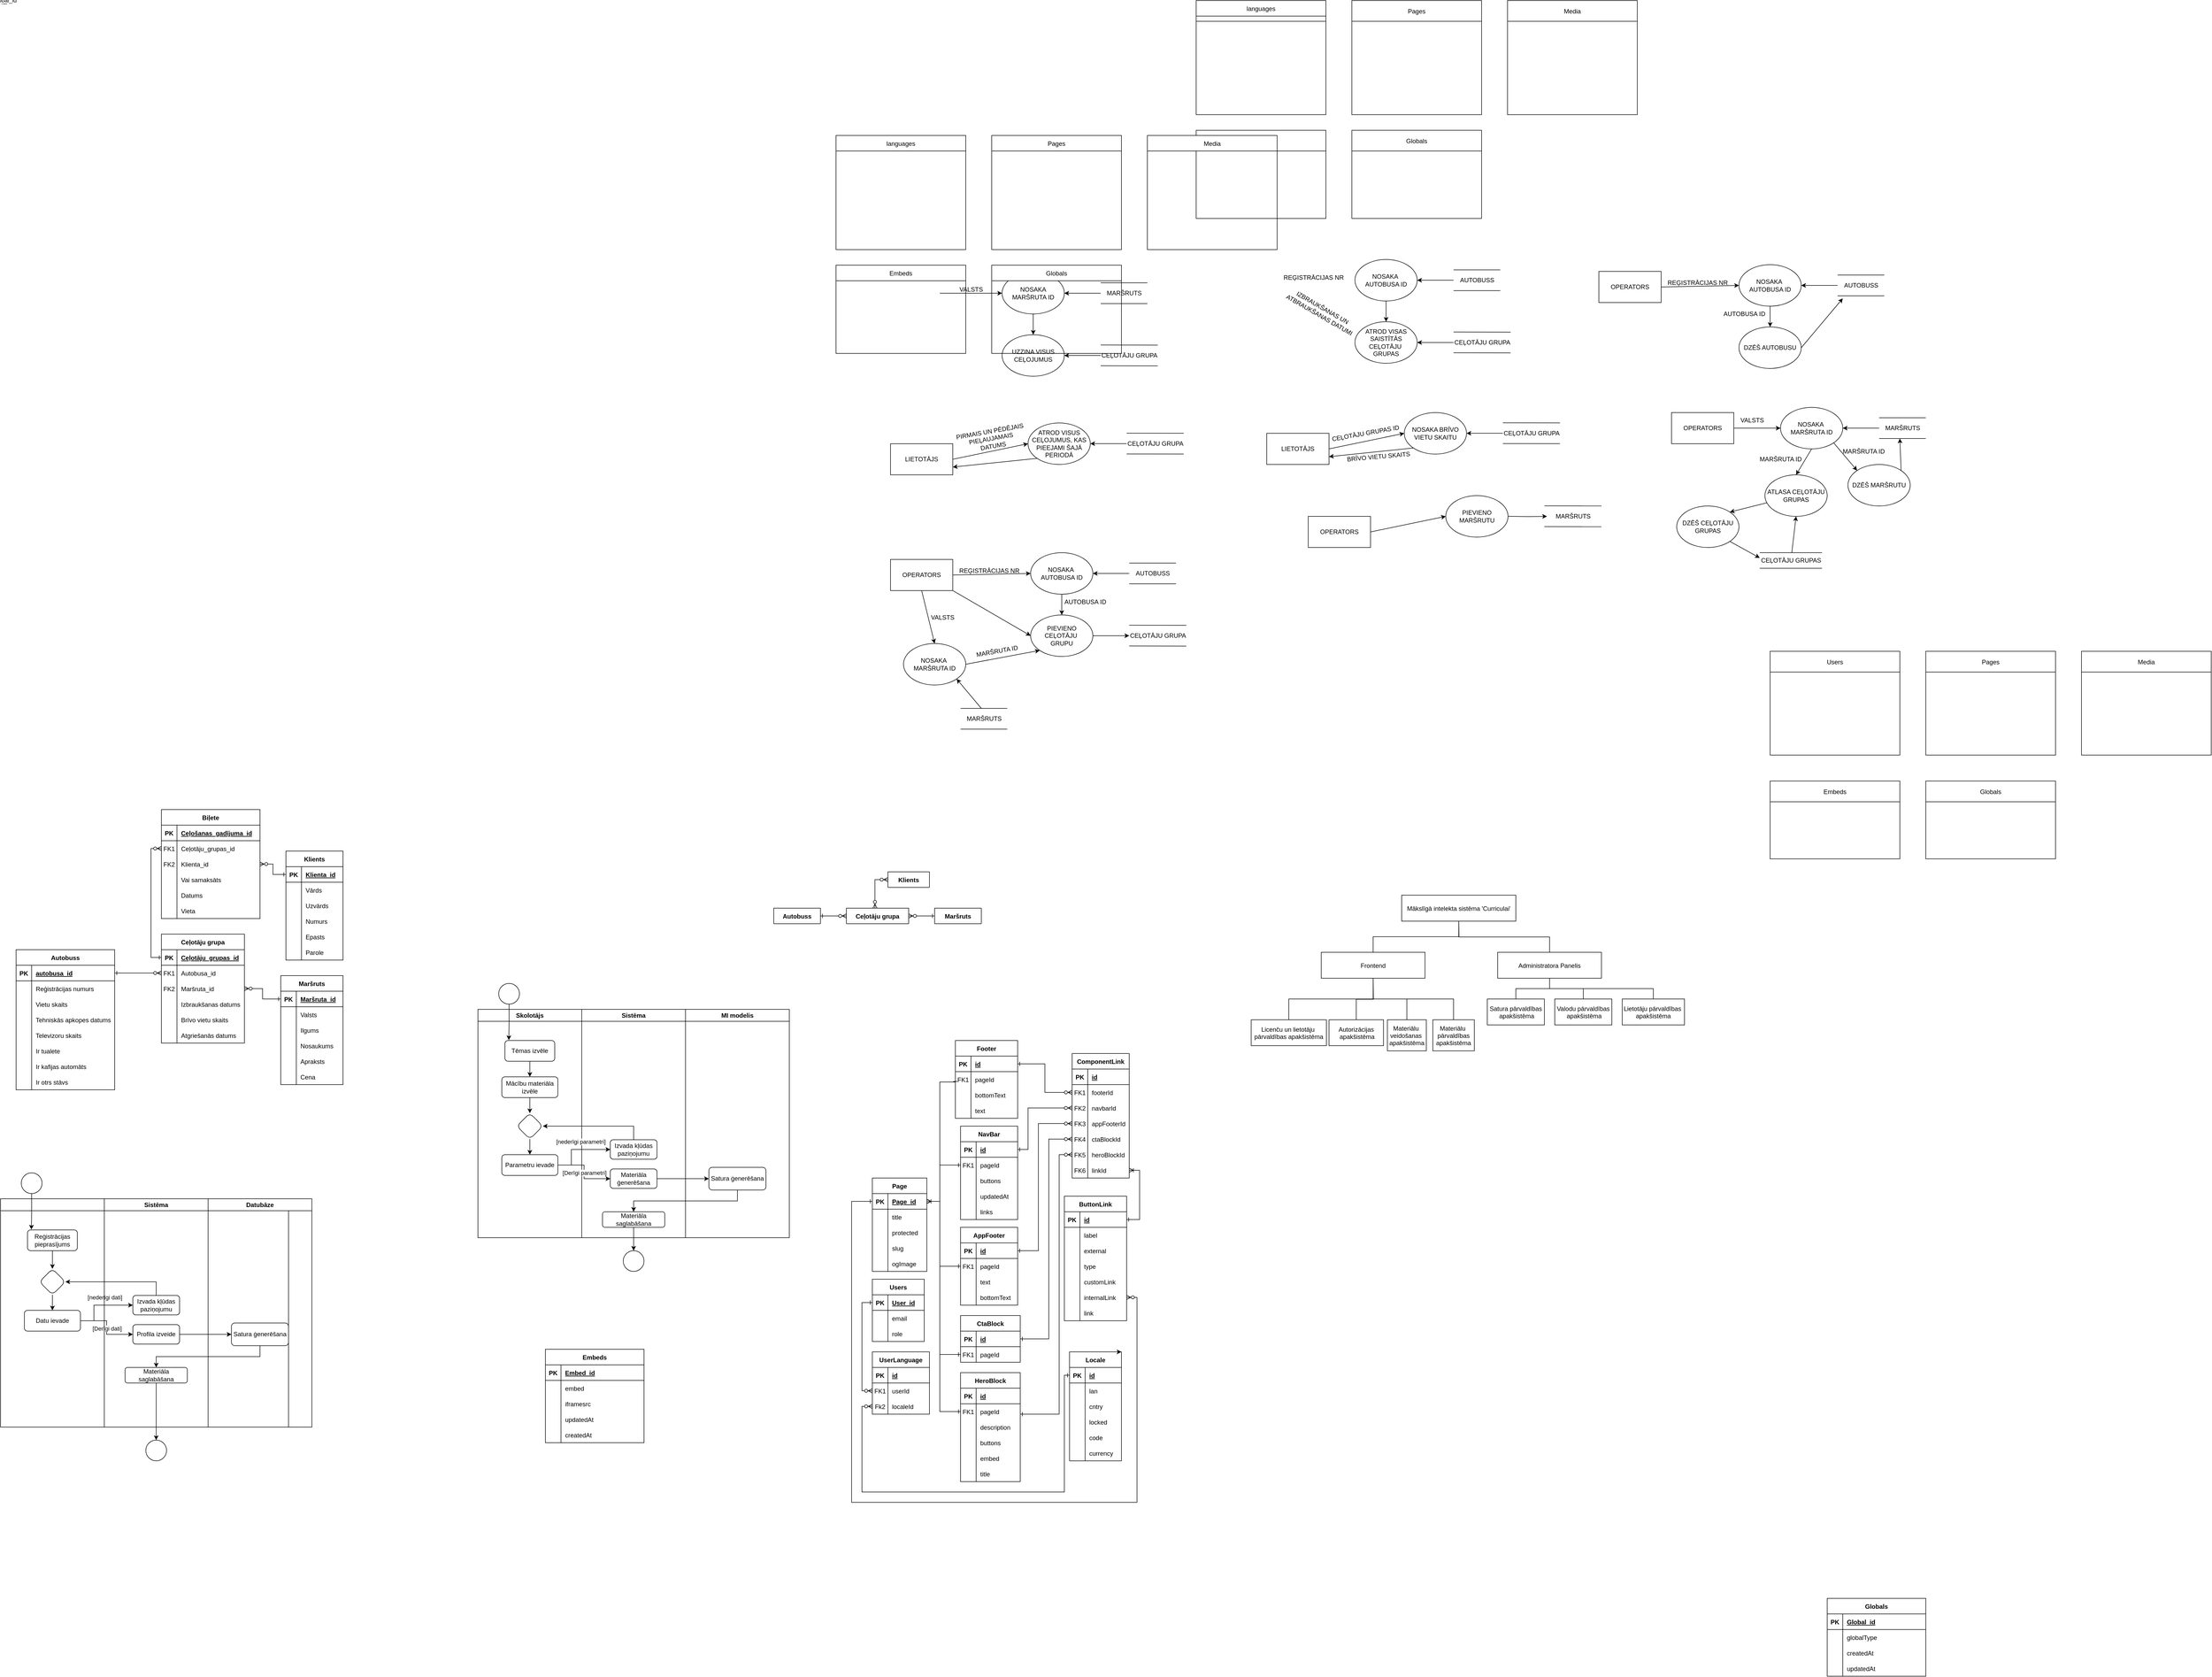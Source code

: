 <mxfile version="27.1.3">
  <diagram id="kgpKYQtTHZ0yAKxKKP6v" name="Page-1">
    <mxGraphModel dx="451202" dy="346925" grid="1" gridSize="10" guides="1" tooltips="1" connect="1" arrows="1" fold="1" page="1" pageScale="1" pageWidth="850" pageHeight="1100" math="0" shadow="0">
      <root>
        <mxCell id="0" />
        <mxCell id="1" parent="0" />
        <mxCell id="_P_tWsRWUz9dd7yuZsEV-24" style="edgeStyle=orthogonalEdgeStyle;rounded=0;orthogonalLoop=1;jettySize=auto;html=1;exitX=0.5;exitY=1;exitDx=0;exitDy=0;entryX=0.5;entryY=0;entryDx=0;entryDy=0;" parent="1" source="_P_tWsRWUz9dd7yuZsEV-3" target="_P_tWsRWUz9dd7yuZsEV-13" edge="1">
          <mxGeometry relative="1" as="geometry" />
        </mxCell>
        <mxCell id="_P_tWsRWUz9dd7yuZsEV-3" value="NOSAKA MARŠRUTA ID" style="ellipse;whiteSpace=wrap;html=1;" parent="1" vertex="1">
          <mxGeometry x="340" y="230" width="120" height="80" as="geometry" />
        </mxCell>
        <mxCell id="_P_tWsRWUz9dd7yuZsEV-6" value="" style="endArrow=classic;html=1;rounded=0;entryX=0;entryY=0.5;entryDx=0;entryDy=0;" parent="1" target="_P_tWsRWUz9dd7yuZsEV-3" edge="1">
          <mxGeometry width="50" height="50" relative="1" as="geometry">
            <mxPoint x="220" y="270" as="sourcePoint" />
            <mxPoint x="270" y="220" as="targetPoint" />
          </mxGeometry>
        </mxCell>
        <mxCell id="_P_tWsRWUz9dd7yuZsEV-8" value="" style="endArrow=none;html=1;rounded=0;" parent="1" edge="1">
          <mxGeometry width="50" height="50" relative="1" as="geometry">
            <mxPoint x="530" y="250" as="sourcePoint" />
            <mxPoint x="620" y="250" as="targetPoint" />
          </mxGeometry>
        </mxCell>
        <mxCell id="_P_tWsRWUz9dd7yuZsEV-9" value="" style="endArrow=none;html=1;rounded=0;" parent="1" edge="1">
          <mxGeometry width="50" height="50" relative="1" as="geometry">
            <mxPoint x="530" y="290" as="sourcePoint" />
            <mxPoint x="620" y="290" as="targetPoint" />
          </mxGeometry>
        </mxCell>
        <mxCell id="_P_tWsRWUz9dd7yuZsEV-11" style="edgeStyle=orthogonalEdgeStyle;rounded=0;orthogonalLoop=1;jettySize=auto;html=1;entryX=1;entryY=0.5;entryDx=0;entryDy=0;" parent="1" source="_P_tWsRWUz9dd7yuZsEV-10" target="_P_tWsRWUz9dd7yuZsEV-3" edge="1">
          <mxGeometry relative="1" as="geometry" />
        </mxCell>
        <mxCell id="_P_tWsRWUz9dd7yuZsEV-10" value="MARŠRUTS" style="text;html=1;align=center;verticalAlign=middle;resizable=0;points=[];autosize=1;strokeColor=none;fillColor=none;" parent="1" vertex="1">
          <mxGeometry x="530" y="255" width="90" height="30" as="geometry" />
        </mxCell>
        <mxCell id="_P_tWsRWUz9dd7yuZsEV-12" value="VALSTS" style="text;html=1;align=center;verticalAlign=middle;resizable=0;points=[];autosize=1;strokeColor=none;fillColor=none;" parent="1" vertex="1">
          <mxGeometry x="245" y="248" width="70" height="30" as="geometry" />
        </mxCell>
        <mxCell id="_P_tWsRWUz9dd7yuZsEV-13" value="UZZINA VISUS CEĻOJUMUS" style="ellipse;whiteSpace=wrap;html=1;" parent="1" vertex="1">
          <mxGeometry x="340" y="350" width="120" height="80" as="geometry" />
        </mxCell>
        <mxCell id="_P_tWsRWUz9dd7yuZsEV-14" value="" style="endArrow=none;html=1;rounded=0;" parent="1" edge="1">
          <mxGeometry width="50" height="50" relative="1" as="geometry">
            <mxPoint x="530" y="369.8" as="sourcePoint" />
            <mxPoint x="640" y="370" as="targetPoint" />
          </mxGeometry>
        </mxCell>
        <mxCell id="_P_tWsRWUz9dd7yuZsEV-15" value="" style="endArrow=none;html=1;rounded=0;" parent="1" edge="1">
          <mxGeometry width="50" height="50" relative="1" as="geometry">
            <mxPoint x="530" y="409.8" as="sourcePoint" />
            <mxPoint x="640" y="410" as="targetPoint" />
          </mxGeometry>
        </mxCell>
        <mxCell id="_P_tWsRWUz9dd7yuZsEV-16" style="edgeStyle=orthogonalEdgeStyle;rounded=0;orthogonalLoop=1;jettySize=auto;html=1;entryX=1;entryY=0.5;entryDx=0;entryDy=0;exitX=0.077;exitY=0.5;exitDx=0;exitDy=0;exitPerimeter=0;" parent="1" source="_P_tWsRWUz9dd7yuZsEV-17" target="_P_tWsRWUz9dd7yuZsEV-13" edge="1">
          <mxGeometry relative="1" as="geometry">
            <mxPoint x="460" y="389.8" as="targetPoint" />
          </mxGeometry>
        </mxCell>
        <mxCell id="_P_tWsRWUz9dd7yuZsEV-17" value="CEĻOTĀJU GRUPA" style="text;html=1;align=center;verticalAlign=middle;resizable=0;points=[];autosize=1;strokeColor=none;fillColor=none;" parent="1" vertex="1">
          <mxGeometry x="520" y="375" width="130" height="30" as="geometry" />
        </mxCell>
        <mxCell id="_P_tWsRWUz9dd7yuZsEV-28" value="LIETOTĀJS" style="rounded=0;whiteSpace=wrap;html=1;" parent="1" vertex="1">
          <mxGeometry x="125" y="560" width="120" height="60" as="geometry" />
        </mxCell>
        <mxCell id="_P_tWsRWUz9dd7yuZsEV-30" value="ATROD VISUS CEĻOJUMUS, KAS PIEEJAMI ŠAJĀ PERIODĀ" style="ellipse;whiteSpace=wrap;html=1;" parent="1" vertex="1">
          <mxGeometry x="390" y="520" width="120" height="80" as="geometry" />
        </mxCell>
        <mxCell id="_P_tWsRWUz9dd7yuZsEV-31" value="" style="endArrow=classic;html=1;rounded=0;entryX=0;entryY=0.5;entryDx=0;entryDy=0;exitX=1;exitY=0.5;exitDx=0;exitDy=0;" parent="1" source="_P_tWsRWUz9dd7yuZsEV-28" target="_P_tWsRWUz9dd7yuZsEV-30" edge="1">
          <mxGeometry width="50" height="50" relative="1" as="geometry">
            <mxPoint x="270" y="530" as="sourcePoint" />
            <mxPoint x="320" y="480" as="targetPoint" />
          </mxGeometry>
        </mxCell>
        <mxCell id="_P_tWsRWUz9dd7yuZsEV-36" value="PIRMAIS UN PĒDĒJAIS&amp;nbsp;&lt;div&gt;PIEĻAUJAMAIS&amp;nbsp;&lt;/div&gt;&lt;div&gt;DATUMS&lt;/div&gt;" style="text;html=1;align=center;verticalAlign=middle;resizable=0;points=[];autosize=1;strokeColor=none;fillColor=none;rotation=-10;" parent="1" vertex="1">
          <mxGeometry x="240" y="520" width="160" height="60" as="geometry" />
        </mxCell>
        <mxCell id="_P_tWsRWUz9dd7yuZsEV-38" value="" style="endArrow=none;html=1;rounded=0;" parent="1" edge="1">
          <mxGeometry width="50" height="50" relative="1" as="geometry">
            <mxPoint x="580" y="539.71" as="sourcePoint" />
            <mxPoint x="690" y="539.91" as="targetPoint" />
          </mxGeometry>
        </mxCell>
        <mxCell id="_P_tWsRWUz9dd7yuZsEV-39" value="" style="endArrow=none;html=1;rounded=0;" parent="1" edge="1">
          <mxGeometry width="50" height="50" relative="1" as="geometry">
            <mxPoint x="580" y="579.71" as="sourcePoint" />
            <mxPoint x="690" y="579.91" as="targetPoint" />
          </mxGeometry>
        </mxCell>
        <mxCell id="_P_tWsRWUz9dd7yuZsEV-40" style="edgeStyle=orthogonalEdgeStyle;rounded=0;orthogonalLoop=1;jettySize=auto;html=1;entryX=1;entryY=0.5;entryDx=0;entryDy=0;exitX=0.077;exitY=0.5;exitDx=0;exitDy=0;exitPerimeter=0;" parent="1" source="_P_tWsRWUz9dd7yuZsEV-41" edge="1">
          <mxGeometry relative="1" as="geometry">
            <mxPoint x="510" y="559.91" as="targetPoint" />
          </mxGeometry>
        </mxCell>
        <mxCell id="_P_tWsRWUz9dd7yuZsEV-41" value="CEĻOTĀJU GRUPA" style="text;html=1;align=center;verticalAlign=middle;resizable=0;points=[];autosize=1;strokeColor=none;fillColor=none;" parent="1" vertex="1">
          <mxGeometry x="570" y="544.91" width="130" height="30" as="geometry" />
        </mxCell>
        <mxCell id="_P_tWsRWUz9dd7yuZsEV-42" value="" style="endArrow=classic;html=1;rounded=0;entryX=1;entryY=0.75;entryDx=0;entryDy=0;exitX=0;exitY=1;exitDx=0;exitDy=0;" parent="1" source="_P_tWsRWUz9dd7yuZsEV-30" target="_P_tWsRWUz9dd7yuZsEV-28" edge="1">
          <mxGeometry width="50" height="50" relative="1" as="geometry">
            <mxPoint x="390" y="650" as="sourcePoint" />
            <mxPoint x="490" y="600" as="targetPoint" />
          </mxGeometry>
        </mxCell>
        <mxCell id="_P_tWsRWUz9dd7yuZsEV-45" style="edgeStyle=orthogonalEdgeStyle;rounded=0;orthogonalLoop=1;jettySize=auto;html=1;exitX=0.5;exitY=1;exitDx=0;exitDy=0;entryX=0.5;entryY=0;entryDx=0;entryDy=0;" parent="1" source="_P_tWsRWUz9dd7yuZsEV-46" target="_P_tWsRWUz9dd7yuZsEV-53" edge="1">
          <mxGeometry relative="1" as="geometry" />
        </mxCell>
        <mxCell id="_P_tWsRWUz9dd7yuZsEV-46" value="NOSAKA&amp;nbsp;&lt;div&gt;AUTOBUSA ID&lt;/div&gt;" style="ellipse;whiteSpace=wrap;html=1;" parent="1" vertex="1">
          <mxGeometry x="1020" y="205" width="120" height="80" as="geometry" />
        </mxCell>
        <mxCell id="_P_tWsRWUz9dd7yuZsEV-48" value="" style="endArrow=none;html=1;rounded=0;" parent="1" edge="1">
          <mxGeometry width="50" height="50" relative="1" as="geometry">
            <mxPoint x="1210" y="225" as="sourcePoint" />
            <mxPoint x="1300" y="225" as="targetPoint" />
          </mxGeometry>
        </mxCell>
        <mxCell id="_P_tWsRWUz9dd7yuZsEV-49" value="" style="endArrow=none;html=1;rounded=0;" parent="1" edge="1">
          <mxGeometry width="50" height="50" relative="1" as="geometry">
            <mxPoint x="1210" y="265" as="sourcePoint" />
            <mxPoint x="1300" y="265" as="targetPoint" />
          </mxGeometry>
        </mxCell>
        <mxCell id="_P_tWsRWUz9dd7yuZsEV-50" style="edgeStyle=orthogonalEdgeStyle;rounded=0;orthogonalLoop=1;jettySize=auto;html=1;entryX=1;entryY=0.5;entryDx=0;entryDy=0;" parent="1" source="_P_tWsRWUz9dd7yuZsEV-51" target="_P_tWsRWUz9dd7yuZsEV-46" edge="1">
          <mxGeometry relative="1" as="geometry" />
        </mxCell>
        <mxCell id="_P_tWsRWUz9dd7yuZsEV-51" value="AUTOBUSS" style="text;html=1;align=center;verticalAlign=middle;resizable=0;points=[];autosize=1;strokeColor=none;fillColor=none;" parent="1" vertex="1">
          <mxGeometry x="1210" y="230" width="90" height="30" as="geometry" />
        </mxCell>
        <mxCell id="_P_tWsRWUz9dd7yuZsEV-52" value="REĢISTRĀCIJAS NR" style="text;html=1;align=center;verticalAlign=middle;resizable=0;points=[];autosize=1;strokeColor=none;fillColor=none;" parent="1" vertex="1">
          <mxGeometry x="870" y="225" width="140" height="30" as="geometry" />
        </mxCell>
        <mxCell id="_P_tWsRWUz9dd7yuZsEV-53" value="ATROD VISAS SAISTĪTĀS CEĻOTĀJU&amp;nbsp;&lt;div&gt;GRUPAS&lt;/div&gt;" style="ellipse;whiteSpace=wrap;html=1;" parent="1" vertex="1">
          <mxGeometry x="1020" y="325" width="120" height="80" as="geometry" />
        </mxCell>
        <mxCell id="_P_tWsRWUz9dd7yuZsEV-54" value="" style="endArrow=none;html=1;rounded=0;" parent="1" edge="1">
          <mxGeometry width="50" height="50" relative="1" as="geometry">
            <mxPoint x="1210" y="344.8" as="sourcePoint" />
            <mxPoint x="1320" y="345" as="targetPoint" />
          </mxGeometry>
        </mxCell>
        <mxCell id="_P_tWsRWUz9dd7yuZsEV-55" value="" style="endArrow=none;html=1;rounded=0;" parent="1" edge="1">
          <mxGeometry width="50" height="50" relative="1" as="geometry">
            <mxPoint x="1210" y="384.8" as="sourcePoint" />
            <mxPoint x="1320" y="385" as="targetPoint" />
          </mxGeometry>
        </mxCell>
        <mxCell id="_P_tWsRWUz9dd7yuZsEV-56" style="edgeStyle=orthogonalEdgeStyle;rounded=0;orthogonalLoop=1;jettySize=auto;html=1;entryX=1;entryY=0.5;entryDx=0;entryDy=0;exitX=0.077;exitY=0.5;exitDx=0;exitDy=0;exitPerimeter=0;" parent="1" source="_P_tWsRWUz9dd7yuZsEV-57" target="_P_tWsRWUz9dd7yuZsEV-53" edge="1">
          <mxGeometry relative="1" as="geometry">
            <mxPoint x="1140" y="364.8" as="targetPoint" />
          </mxGeometry>
        </mxCell>
        <mxCell id="_P_tWsRWUz9dd7yuZsEV-57" value="CEĻOTĀJU GRUPA" style="text;html=1;align=center;verticalAlign=middle;resizable=0;points=[];autosize=1;strokeColor=none;fillColor=none;" parent="1" vertex="1">
          <mxGeometry x="1200" y="350" width="130" height="30" as="geometry" />
        </mxCell>
        <mxCell id="_P_tWsRWUz9dd7yuZsEV-59" value="IZBRAUKŠANAS UN&amp;nbsp;&lt;div&gt;ATBRAUKŠANAS DATUMI&lt;/div&gt;" style="text;html=1;align=center;verticalAlign=middle;resizable=0;points=[];autosize=1;strokeColor=none;fillColor=none;rotation=30;" parent="1" vertex="1">
          <mxGeometry x="870" y="285" width="170" height="40" as="geometry" />
        </mxCell>
        <mxCell id="_P_tWsRWUz9dd7yuZsEV-60" value="LIETOTĀJS" style="rounded=0;whiteSpace=wrap;html=1;" parent="1" vertex="1">
          <mxGeometry x="850" y="540" width="120" height="60" as="geometry" />
        </mxCell>
        <mxCell id="_P_tWsRWUz9dd7yuZsEV-61" value="NOSAKA BRĪVO VIETU SKAITU" style="ellipse;whiteSpace=wrap;html=1;" parent="1" vertex="1">
          <mxGeometry x="1115" y="500" width="120" height="80" as="geometry" />
        </mxCell>
        <mxCell id="_P_tWsRWUz9dd7yuZsEV-62" value="" style="endArrow=classic;html=1;rounded=0;entryX=0;entryY=0.5;entryDx=0;entryDy=0;exitX=1;exitY=0.5;exitDx=0;exitDy=0;" parent="1" source="_P_tWsRWUz9dd7yuZsEV-60" target="_P_tWsRWUz9dd7yuZsEV-61" edge="1">
          <mxGeometry width="50" height="50" relative="1" as="geometry">
            <mxPoint x="995" y="510" as="sourcePoint" />
            <mxPoint x="1045" y="460" as="targetPoint" />
          </mxGeometry>
        </mxCell>
        <mxCell id="_P_tWsRWUz9dd7yuZsEV-63" value="CEĻOTĀJU GRUPAS ID" style="text;html=1;align=center;verticalAlign=middle;resizable=0;points=[];autosize=1;strokeColor=none;fillColor=none;rotation=-10;" parent="1" vertex="1">
          <mxGeometry x="965" y="524.91" width="150" height="30" as="geometry" />
        </mxCell>
        <mxCell id="_P_tWsRWUz9dd7yuZsEV-64" value="" style="endArrow=none;html=1;rounded=0;" parent="1" edge="1">
          <mxGeometry width="50" height="50" relative="1" as="geometry">
            <mxPoint x="1305" y="519.71" as="sourcePoint" />
            <mxPoint x="1415" y="519.91" as="targetPoint" />
          </mxGeometry>
        </mxCell>
        <mxCell id="_P_tWsRWUz9dd7yuZsEV-65" value="" style="endArrow=none;html=1;rounded=0;" parent="1" edge="1">
          <mxGeometry width="50" height="50" relative="1" as="geometry">
            <mxPoint x="1305" y="559.71" as="sourcePoint" />
            <mxPoint x="1415" y="559.91" as="targetPoint" />
          </mxGeometry>
        </mxCell>
        <mxCell id="_P_tWsRWUz9dd7yuZsEV-66" style="edgeStyle=orthogonalEdgeStyle;rounded=0;orthogonalLoop=1;jettySize=auto;html=1;entryX=1;entryY=0.5;entryDx=0;entryDy=0;exitX=0.077;exitY=0.5;exitDx=0;exitDy=0;exitPerimeter=0;" parent="1" source="_P_tWsRWUz9dd7yuZsEV-67" edge="1">
          <mxGeometry relative="1" as="geometry">
            <mxPoint x="1235" y="539.91" as="targetPoint" />
          </mxGeometry>
        </mxCell>
        <mxCell id="_P_tWsRWUz9dd7yuZsEV-67" value="CEĻOTĀJU GRUPA" style="text;html=1;align=center;verticalAlign=middle;resizable=0;points=[];autosize=1;strokeColor=none;fillColor=none;" parent="1" vertex="1">
          <mxGeometry x="1295" y="524.91" width="130" height="30" as="geometry" />
        </mxCell>
        <mxCell id="_P_tWsRWUz9dd7yuZsEV-68" value="" style="endArrow=classic;html=1;rounded=0;entryX=1;entryY=0.75;entryDx=0;entryDy=0;exitX=0;exitY=1;exitDx=0;exitDy=0;" parent="1" source="_P_tWsRWUz9dd7yuZsEV-61" target="_P_tWsRWUz9dd7yuZsEV-60" edge="1">
          <mxGeometry width="50" height="50" relative="1" as="geometry">
            <mxPoint x="1115" y="630" as="sourcePoint" />
            <mxPoint x="1215" y="580" as="targetPoint" />
          </mxGeometry>
        </mxCell>
        <mxCell id="_P_tWsRWUz9dd7yuZsEV-69" value="BRĪVO VIETU SKAITS" style="text;html=1;align=center;verticalAlign=middle;resizable=0;points=[];autosize=1;strokeColor=none;fillColor=none;rotation=-5;" parent="1" vertex="1">
          <mxGeometry x="990" y="570" width="150" height="30" as="geometry" />
        </mxCell>
        <mxCell id="_P_tWsRWUz9dd7yuZsEV-70" value="OPERATORS" style="rounded=0;whiteSpace=wrap;html=1;" parent="1" vertex="1">
          <mxGeometry x="930" y="700" width="120" height="60" as="geometry" />
        </mxCell>
        <mxCell id="_P_tWsRWUz9dd7yuZsEV-71" value="PIEVIENO MARŠRUTU" style="ellipse;whiteSpace=wrap;html=1;" parent="1" vertex="1">
          <mxGeometry x="1195" y="660" width="120" height="80" as="geometry" />
        </mxCell>
        <mxCell id="_P_tWsRWUz9dd7yuZsEV-72" value="" style="endArrow=classic;html=1;rounded=0;entryX=0;entryY=0.5;entryDx=0;entryDy=0;exitX=1;exitY=0.5;exitDx=0;exitDy=0;" parent="1" source="_P_tWsRWUz9dd7yuZsEV-70" target="_P_tWsRWUz9dd7yuZsEV-71" edge="1">
          <mxGeometry width="50" height="50" relative="1" as="geometry">
            <mxPoint x="1075" y="670" as="sourcePoint" />
            <mxPoint x="1125" y="620" as="targetPoint" />
          </mxGeometry>
        </mxCell>
        <mxCell id="_P_tWsRWUz9dd7yuZsEV-74" value="" style="endArrow=none;html=1;rounded=0;" parent="1" edge="1">
          <mxGeometry width="50" height="50" relative="1" as="geometry">
            <mxPoint x="1385" y="679.71" as="sourcePoint" />
            <mxPoint x="1495" y="679.91" as="targetPoint" />
          </mxGeometry>
        </mxCell>
        <mxCell id="_P_tWsRWUz9dd7yuZsEV-75" value="" style="endArrow=none;html=1;rounded=0;" parent="1" edge="1">
          <mxGeometry width="50" height="50" relative="1" as="geometry">
            <mxPoint x="1385" y="719.71" as="sourcePoint" />
            <mxPoint x="1495" y="719.91" as="targetPoint" />
          </mxGeometry>
        </mxCell>
        <mxCell id="_P_tWsRWUz9dd7yuZsEV-76" style="edgeStyle=orthogonalEdgeStyle;rounded=0;orthogonalLoop=1;jettySize=auto;html=1;entryX=1;entryY=0.5;entryDx=0;entryDy=0;startArrow=classic;startFill=1;endArrow=none;endFill=0;" parent="1" edge="1">
          <mxGeometry relative="1" as="geometry">
            <mxPoint x="1315" y="699.91" as="targetPoint" />
            <mxPoint x="1390" y="700" as="sourcePoint" />
          </mxGeometry>
        </mxCell>
        <mxCell id="_P_tWsRWUz9dd7yuZsEV-77" value="MARŠRUTS" style="text;html=1;align=center;verticalAlign=middle;resizable=0;points=[];autosize=1;strokeColor=none;fillColor=none;" parent="1" vertex="1">
          <mxGeometry x="1395" y="684.91" width="90" height="30" as="geometry" />
        </mxCell>
        <mxCell id="_P_tWsRWUz9dd7yuZsEV-80" value="OPERATORS" style="rounded=0;whiteSpace=wrap;html=1;" parent="1" vertex="1">
          <mxGeometry x="125" y="783" width="120" height="60" as="geometry" />
        </mxCell>
        <mxCell id="_P_tWsRWUz9dd7yuZsEV-81" style="edgeStyle=orthogonalEdgeStyle;rounded=0;orthogonalLoop=1;jettySize=auto;html=1;exitX=0.5;exitY=1;exitDx=0;exitDy=0;entryX=0.5;entryY=0;entryDx=0;entryDy=0;" parent="1" source="_P_tWsRWUz9dd7yuZsEV-82" target="_P_tWsRWUz9dd7yuZsEV-89" edge="1">
          <mxGeometry relative="1" as="geometry" />
        </mxCell>
        <mxCell id="_P_tWsRWUz9dd7yuZsEV-82" value="NOSAKA&amp;nbsp;&lt;div&gt;AUTOBUSA ID&lt;/div&gt;" style="ellipse;whiteSpace=wrap;html=1;" parent="1" vertex="1">
          <mxGeometry x="395" y="770" width="120" height="80" as="geometry" />
        </mxCell>
        <mxCell id="_P_tWsRWUz9dd7yuZsEV-83" value="" style="endArrow=classic;html=1;rounded=0;entryX=0;entryY=0.5;entryDx=0;entryDy=0;exitX=1;exitY=0.5;exitDx=0;exitDy=0;" parent="1" source="_P_tWsRWUz9dd7yuZsEV-80" target="_P_tWsRWUz9dd7yuZsEV-82" edge="1">
          <mxGeometry width="50" height="50" relative="1" as="geometry">
            <mxPoint x="275" y="810" as="sourcePoint" />
            <mxPoint x="325" y="760" as="targetPoint" />
          </mxGeometry>
        </mxCell>
        <mxCell id="_P_tWsRWUz9dd7yuZsEV-84" value="" style="endArrow=none;html=1;rounded=0;" parent="1" edge="1">
          <mxGeometry width="50" height="50" relative="1" as="geometry">
            <mxPoint x="585" y="790" as="sourcePoint" />
            <mxPoint x="675" y="790" as="targetPoint" />
          </mxGeometry>
        </mxCell>
        <mxCell id="_P_tWsRWUz9dd7yuZsEV-85" value="" style="endArrow=none;html=1;rounded=0;" parent="1" edge="1">
          <mxGeometry width="50" height="50" relative="1" as="geometry">
            <mxPoint x="585" y="830" as="sourcePoint" />
            <mxPoint x="675" y="830" as="targetPoint" />
          </mxGeometry>
        </mxCell>
        <mxCell id="_P_tWsRWUz9dd7yuZsEV-86" style="edgeStyle=orthogonalEdgeStyle;rounded=0;orthogonalLoop=1;jettySize=auto;html=1;entryX=1;entryY=0.5;entryDx=0;entryDy=0;" parent="1" source="_P_tWsRWUz9dd7yuZsEV-87" target="_P_tWsRWUz9dd7yuZsEV-82" edge="1">
          <mxGeometry relative="1" as="geometry" />
        </mxCell>
        <mxCell id="_P_tWsRWUz9dd7yuZsEV-87" value="AUTOBUSS" style="text;html=1;align=center;verticalAlign=middle;resizable=0;points=[];autosize=1;strokeColor=none;fillColor=none;" parent="1" vertex="1">
          <mxGeometry x="585" y="795" width="90" height="30" as="geometry" />
        </mxCell>
        <mxCell id="_P_tWsRWUz9dd7yuZsEV-88" value="REĢISTRĀCIJAS NR" style="text;html=1;align=center;verticalAlign=middle;resizable=0;points=[];autosize=1;strokeColor=none;fillColor=none;" parent="1" vertex="1">
          <mxGeometry x="245" y="790" width="140" height="30" as="geometry" />
        </mxCell>
        <mxCell id="_P_tWsRWUz9dd7yuZsEV-89" value="PIEVIENO CEĻOTĀJU&amp;nbsp;&lt;div&gt;GRUPU&lt;/div&gt;" style="ellipse;whiteSpace=wrap;html=1;" parent="1" vertex="1">
          <mxGeometry x="395" y="890" width="120" height="80" as="geometry" />
        </mxCell>
        <mxCell id="_P_tWsRWUz9dd7yuZsEV-90" value="" style="endArrow=none;html=1;rounded=0;" parent="1" edge="1">
          <mxGeometry width="50" height="50" relative="1" as="geometry">
            <mxPoint x="585" y="909.8" as="sourcePoint" />
            <mxPoint x="695" y="910" as="targetPoint" />
          </mxGeometry>
        </mxCell>
        <mxCell id="_P_tWsRWUz9dd7yuZsEV-91" value="" style="endArrow=none;html=1;rounded=0;" parent="1" edge="1">
          <mxGeometry width="50" height="50" relative="1" as="geometry">
            <mxPoint x="585" y="949.8" as="sourcePoint" />
            <mxPoint x="695" y="950" as="targetPoint" />
          </mxGeometry>
        </mxCell>
        <mxCell id="_P_tWsRWUz9dd7yuZsEV-92" style="edgeStyle=orthogonalEdgeStyle;rounded=0;orthogonalLoop=1;jettySize=auto;html=1;entryX=1;entryY=0.5;entryDx=0;entryDy=0;exitX=0.077;exitY=0.5;exitDx=0;exitDy=0;exitPerimeter=0;endArrow=none;endFill=0;startArrow=classic;startFill=1;" parent="1" source="_P_tWsRWUz9dd7yuZsEV-93" target="_P_tWsRWUz9dd7yuZsEV-89" edge="1">
          <mxGeometry relative="1" as="geometry">
            <mxPoint x="515" y="929.8" as="targetPoint" />
          </mxGeometry>
        </mxCell>
        <mxCell id="_P_tWsRWUz9dd7yuZsEV-93" value="CEĻOTĀJU GRUPA" style="text;html=1;align=center;verticalAlign=middle;resizable=0;points=[];autosize=1;strokeColor=none;fillColor=none;" parent="1" vertex="1">
          <mxGeometry x="575" y="915" width="130" height="30" as="geometry" />
        </mxCell>
        <mxCell id="_P_tWsRWUz9dd7yuZsEV-94" value="" style="endArrow=none;html=1;rounded=0;entryX=1;entryY=1;entryDx=0;entryDy=0;exitX=0;exitY=0.5;exitDx=0;exitDy=0;endFill=0;startArrow=classic;startFill=1;" parent="1" source="_P_tWsRWUz9dd7yuZsEV-89" target="_P_tWsRWUz9dd7yuZsEV-80" edge="1">
          <mxGeometry width="50" height="50" relative="1" as="geometry">
            <mxPoint x="405" y="910" as="sourcePoint" />
            <mxPoint x="495" y="880" as="targetPoint" />
          </mxGeometry>
        </mxCell>
        <mxCell id="_P_tWsRWUz9dd7yuZsEV-96" value="AUTOBUSA ID" style="text;html=1;align=center;verticalAlign=middle;resizable=0;points=[];autosize=1;strokeColor=none;fillColor=none;" parent="1" vertex="1">
          <mxGeometry x="450" y="850" width="100" height="30" as="geometry" />
        </mxCell>
        <mxCell id="_P_tWsRWUz9dd7yuZsEV-97" value="NOSAKA&amp;nbsp;&lt;div&gt;MARŠRUTA ID&lt;/div&gt;" style="ellipse;whiteSpace=wrap;html=1;" parent="1" vertex="1">
          <mxGeometry x="150" y="945" width="120" height="80" as="geometry" />
        </mxCell>
        <mxCell id="_P_tWsRWUz9dd7yuZsEV-98" value="" style="endArrow=none;html=1;rounded=0;" parent="1" edge="1">
          <mxGeometry width="50" height="50" relative="1" as="geometry">
            <mxPoint x="260" y="1070" as="sourcePoint" />
            <mxPoint x="350" y="1070" as="targetPoint" />
          </mxGeometry>
        </mxCell>
        <mxCell id="_P_tWsRWUz9dd7yuZsEV-99" value="" style="endArrow=none;html=1;rounded=0;" parent="1" edge="1">
          <mxGeometry width="50" height="50" relative="1" as="geometry">
            <mxPoint x="260" y="1110" as="sourcePoint" />
            <mxPoint x="350" y="1110" as="targetPoint" />
          </mxGeometry>
        </mxCell>
        <mxCell id="_P_tWsRWUz9dd7yuZsEV-100" style="rounded=0;orthogonalLoop=1;jettySize=auto;html=1;entryX=1;entryY=1;entryDx=0;entryDy=0;" parent="1" target="_P_tWsRWUz9dd7yuZsEV-97" edge="1">
          <mxGeometry relative="1" as="geometry">
            <mxPoint x="300" y="1070" as="sourcePoint" />
          </mxGeometry>
        </mxCell>
        <mxCell id="_P_tWsRWUz9dd7yuZsEV-101" value="MARŠRUTS" style="text;html=1;align=center;verticalAlign=middle;resizable=0;points=[];autosize=1;strokeColor=none;fillColor=none;" parent="1" vertex="1">
          <mxGeometry x="260" y="1075" width="90" height="30" as="geometry" />
        </mxCell>
        <mxCell id="_P_tWsRWUz9dd7yuZsEV-102" value="VALSTS" style="text;html=1;align=center;verticalAlign=middle;resizable=0;points=[];autosize=1;strokeColor=none;fillColor=none;rotation=0;" parent="1" vertex="1">
          <mxGeometry x="190" y="880" width="70" height="30" as="geometry" />
        </mxCell>
        <mxCell id="_P_tWsRWUz9dd7yuZsEV-103" value="" style="endArrow=none;html=1;rounded=0;entryX=0.5;entryY=1;entryDx=0;entryDy=0;endFill=0;startArrow=classic;startFill=1;exitX=0.5;exitY=0;exitDx=0;exitDy=0;" parent="1" source="_P_tWsRWUz9dd7yuZsEV-97" target="_P_tWsRWUz9dd7yuZsEV-80" edge="1">
          <mxGeometry width="50" height="50" relative="1" as="geometry">
            <mxPoint x="210" y="970" as="sourcePoint" />
            <mxPoint x="190" y="843" as="targetPoint" />
          </mxGeometry>
        </mxCell>
        <mxCell id="_P_tWsRWUz9dd7yuZsEV-104" value="" style="endArrow=none;html=1;rounded=0;entryX=1;entryY=0.5;entryDx=0;entryDy=0;exitX=0;exitY=1;exitDx=0;exitDy=0;endFill=0;startArrow=classic;startFill=1;" parent="1" source="_P_tWsRWUz9dd7yuZsEV-89" target="_P_tWsRWUz9dd7yuZsEV-97" edge="1">
          <mxGeometry width="50" height="50" relative="1" as="geometry">
            <mxPoint x="420" y="1057" as="sourcePoint" />
            <mxPoint x="270" y="970" as="targetPoint" />
          </mxGeometry>
        </mxCell>
        <mxCell id="_P_tWsRWUz9dd7yuZsEV-105" value="MARŠRUTA ID" style="text;html=1;align=center;verticalAlign=middle;resizable=0;points=[];autosize=1;strokeColor=none;fillColor=none;rotation=-10;" parent="1" vertex="1">
          <mxGeometry x="280" y="945" width="100" height="30" as="geometry" />
        </mxCell>
        <mxCell id="_P_tWsRWUz9dd7yuZsEV-106" value="OPERATORS" style="rounded=0;whiteSpace=wrap;html=1;" parent="1" vertex="1">
          <mxGeometry x="1490" y="228" width="120" height="60" as="geometry" />
        </mxCell>
        <mxCell id="_P_tWsRWUz9dd7yuZsEV-107" style="edgeStyle=orthogonalEdgeStyle;rounded=0;orthogonalLoop=1;jettySize=auto;html=1;exitX=0.5;exitY=1;exitDx=0;exitDy=0;entryX=0.5;entryY=0;entryDx=0;entryDy=0;" parent="1" source="_P_tWsRWUz9dd7yuZsEV-108" target="_P_tWsRWUz9dd7yuZsEV-115" edge="1">
          <mxGeometry relative="1" as="geometry" />
        </mxCell>
        <mxCell id="_P_tWsRWUz9dd7yuZsEV-108" value="NOSAKA&amp;nbsp;&lt;div&gt;AUTOBUSA ID&lt;/div&gt;" style="ellipse;whiteSpace=wrap;html=1;" parent="1" vertex="1">
          <mxGeometry x="1760" y="215" width="120" height="80" as="geometry" />
        </mxCell>
        <mxCell id="_P_tWsRWUz9dd7yuZsEV-109" value="" style="endArrow=classic;html=1;rounded=0;entryX=0;entryY=0.5;entryDx=0;entryDy=0;exitX=1;exitY=0.5;exitDx=0;exitDy=0;" parent="1" source="_P_tWsRWUz9dd7yuZsEV-106" target="_P_tWsRWUz9dd7yuZsEV-108" edge="1">
          <mxGeometry width="50" height="50" relative="1" as="geometry">
            <mxPoint x="1640" y="255" as="sourcePoint" />
            <mxPoint x="1690" y="205" as="targetPoint" />
          </mxGeometry>
        </mxCell>
        <mxCell id="_P_tWsRWUz9dd7yuZsEV-110" value="" style="endArrow=none;html=1;rounded=0;" parent="1" edge="1">
          <mxGeometry width="50" height="50" relative="1" as="geometry">
            <mxPoint x="1950" y="235" as="sourcePoint" />
            <mxPoint x="2040" y="235" as="targetPoint" />
          </mxGeometry>
        </mxCell>
        <mxCell id="_P_tWsRWUz9dd7yuZsEV-111" value="" style="endArrow=none;html=1;rounded=0;" parent="1" edge="1">
          <mxGeometry width="50" height="50" relative="1" as="geometry">
            <mxPoint x="1950" y="275" as="sourcePoint" />
            <mxPoint x="2040" y="275" as="targetPoint" />
          </mxGeometry>
        </mxCell>
        <mxCell id="_P_tWsRWUz9dd7yuZsEV-112" style="edgeStyle=orthogonalEdgeStyle;rounded=0;orthogonalLoop=1;jettySize=auto;html=1;entryX=1;entryY=0.5;entryDx=0;entryDy=0;" parent="1" source="_P_tWsRWUz9dd7yuZsEV-113" target="_P_tWsRWUz9dd7yuZsEV-108" edge="1">
          <mxGeometry relative="1" as="geometry" />
        </mxCell>
        <mxCell id="_P_tWsRWUz9dd7yuZsEV-113" value="AUTOBUSS" style="text;html=1;align=center;verticalAlign=middle;resizable=0;points=[];autosize=1;strokeColor=none;fillColor=none;" parent="1" vertex="1">
          <mxGeometry x="1950" y="240" width="90" height="30" as="geometry" />
        </mxCell>
        <mxCell id="_P_tWsRWUz9dd7yuZsEV-114" value="REĢISTRĀCIJAS NR" style="text;html=1;align=center;verticalAlign=middle;resizable=0;points=[];autosize=1;strokeColor=none;fillColor=none;" parent="1" vertex="1">
          <mxGeometry x="1610" y="235" width="140" height="30" as="geometry" />
        </mxCell>
        <mxCell id="_P_tWsRWUz9dd7yuZsEV-115" value="DZĒŠ AUTOBUSU" style="ellipse;whiteSpace=wrap;html=1;" parent="1" vertex="1">
          <mxGeometry x="1760" y="335" width="120" height="80" as="geometry" />
        </mxCell>
        <mxCell id="_P_tWsRWUz9dd7yuZsEV-122" style="rounded=0;orthogonalLoop=1;jettySize=auto;html=1;exitX=1;exitY=0.5;exitDx=0;exitDy=0;" parent="1" source="_P_tWsRWUz9dd7yuZsEV-115" edge="1">
          <mxGeometry relative="1" as="geometry">
            <mxPoint x="1960" y="280" as="targetPoint" />
          </mxGeometry>
        </mxCell>
        <mxCell id="_P_tWsRWUz9dd7yuZsEV-123" value="AUTOBUSA ID" style="text;html=1;align=center;verticalAlign=middle;resizable=0;points=[];autosize=1;strokeColor=none;fillColor=none;" parent="1" vertex="1">
          <mxGeometry x="1720" y="295" width="100" height="30" as="geometry" />
        </mxCell>
        <mxCell id="_P_tWsRWUz9dd7yuZsEV-124" value="OPERATORS" style="rounded=0;whiteSpace=wrap;html=1;" parent="1" vertex="1">
          <mxGeometry x="1630" y="500" width="120" height="60" as="geometry" />
        </mxCell>
        <mxCell id="_P_tWsRWUz9dd7yuZsEV-125" style="rounded=0;orthogonalLoop=1;jettySize=auto;html=1;exitX=1;exitY=1;exitDx=0;exitDy=0;entryX=0;entryY=0;entryDx=0;entryDy=0;" parent="1" source="_P_tWsRWUz9dd7yuZsEV-126" target="_P_tWsRWUz9dd7yuZsEV-133" edge="1">
          <mxGeometry relative="1" as="geometry" />
        </mxCell>
        <mxCell id="_P_tWsRWUz9dd7yuZsEV-126" value="NOSAKA&amp;nbsp;&lt;div&gt;MARŠRUTA ID&lt;/div&gt;" style="ellipse;whiteSpace=wrap;html=1;" parent="1" vertex="1">
          <mxGeometry x="1840" y="490" width="120" height="80" as="geometry" />
        </mxCell>
        <mxCell id="_P_tWsRWUz9dd7yuZsEV-127" value="" style="endArrow=classic;html=1;rounded=0;entryX=0;entryY=0.5;entryDx=0;entryDy=0;exitX=1;exitY=0.5;exitDx=0;exitDy=0;" parent="1" source="_P_tWsRWUz9dd7yuZsEV-124" target="_P_tWsRWUz9dd7yuZsEV-126" edge="1">
          <mxGeometry width="50" height="50" relative="1" as="geometry">
            <mxPoint x="1720" y="530" as="sourcePoint" />
            <mxPoint x="1770" y="480" as="targetPoint" />
          </mxGeometry>
        </mxCell>
        <mxCell id="_P_tWsRWUz9dd7yuZsEV-128" value="" style="endArrow=none;html=1;rounded=0;" parent="1" edge="1">
          <mxGeometry width="50" height="50" relative="1" as="geometry">
            <mxPoint x="2030" y="510" as="sourcePoint" />
            <mxPoint x="2120" y="510" as="targetPoint" />
          </mxGeometry>
        </mxCell>
        <mxCell id="_P_tWsRWUz9dd7yuZsEV-129" value="" style="endArrow=none;html=1;rounded=0;" parent="1" edge="1">
          <mxGeometry width="50" height="50" relative="1" as="geometry">
            <mxPoint x="2030" y="550" as="sourcePoint" />
            <mxPoint x="2120" y="550" as="targetPoint" />
          </mxGeometry>
        </mxCell>
        <mxCell id="_P_tWsRWUz9dd7yuZsEV-130" style="edgeStyle=orthogonalEdgeStyle;rounded=0;orthogonalLoop=1;jettySize=auto;html=1;entryX=1;entryY=0.5;entryDx=0;entryDy=0;" parent="1" source="_P_tWsRWUz9dd7yuZsEV-131" target="_P_tWsRWUz9dd7yuZsEV-126" edge="1">
          <mxGeometry relative="1" as="geometry" />
        </mxCell>
        <mxCell id="_P_tWsRWUz9dd7yuZsEV-131" value="MARŠRUTS" style="text;html=1;align=center;verticalAlign=middle;resizable=0;points=[];autosize=1;strokeColor=none;fillColor=none;" parent="1" vertex="1">
          <mxGeometry x="2030" y="515" width="90" height="30" as="geometry" />
        </mxCell>
        <mxCell id="_P_tWsRWUz9dd7yuZsEV-132" value="VALSTS" style="text;html=1;align=center;verticalAlign=middle;resizable=0;points=[];autosize=1;strokeColor=none;fillColor=none;" parent="1" vertex="1">
          <mxGeometry x="1750" y="500" width="70" height="30" as="geometry" />
        </mxCell>
        <mxCell id="_P_tWsRWUz9dd7yuZsEV-133" value="DZĒŠ MARŠRUTU" style="ellipse;whiteSpace=wrap;html=1;" parent="1" vertex="1">
          <mxGeometry x="1970" y="600" width="120" height="80" as="geometry" />
        </mxCell>
        <mxCell id="_P_tWsRWUz9dd7yuZsEV-134" style="rounded=0;orthogonalLoop=1;jettySize=auto;html=1;exitX=1;exitY=0;exitDx=0;exitDy=0;" parent="1" source="_P_tWsRWUz9dd7yuZsEV-133" edge="1">
          <mxGeometry relative="1" as="geometry">
            <mxPoint x="2070" y="550" as="targetPoint" />
          </mxGeometry>
        </mxCell>
        <mxCell id="_P_tWsRWUz9dd7yuZsEV-135" value="MARŠRUTA ID" style="text;html=1;align=center;verticalAlign=middle;resizable=0;points=[];autosize=1;strokeColor=none;fillColor=none;" parent="1" vertex="1">
          <mxGeometry x="1950" y="560" width="100" height="30" as="geometry" />
        </mxCell>
        <mxCell id="_P_tWsRWUz9dd7yuZsEV-146" style="rounded=0;orthogonalLoop=1;jettySize=auto;html=1;entryX=1;entryY=0;entryDx=0;entryDy=0;" parent="1" source="_P_tWsRWUz9dd7yuZsEV-136" target="_P_tWsRWUz9dd7yuZsEV-142" edge="1">
          <mxGeometry relative="1" as="geometry" />
        </mxCell>
        <mxCell id="_P_tWsRWUz9dd7yuZsEV-136" value="ATLASA CEĻOTĀJU GRUPAS" style="ellipse;whiteSpace=wrap;html=1;" parent="1" vertex="1">
          <mxGeometry x="1810" y="620" width="120" height="80" as="geometry" />
        </mxCell>
        <mxCell id="_P_tWsRWUz9dd7yuZsEV-137" style="rounded=0;orthogonalLoop=1;jettySize=auto;html=1;exitX=0.5;exitY=1;exitDx=0;exitDy=0;entryX=0.5;entryY=0;entryDx=0;entryDy=0;" parent="1" source="_P_tWsRWUz9dd7yuZsEV-126" target="_P_tWsRWUz9dd7yuZsEV-136" edge="1">
          <mxGeometry relative="1" as="geometry">
            <mxPoint x="1852" y="566" as="sourcePoint" />
            <mxPoint x="1898" y="620" as="targetPoint" />
          </mxGeometry>
        </mxCell>
        <mxCell id="_P_tWsRWUz9dd7yuZsEV-138" value="MARŠRUTA ID" style="text;html=1;align=center;verticalAlign=middle;resizable=0;points=[];autosize=1;strokeColor=none;fillColor=none;" parent="1" vertex="1">
          <mxGeometry x="1790" y="574.91" width="100" height="30" as="geometry" />
        </mxCell>
        <mxCell id="_P_tWsRWUz9dd7yuZsEV-139" value="" style="endArrow=none;html=1;rounded=0;" parent="1" edge="1">
          <mxGeometry width="50" height="50" relative="1" as="geometry">
            <mxPoint x="1800" y="770" as="sourcePoint" />
            <mxPoint x="1920" y="770" as="targetPoint" />
          </mxGeometry>
        </mxCell>
        <mxCell id="_P_tWsRWUz9dd7yuZsEV-140" value="" style="endArrow=none;html=1;rounded=0;" parent="1" edge="1">
          <mxGeometry width="50" height="50" relative="1" as="geometry">
            <mxPoint x="1800" y="800" as="sourcePoint" />
            <mxPoint x="1920" y="800" as="targetPoint" />
          </mxGeometry>
        </mxCell>
        <mxCell id="_P_tWsRWUz9dd7yuZsEV-145" style="rounded=0;orthogonalLoop=1;jettySize=auto;html=1;entryX=0.5;entryY=1;entryDx=0;entryDy=0;" parent="1" source="_P_tWsRWUz9dd7yuZsEV-141" target="_P_tWsRWUz9dd7yuZsEV-136" edge="1">
          <mxGeometry relative="1" as="geometry" />
        </mxCell>
        <mxCell id="_P_tWsRWUz9dd7yuZsEV-141" value="CEĻOTĀJU GRUPAS" style="text;html=1;align=center;verticalAlign=middle;resizable=0;points=[];autosize=1;strokeColor=none;fillColor=none;" parent="1" vertex="1">
          <mxGeometry x="1790" y="770" width="140" height="30" as="geometry" />
        </mxCell>
        <mxCell id="_P_tWsRWUz9dd7yuZsEV-142" value="DZĒŠ CEĻOTĀJU GRUPAS" style="ellipse;whiteSpace=wrap;html=1;" parent="1" vertex="1">
          <mxGeometry x="1640" y="680" width="120" height="80" as="geometry" />
        </mxCell>
        <mxCell id="_P_tWsRWUz9dd7yuZsEV-143" style="rounded=0;orthogonalLoop=1;jettySize=auto;html=1;exitX=1;exitY=1;exitDx=0;exitDy=0;" parent="1" source="_P_tWsRWUz9dd7yuZsEV-142" edge="1">
          <mxGeometry relative="1" as="geometry">
            <mxPoint x="1800" y="780" as="targetPoint" />
          </mxGeometry>
        </mxCell>
        <mxCell id="yG4r3sdL0abxI-xJaAbc-1" value="Mākslīgā intelekta sistēma &#39;Curriculai&#39;" style="shape=rectangle" parent="1" vertex="1">
          <mxGeometry x="1110" y="1430" width="220" height="50" as="geometry" />
        </mxCell>
        <mxCell id="yG4r3sdL0abxI-xJaAbc-28" style="edgeStyle=orthogonalEdgeStyle;rounded=0;orthogonalLoop=1;jettySize=auto;html=1;exitX=0.5;exitY=0;exitDx=0;exitDy=0;entryX=0.5;entryY=1;entryDx=0;entryDy=0;endArrow=none;startFill=0;" parent="1" source="yG4r3sdL0abxI-xJaAbc-2" target="yG4r3sdL0abxI-xJaAbc-1" edge="1">
          <mxGeometry relative="1" as="geometry" />
        </mxCell>
        <mxCell id="yG4r3sdL0abxI-xJaAbc-2" value="Frontend" style="shape=rectangle" parent="1" vertex="1">
          <mxGeometry x="955" y="1540" width="200" height="50" as="geometry" />
        </mxCell>
        <mxCell id="yG4r3sdL0abxI-xJaAbc-29" style="edgeStyle=orthogonalEdgeStyle;rounded=0;orthogonalLoop=1;jettySize=auto;html=1;exitX=0.5;exitY=0;exitDx=0;exitDy=0;endArrow=none;startFill=0;" parent="1" source="yG4r3sdL0abxI-xJaAbc-3" edge="1">
          <mxGeometry relative="1" as="geometry">
            <mxPoint x="1220" y="1480" as="targetPoint" />
          </mxGeometry>
        </mxCell>
        <mxCell id="yG4r3sdL0abxI-xJaAbc-3" value="Administratora Panelis" style="shape=rectangle" parent="1" vertex="1">
          <mxGeometry x="1295" y="1540" width="200" height="50" as="geometry" />
        </mxCell>
        <mxCell id="yG4r3sdL0abxI-xJaAbc-4" style="edgeStyle=elbowConnector;rounded=1;" parent="1" source="yG4r3sdL0abxI-xJaAbc-1" target="yG4r3sdL0abxI-xJaAbc-2" edge="1" />
        <mxCell id="yG4r3sdL0abxI-xJaAbc-5" style="edgeStyle=elbowConnector;rounded=1;" parent="1" source="yG4r3sdL0abxI-xJaAbc-1" target="yG4r3sdL0abxI-xJaAbc-3" edge="1" />
        <mxCell id="yG4r3sdL0abxI-xJaAbc-20" style="edgeStyle=orthogonalEdgeStyle;rounded=0;orthogonalLoop=1;jettySize=auto;html=1;exitX=0.5;exitY=0;exitDx=0;exitDy=0;entryX=0.5;entryY=1;entryDx=0;entryDy=0;endArrow=none;startFill=0;" parent="1" source="yG4r3sdL0abxI-xJaAbc-6" target="yG4r3sdL0abxI-xJaAbc-2" edge="1">
          <mxGeometry relative="1" as="geometry" />
        </mxCell>
        <mxCell id="yG4r3sdL0abxI-xJaAbc-6" value="Materiālu &#xa;veidošanas &#xa;apakšistēma" style="shape=rectangle" parent="1" vertex="1">
          <mxGeometry x="1082.5" y="1670" width="75" height="60" as="geometry" />
        </mxCell>
        <mxCell id="yG4r3sdL0abxI-xJaAbc-21" style="edgeStyle=orthogonalEdgeStyle;rounded=0;orthogonalLoop=1;jettySize=auto;html=1;exitX=0.5;exitY=0;exitDx=0;exitDy=0;entryX=0.5;entryY=1;entryDx=0;entryDy=0;endArrow=none;startFill=0;" parent="1" source="yG4r3sdL0abxI-xJaAbc-7" target="yG4r3sdL0abxI-xJaAbc-2" edge="1">
          <mxGeometry relative="1" as="geometry" />
        </mxCell>
        <mxCell id="yG4r3sdL0abxI-xJaAbc-7" value="Materiālu &#xa;pārvaldības&#xa;apakšistēma" style="shape=rectangle" parent="1" vertex="1">
          <mxGeometry x="1170" y="1670" width="80" height="60" as="geometry" />
        </mxCell>
        <mxCell id="yG4r3sdL0abxI-xJaAbc-9" style="edgeStyle=elbowConnector;rounded=1;" parent="1" source="yG4r3sdL0abxI-xJaAbc-2" target="yG4r3sdL0abxI-xJaAbc-6" edge="1" />
        <mxCell id="yG4r3sdL0abxI-xJaAbc-10" style="edgeStyle=elbowConnector;rounded=1;" parent="1" source="yG4r3sdL0abxI-xJaAbc-2" target="yG4r3sdL0abxI-xJaAbc-7" edge="1" />
        <mxCell id="yG4r3sdL0abxI-xJaAbc-11" style="edgeStyle=elbowConnector;rounded=1;" parent="1" source="yG4r3sdL0abxI-xJaAbc-2" edge="1" />
        <mxCell id="yG4r3sdL0abxI-xJaAbc-14" style="edgeStyle=elbowConnector;rounded=1;" parent="1" source="yG4r3sdL0abxI-xJaAbc-3" edge="1" />
        <mxCell id="yG4r3sdL0abxI-xJaAbc-15" style="edgeStyle=elbowConnector;rounded=1;" parent="1" source="yG4r3sdL0abxI-xJaAbc-3" edge="1" />
        <mxCell id="yG4r3sdL0abxI-xJaAbc-18" style="edgeStyle=orthogonalEdgeStyle;rounded=0;orthogonalLoop=1;jettySize=auto;html=1;exitX=0.5;exitY=0;exitDx=0;exitDy=0;entryX=0.5;entryY=1;entryDx=0;entryDy=0;endArrow=none;startFill=0;" parent="1" source="yG4r3sdL0abxI-xJaAbc-16" target="yG4r3sdL0abxI-xJaAbc-2" edge="1">
          <mxGeometry relative="1" as="geometry" />
        </mxCell>
        <mxCell id="yG4r3sdL0abxI-xJaAbc-16" value="Licenču un lietotāju &#xa;pārvaldības apakšistēma" style="shape=rectangle" parent="1" vertex="1">
          <mxGeometry x="820" y="1670" width="145" height="50" as="geometry" />
        </mxCell>
        <mxCell id="yG4r3sdL0abxI-xJaAbc-19" style="edgeStyle=orthogonalEdgeStyle;rounded=0;orthogonalLoop=1;jettySize=auto;html=1;exitX=0.5;exitY=0;exitDx=0;exitDy=0;endArrow=none;startFill=0;" parent="1" source="yG4r3sdL0abxI-xJaAbc-17" edge="1">
          <mxGeometry relative="1" as="geometry">
            <mxPoint x="1055" y="1590" as="targetPoint" />
          </mxGeometry>
        </mxCell>
        <mxCell id="yG4r3sdL0abxI-xJaAbc-17" value="Autorizācijas&#xa; apakšistēma" style="shape=rectangle" parent="1" vertex="1">
          <mxGeometry x="970" y="1670" width="105" height="50" as="geometry" />
        </mxCell>
        <mxCell id="yG4r3sdL0abxI-xJaAbc-25" style="edgeStyle=orthogonalEdgeStyle;rounded=0;orthogonalLoop=1;jettySize=auto;html=1;exitX=0.5;exitY=0;exitDx=0;exitDy=0;endArrow=none;startFill=0;" parent="1" source="yG4r3sdL0abxI-xJaAbc-22" target="yG4r3sdL0abxI-xJaAbc-3" edge="1">
          <mxGeometry relative="1" as="geometry" />
        </mxCell>
        <mxCell id="yG4r3sdL0abxI-xJaAbc-22" value="Satura pārvaldības&#xa; apakšistēma" style="shape=rectangle" parent="1" vertex="1">
          <mxGeometry x="1275" y="1630" width="110" height="50" as="geometry" />
        </mxCell>
        <mxCell id="yG4r3sdL0abxI-xJaAbc-27" style="edgeStyle=orthogonalEdgeStyle;rounded=0;orthogonalLoop=1;jettySize=auto;html=1;exitX=0.5;exitY=0;exitDx=0;exitDy=0;entryX=0.5;entryY=1;entryDx=0;entryDy=0;endArrow=none;startFill=0;" parent="1" source="yG4r3sdL0abxI-xJaAbc-23" target="yG4r3sdL0abxI-xJaAbc-3" edge="1">
          <mxGeometry relative="1" as="geometry" />
        </mxCell>
        <mxCell id="yG4r3sdL0abxI-xJaAbc-23" value="Lietotāju pārvaldības &#xa;apakšistēma" style="shape=rectangle" parent="1" vertex="1">
          <mxGeometry x="1535" y="1630" width="120" height="50" as="geometry" />
        </mxCell>
        <mxCell id="yG4r3sdL0abxI-xJaAbc-26" style="edgeStyle=orthogonalEdgeStyle;rounded=0;orthogonalLoop=1;jettySize=auto;html=1;exitX=0.5;exitY=0;exitDx=0;exitDy=0;entryX=0.5;entryY=1;entryDx=0;entryDy=0;endArrow=none;startFill=0;" parent="1" source="yG4r3sdL0abxI-xJaAbc-24" target="yG4r3sdL0abxI-xJaAbc-3" edge="1">
          <mxGeometry relative="1" as="geometry" />
        </mxCell>
        <mxCell id="yG4r3sdL0abxI-xJaAbc-24" value="Valodu pārvaldības&#xa; apakšistēma" style="shape=rectangle" parent="1" vertex="1">
          <mxGeometry x="1405" y="1630" width="110" height="50" as="geometry" />
        </mxCell>
        <mxCell id="yG4r3sdL0abxI-xJaAbc-53" value="FK: user_id" style="shape=relationship;" parent="1" edge="1" />
        <mxCell id="yG4r3sdL0abxI-xJaAbc-54" value="FK: user_id" style="shape=relationship;" parent="1" edge="1" />
        <mxCell id="yG4r3sdL0abxI-xJaAbc-55" value="FK: user_id" style="shape=relationship;" parent="1" edge="1" />
        <mxCell id="yG4r3sdL0abxI-xJaAbc-56" value="FK: user_id" style="shape=relationship;" parent="1" edge="1" />
        <mxCell id="yG4r3sdL0abxI-xJaAbc-57" value="FK: user_id" style="shape=relationship;" parent="1" edge="1" />
        <mxCell id="yG4r3sdL0abxI-xJaAbc-58" value="FK: user_id" style="shape=relationship;" parent="1" edge="1" />
        <mxCell id="yG4r3sdL0abxI-xJaAbc-59" value="FK: media_id" style="shape=relationship;" parent="1" edge="1" />
        <mxCell id="yG4r3sdL0abxI-xJaAbc-60" value="Users" style="shape=table" parent="1" vertex="1">
          <mxGeometry x="1820" y="960" width="250" height="200" as="geometry" />
        </mxCell>
        <mxCell id="yG4r3sdL0abxI-xJaAbc-61" value="PK | id" style="tableRow" parent="yG4r3sdL0abxI-xJaAbc-60" vertex="1" />
        <mxCell id="yG4r3sdL0abxI-xJaAbc-62" value="email" style="tableRow" parent="yG4r3sdL0abxI-xJaAbc-60" vertex="1" />
        <mxCell id="yG4r3sdL0abxI-xJaAbc-63" value="name" style="tableRow" parent="yG4r3sdL0abxI-xJaAbc-60" vertex="1" />
        <mxCell id="yG4r3sdL0abxI-xJaAbc-64" value="role" style="tableRow" parent="yG4r3sdL0abxI-xJaAbc-60" vertex="1" />
        <mxCell id="yG4r3sdL0abxI-xJaAbc-65" value="languages" style="tableRow" parent="yG4r3sdL0abxI-xJaAbc-60" vertex="1" />
        <mxCell id="yG4r3sdL0abxI-xJaAbc-66" value="Pages" style="shape=table" parent="1" vertex="1">
          <mxGeometry x="2120" y="960" width="250" height="200" as="geometry" />
        </mxCell>
        <mxCell id="yG4r3sdL0abxI-xJaAbc-67" value="PK | id" style="tableRow" parent="yG4r3sdL0abxI-xJaAbc-66" vertex="1" />
        <mxCell id="yG4r3sdL0abxI-xJaAbc-68" value="title" style="tableRow" parent="yG4r3sdL0abxI-xJaAbc-66" vertex="1" />
        <mxCell id="yG4r3sdL0abxI-xJaAbc-69" value="slug" style="tableRow" parent="yG4r3sdL0abxI-xJaAbc-66" vertex="1" />
        <mxCell id="yG4r3sdL0abxI-xJaAbc-70" value="blocks" style="tableRow" parent="yG4r3sdL0abxI-xJaAbc-66" vertex="1" />
        <mxCell id="yG4r3sdL0abxI-xJaAbc-71" value="protected" style="tableRow" parent="yG4r3sdL0abxI-xJaAbc-66" vertex="1" />
        <mxCell id="yG4r3sdL0abxI-xJaAbc-72" value="Media" style="shape=table" parent="1" vertex="1">
          <mxGeometry x="2420" y="960" width="250" height="200" as="geometry" />
        </mxCell>
        <mxCell id="yG4r3sdL0abxI-xJaAbc-73" value="PK | id" style="tableRow" parent="yG4r3sdL0abxI-xJaAbc-72" vertex="1" />
        <mxCell id="yG4r3sdL0abxI-xJaAbc-74" value="alt" style="tableRow" parent="yG4r3sdL0abxI-xJaAbc-72" vertex="1" />
        <mxCell id="yG4r3sdL0abxI-xJaAbc-75" value="url" style="tableRow" parent="yG4r3sdL0abxI-xJaAbc-72" vertex="1" />
        <mxCell id="yG4r3sdL0abxI-xJaAbc-76" value="filename" style="tableRow" parent="yG4r3sdL0abxI-xJaAbc-72" vertex="1" />
        <mxCell id="yG4r3sdL0abxI-xJaAbc-77" value="s3_path" style="tableRow" parent="yG4r3sdL0abxI-xJaAbc-72" vertex="1" />
        <mxCell id="yG4r3sdL0abxI-xJaAbc-78" value="Embeds" style="shape=table" parent="1" vertex="1">
          <mxGeometry x="1820" y="1210" width="250" height="150" as="geometry">
            <mxRectangle x="1820" y="1210" width="80" height="30" as="alternateBounds" />
          </mxGeometry>
        </mxCell>
        <mxCell id="yG4r3sdL0abxI-xJaAbc-79" value="PK | id" style="tableRow" parent="yG4r3sdL0abxI-xJaAbc-78" vertex="1" />
        <mxCell id="yG4r3sdL0abxI-xJaAbc-80" value="embed" style="tableRow" parent="yG4r3sdL0abxI-xJaAbc-78" vertex="1" />
        <mxCell id="yG4r3sdL0abxI-xJaAbc-81" value="iframesrc" style="tableRow" parent="yG4r3sdL0abxI-xJaAbc-78" vertex="1" />
        <mxCell id="yG4r3sdL0abxI-xJaAbc-82" value="Globals" style="shape=table" parent="1" vertex="1">
          <mxGeometry x="2120" y="1210" width="250" height="150" as="geometry">
            <mxRectangle x="2120" y="1210" width="80" height="30" as="alternateBounds" />
          </mxGeometry>
        </mxCell>
        <mxCell id="yG4r3sdL0abxI-xJaAbc-83" value="PK | id" style="tableRow" parent="yG4r3sdL0abxI-xJaAbc-82" vertex="1" />
        <mxCell id="yG4r3sdL0abxI-xJaAbc-84" value="name" style="tableRow" parent="yG4r3sdL0abxI-xJaAbc-82" vertex="1" />
        <mxCell id="yG4r3sdL0abxI-xJaAbc-85" value="value" style="tableRow" parent="yG4r3sdL0abxI-xJaAbc-82" vertex="1" />
        <mxCell id="yG4r3sdL0abxI-xJaAbc-86" value="FK: user_id" style="shape=connector;" parent="1" source="yG4r3sdL0abxI-xJaAbc-60" target="yG4r3sdL0abxI-xJaAbc-66" edge="1" />
        <mxCell id="yG4r3sdL0abxI-xJaAbc-87" value="FK: media_id" style="shape=connector;" parent="1" source="yG4r3sdL0abxI-xJaAbc-66" target="yG4r3sdL0abxI-xJaAbc-72" edge="1" />
        <mxCell id="yG4r3sdL0abxI-xJaAbc-88" value="FK: user_id" style="shape=connector;" parent="1" source="yG4r3sdL0abxI-xJaAbc-60" target="yG4r3sdL0abxI-xJaAbc-78" edge="1" />
        <mxCell id="yG4r3sdL0abxI-xJaAbc-89" value="FK: global_id" style="shape=connector;" parent="1" source="yG4r3sdL0abxI-xJaAbc-60" target="yG4r3sdL0abxI-xJaAbc-82" edge="1" />
        <mxCell id="yG4r3sdL0abxI-xJaAbc-90" value="Users" style="shape=table" parent="1" vertex="1">
          <mxGeometry x="714" y="-294" width="250" height="220" as="geometry" />
        </mxCell>
        <mxCell id="yG4r3sdL0abxI-xJaAbc-91" value="PK | id" style="shape=tableRow" parent="yG4r3sdL0abxI-xJaAbc-90" vertex="1">
          <mxGeometry width="250" height="30" as="geometry" />
        </mxCell>
        <mxCell id="yG4r3sdL0abxI-xJaAbc-92" value="email" style="shape=tableRow" parent="yG4r3sdL0abxI-xJaAbc-90" vertex="1">
          <mxGeometry width="250" height="30" as="geometry" />
        </mxCell>
        <mxCell id="yG4r3sdL0abxI-xJaAbc-93" value="name" style="shape=tableRow" parent="yG4r3sdL0abxI-xJaAbc-90" vertex="1">
          <mxGeometry width="250" height="30" as="geometry" />
        </mxCell>
        <mxCell id="yG4r3sdL0abxI-xJaAbc-94" value="role" style="shape=tableRow" parent="yG4r3sdL0abxI-xJaAbc-90" vertex="1">
          <mxGeometry width="250" height="30" as="geometry" />
        </mxCell>
        <mxCell id="yG4r3sdL0abxI-xJaAbc-95" value="languages" style="shape=tableRow" parent="yG4r3sdL0abxI-xJaAbc-90" vertex="1">
          <mxGeometry width="250" height="30" as="geometry" />
        </mxCell>
        <mxCell id="yG4r3sdL0abxI-xJaAbc-96" value="Pages" style="shape=table" parent="1" vertex="1">
          <mxGeometry x="1014" y="-294" width="250" height="220" as="geometry" />
        </mxCell>
        <mxCell id="yG4r3sdL0abxI-xJaAbc-97" value="PK | id" style="shape=tableRow" parent="yG4r3sdL0abxI-xJaAbc-96" vertex="1" />
        <mxCell id="yG4r3sdL0abxI-xJaAbc-98" value="title" style="shape=tableRow" parent="yG4r3sdL0abxI-xJaAbc-96" vertex="1" />
        <mxCell id="yG4r3sdL0abxI-xJaAbc-99" value="slug" style="shape=tableRow" parent="yG4r3sdL0abxI-xJaAbc-96" vertex="1" />
        <mxCell id="yG4r3sdL0abxI-xJaAbc-100" value="blocks" style="shape=tableRow" parent="yG4r3sdL0abxI-xJaAbc-96" vertex="1" />
        <mxCell id="yG4r3sdL0abxI-xJaAbc-101" value="protected" style="shape=tableRow" parent="yG4r3sdL0abxI-xJaAbc-96" vertex="1" />
        <mxCell id="yG4r3sdL0abxI-xJaAbc-102" value="Media" style="shape=table" parent="1" vertex="1">
          <mxGeometry x="1314" y="-294" width="250" height="220" as="geometry" />
        </mxCell>
        <mxCell id="yG4r3sdL0abxI-xJaAbc-103" value="PK | id" style="shape=tableRow" parent="yG4r3sdL0abxI-xJaAbc-102" vertex="1" />
        <mxCell id="yG4r3sdL0abxI-xJaAbc-104" value="alt" style="shape=tableRow" parent="yG4r3sdL0abxI-xJaAbc-102" vertex="1" />
        <mxCell id="yG4r3sdL0abxI-xJaAbc-105" value="url" style="shape=tableRow" parent="yG4r3sdL0abxI-xJaAbc-102" vertex="1" />
        <mxCell id="yG4r3sdL0abxI-xJaAbc-106" value="filename" style="shape=tableRow" parent="yG4r3sdL0abxI-xJaAbc-102" vertex="1" />
        <mxCell id="yG4r3sdL0abxI-xJaAbc-107" value="s3_path" style="shape=tableRow" parent="yG4r3sdL0abxI-xJaAbc-102" vertex="1" />
        <mxCell id="yG4r3sdL0abxI-xJaAbc-108" value="Embeds" style="shape=table" parent="1" vertex="1">
          <mxGeometry x="714" y="-44" width="250" height="170" as="geometry" />
        </mxCell>
        <mxCell id="yG4r3sdL0abxI-xJaAbc-109" value="PK | id" style="shape=tableRow" parent="yG4r3sdL0abxI-xJaAbc-108" vertex="1" />
        <mxCell id="yG4r3sdL0abxI-xJaAbc-110" value="embed" style="shape=tableRow" parent="yG4r3sdL0abxI-xJaAbc-108" vertex="1" />
        <mxCell id="yG4r3sdL0abxI-xJaAbc-111" value="iframesrc" style="shape=tableRow" parent="yG4r3sdL0abxI-xJaAbc-108" vertex="1" />
        <mxCell id="yG4r3sdL0abxI-xJaAbc-112" value="Globals" style="shape=table" parent="1" vertex="1">
          <mxGeometry x="1014" y="-44" width="250" height="170" as="geometry" />
        </mxCell>
        <mxCell id="yG4r3sdL0abxI-xJaAbc-113" value="PK | id" style="shape=tableRow" parent="yG4r3sdL0abxI-xJaAbc-112" vertex="1" />
        <mxCell id="yG4r3sdL0abxI-xJaAbc-114" value="name" style="shape=tableRow" parent="yG4r3sdL0abxI-xJaAbc-112" vertex="1" />
        <mxCell id="yG4r3sdL0abxI-xJaAbc-115" value="value" style="shape=tableRow" parent="yG4r3sdL0abxI-xJaAbc-112" vertex="1" />
        <mxCell id="yG4r3sdL0abxI-xJaAbc-116" value="FK: user_id" style="edgeStyle=orthogonalEdgeStyle;" parent="1" source="yG4r3sdL0abxI-xJaAbc-90" target="yG4r3sdL0abxI-xJaAbc-96" edge="1" />
        <mxCell id="yG4r3sdL0abxI-xJaAbc-117" value="FK: media_id" style="edgeStyle=orthogonalEdgeStyle;" parent="1" source="yG4r3sdL0abxI-xJaAbc-96" target="yG4r3sdL0abxI-xJaAbc-102" edge="1" />
        <mxCell id="yG4r3sdL0abxI-xJaAbc-118" value="FK: user_id" style="edgeStyle=orthogonalEdgeStyle;" parent="1" source="yG4r3sdL0abxI-xJaAbc-90" target="yG4r3sdL0abxI-xJaAbc-108" edge="1" />
        <mxCell id="yG4r3sdL0abxI-xJaAbc-119" value="FK: global_id" style="edgeStyle=orthogonalEdgeStyle;" parent="1" source="yG4r3sdL0abxI-xJaAbc-90" target="yG4r3sdL0abxI-xJaAbc-112" edge="1" />
        <mxCell id="yG4r3sdL0abxI-xJaAbc-120" value="Users" style="shape=swimlane;startSize=30" parent="1" vertex="1">
          <mxGeometry x="20" y="-34" width="250" height="220" as="geometry" />
        </mxCell>
        <mxCell id="yG4r3sdL0abxI-xJaAbc-121" value="PK | id" style="shape=rectangle" parent="yG4r3sdL0abxI-xJaAbc-120" vertex="1">
          <mxGeometry width="250" height="30" as="geometry" />
        </mxCell>
        <mxCell id="yG4r3sdL0abxI-xJaAbc-122" value="email" style="shape=rectangle" parent="yG4r3sdL0abxI-xJaAbc-120" vertex="1">
          <mxGeometry width="250" height="30" as="geometry" />
        </mxCell>
        <mxCell id="yG4r3sdL0abxI-xJaAbc-123" value="name" style="shape=rectangle" parent="yG4r3sdL0abxI-xJaAbc-120" vertex="1">
          <mxGeometry width="250" height="30" as="geometry" />
        </mxCell>
        <mxCell id="yG4r3sdL0abxI-xJaAbc-124" value="role" style="shape=rectangle" parent="yG4r3sdL0abxI-xJaAbc-120" vertex="1">
          <mxGeometry width="250" height="30" as="geometry" />
        </mxCell>
        <mxCell id="yG4r3sdL0abxI-xJaAbc-125" value="languages" style="shape=rectangle" parent="yG4r3sdL0abxI-xJaAbc-120" vertex="1">
          <mxGeometry width="250" height="30" as="geometry" />
        </mxCell>
        <mxCell id="yG4r3sdL0abxI-xJaAbc-126" value="Pages" style="shape=swimlane;startSize=30" parent="1" vertex="1">
          <mxGeometry x="320" y="-34" width="250" height="220" as="geometry" />
        </mxCell>
        <mxCell id="yG4r3sdL0abxI-xJaAbc-127" value="PK | id" style="shape=rectangle" parent="yG4r3sdL0abxI-xJaAbc-126" vertex="1" />
        <mxCell id="yG4r3sdL0abxI-xJaAbc-128" value="title" style="shape=rectangle" parent="yG4r3sdL0abxI-xJaAbc-126" vertex="1" />
        <mxCell id="yG4r3sdL0abxI-xJaAbc-129" value="slug" style="shape=rectangle" parent="yG4r3sdL0abxI-xJaAbc-126" vertex="1" />
        <mxCell id="yG4r3sdL0abxI-xJaAbc-130" value="blocks" style="shape=rectangle" parent="yG4r3sdL0abxI-xJaAbc-126" vertex="1" />
        <mxCell id="yG4r3sdL0abxI-xJaAbc-131" value="protected" style="shape=rectangle" parent="yG4r3sdL0abxI-xJaAbc-126" vertex="1" />
        <mxCell id="yG4r3sdL0abxI-xJaAbc-132" value="Media" style="shape=swimlane;startSize=30" parent="1" vertex="1">
          <mxGeometry x="620" y="-34" width="250" height="220" as="geometry" />
        </mxCell>
        <mxCell id="yG4r3sdL0abxI-xJaAbc-133" value="PK | id" style="shape=rectangle" parent="yG4r3sdL0abxI-xJaAbc-132" vertex="1" />
        <mxCell id="yG4r3sdL0abxI-xJaAbc-134" value="alt" style="shape=rectangle" parent="yG4r3sdL0abxI-xJaAbc-132" vertex="1" />
        <mxCell id="yG4r3sdL0abxI-xJaAbc-135" value="url" style="shape=rectangle" parent="yG4r3sdL0abxI-xJaAbc-132" vertex="1" />
        <mxCell id="yG4r3sdL0abxI-xJaAbc-136" value="filename" style="shape=rectangle" parent="yG4r3sdL0abxI-xJaAbc-132" vertex="1" />
        <mxCell id="yG4r3sdL0abxI-xJaAbc-137" value="s3_path" style="shape=rectangle" parent="yG4r3sdL0abxI-xJaAbc-132" vertex="1" />
        <mxCell id="yG4r3sdL0abxI-xJaAbc-138" value="Embeds" style="shape=swimlane;startSize=30" parent="1" vertex="1">
          <mxGeometry x="20" y="216" width="250" height="170" as="geometry" />
        </mxCell>
        <mxCell id="yG4r3sdL0abxI-xJaAbc-139" value="PK | id" style="shape=rectangle" parent="yG4r3sdL0abxI-xJaAbc-138" vertex="1" />
        <mxCell id="yG4r3sdL0abxI-xJaAbc-140" value="embed" style="shape=rectangle" parent="yG4r3sdL0abxI-xJaAbc-138" vertex="1" />
        <mxCell id="yG4r3sdL0abxI-xJaAbc-141" value="iframesrc" style="shape=rectangle" parent="yG4r3sdL0abxI-xJaAbc-138" vertex="1" />
        <mxCell id="yG4r3sdL0abxI-xJaAbc-142" value="Globals" style="shape=swimlane;startSize=30" parent="1" vertex="1">
          <mxGeometry x="320" y="216" width="250" height="170" as="geometry" />
        </mxCell>
        <mxCell id="yG4r3sdL0abxI-xJaAbc-143" value="PK | id" style="shape=rectangle" parent="yG4r3sdL0abxI-xJaAbc-142" vertex="1" />
        <mxCell id="yG4r3sdL0abxI-xJaAbc-144" value="name" style="shape=rectangle" parent="yG4r3sdL0abxI-xJaAbc-142" vertex="1" />
        <mxCell id="yG4r3sdL0abxI-xJaAbc-145" value="value" style="shape=rectangle" parent="yG4r3sdL0abxI-xJaAbc-142" vertex="1" />
        <mxCell id="yG4r3sdL0abxI-xJaAbc-146" value="FK: user_id" style="edgeStyle=orthogonalEdgeStyle;" parent="1" source="yG4r3sdL0abxI-xJaAbc-120" target="yG4r3sdL0abxI-xJaAbc-126" edge="1" />
        <mxCell id="yG4r3sdL0abxI-xJaAbc-147" value="FK: media_id" style="edgeStyle=orthogonalEdgeStyle;" parent="1" source="yG4r3sdL0abxI-xJaAbc-126" target="yG4r3sdL0abxI-xJaAbc-132" edge="1" />
        <mxCell id="yG4r3sdL0abxI-xJaAbc-148" value="FK: user_id" style="edgeStyle=orthogonalEdgeStyle;" parent="1" source="yG4r3sdL0abxI-xJaAbc-120" target="yG4r3sdL0abxI-xJaAbc-138" edge="1" />
        <mxCell id="yG4r3sdL0abxI-xJaAbc-149" value="FK: global_id" style="edgeStyle=orthogonalEdgeStyle;" parent="1" source="yG4r3sdL0abxI-xJaAbc-120" target="yG4r3sdL0abxI-xJaAbc-142" edge="1" />
        <mxCell id="gNaha0-pfpWzF-3hDsKz-398" value="Ceļotāju grupa" style="shape=table;startSize=30;container=1;collapsible=1;childLayout=tableLayout;fixedRows=1;rowLines=0;fontStyle=1;align=center;resizeLast=1;" parent="1" vertex="1">
          <mxGeometry x="-1280" y="1505" width="160" height="210" as="geometry" />
        </mxCell>
        <mxCell id="gNaha0-pfpWzF-3hDsKz-399" value="" style="shape=partialRectangle;collapsible=0;dropTarget=0;pointerEvents=0;fillColor=none;points=[[0,0.5],[1,0.5]];portConstraint=eastwest;top=0;left=0;right=0;bottom=1;" parent="gNaha0-pfpWzF-3hDsKz-398" vertex="1">
          <mxGeometry y="30" width="160" height="30" as="geometry" />
        </mxCell>
        <mxCell id="gNaha0-pfpWzF-3hDsKz-400" value="PK" style="shape=partialRectangle;overflow=hidden;connectable=0;fillColor=none;top=0;left=0;bottom=0;right=0;fontStyle=1;" parent="gNaha0-pfpWzF-3hDsKz-399" vertex="1">
          <mxGeometry width="30" height="30" as="geometry">
            <mxRectangle width="30" height="30" as="alternateBounds" />
          </mxGeometry>
        </mxCell>
        <mxCell id="gNaha0-pfpWzF-3hDsKz-401" value="Ceļotāju_grupas_id" style="shape=partialRectangle;overflow=hidden;connectable=0;fillColor=none;top=0;left=0;bottom=0;right=0;align=left;spacingLeft=6;fontStyle=5;" parent="gNaha0-pfpWzF-3hDsKz-399" vertex="1">
          <mxGeometry x="30" width="130" height="30" as="geometry">
            <mxRectangle width="130" height="30" as="alternateBounds" />
          </mxGeometry>
        </mxCell>
        <mxCell id="gNaha0-pfpWzF-3hDsKz-402" value="" style="shape=partialRectangle;collapsible=0;dropTarget=0;pointerEvents=0;fillColor=none;points=[[0,0.5],[1,0.5]];portConstraint=eastwest;top=0;left=0;right=0;bottom=0;" parent="gNaha0-pfpWzF-3hDsKz-398" vertex="1">
          <mxGeometry y="60" width="160" height="30" as="geometry" />
        </mxCell>
        <mxCell id="gNaha0-pfpWzF-3hDsKz-403" value="FK1" style="shape=partialRectangle;overflow=hidden;connectable=0;fillColor=none;top=0;left=0;bottom=0;right=0;" parent="gNaha0-pfpWzF-3hDsKz-402" vertex="1">
          <mxGeometry width="30" height="30" as="geometry">
            <mxRectangle width="30" height="30" as="alternateBounds" />
          </mxGeometry>
        </mxCell>
        <mxCell id="gNaha0-pfpWzF-3hDsKz-404" value="Autobusa_id" style="shape=partialRectangle;overflow=hidden;connectable=0;fillColor=none;top=0;left=0;bottom=0;right=0;align=left;spacingLeft=6;" parent="gNaha0-pfpWzF-3hDsKz-402" vertex="1">
          <mxGeometry x="30" width="130" height="30" as="geometry">
            <mxRectangle width="130" height="30" as="alternateBounds" />
          </mxGeometry>
        </mxCell>
        <mxCell id="gNaha0-pfpWzF-3hDsKz-405" value="" style="shape=partialRectangle;collapsible=0;dropTarget=0;pointerEvents=0;fillColor=none;points=[[0,0.5],[1,0.5]];portConstraint=eastwest;top=0;left=0;right=0;bottom=0;" parent="gNaha0-pfpWzF-3hDsKz-398" vertex="1">
          <mxGeometry y="90" width="160" height="30" as="geometry" />
        </mxCell>
        <mxCell id="gNaha0-pfpWzF-3hDsKz-406" value="FK2" style="shape=partialRectangle;overflow=hidden;connectable=0;fillColor=none;top=0;left=0;bottom=0;right=0;" parent="gNaha0-pfpWzF-3hDsKz-405" vertex="1">
          <mxGeometry width="30" height="30" as="geometry">
            <mxRectangle width="30" height="30" as="alternateBounds" />
          </mxGeometry>
        </mxCell>
        <mxCell id="gNaha0-pfpWzF-3hDsKz-407" value="Maršruta_id" style="shape=partialRectangle;overflow=hidden;connectable=0;fillColor=none;top=0;left=0;bottom=0;right=0;align=left;spacingLeft=6;" parent="gNaha0-pfpWzF-3hDsKz-405" vertex="1">
          <mxGeometry x="30" width="130" height="30" as="geometry">
            <mxRectangle width="130" height="30" as="alternateBounds" />
          </mxGeometry>
        </mxCell>
        <mxCell id="gNaha0-pfpWzF-3hDsKz-408" value="" style="shape=partialRectangle;collapsible=0;dropTarget=0;pointerEvents=0;fillColor=none;points=[[0,0.5],[1,0.5]];portConstraint=eastwest;top=0;left=0;right=0;bottom=0;" parent="gNaha0-pfpWzF-3hDsKz-398" vertex="1">
          <mxGeometry y="120" width="160" height="30" as="geometry" />
        </mxCell>
        <mxCell id="gNaha0-pfpWzF-3hDsKz-409" value="" style="shape=partialRectangle;overflow=hidden;connectable=0;fillColor=none;top=0;left=0;bottom=0;right=0;" parent="gNaha0-pfpWzF-3hDsKz-408" vertex="1">
          <mxGeometry width="30" height="30" as="geometry">
            <mxRectangle width="30" height="30" as="alternateBounds" />
          </mxGeometry>
        </mxCell>
        <mxCell id="gNaha0-pfpWzF-3hDsKz-410" value="Izbraukšanas datums" style="shape=partialRectangle;overflow=hidden;connectable=0;fillColor=none;top=0;left=0;bottom=0;right=0;align=left;spacingLeft=6;" parent="gNaha0-pfpWzF-3hDsKz-408" vertex="1">
          <mxGeometry x="30" width="130" height="30" as="geometry">
            <mxRectangle width="130" height="30" as="alternateBounds" />
          </mxGeometry>
        </mxCell>
        <mxCell id="gNaha0-pfpWzF-3hDsKz-411" value="" style="shape=partialRectangle;collapsible=0;dropTarget=0;pointerEvents=0;fillColor=none;points=[[0,0.5],[1,0.5]];portConstraint=eastwest;top=0;left=0;right=0;bottom=0;" parent="gNaha0-pfpWzF-3hDsKz-398" vertex="1">
          <mxGeometry y="150" width="160" height="30" as="geometry" />
        </mxCell>
        <mxCell id="gNaha0-pfpWzF-3hDsKz-412" value="" style="shape=partialRectangle;overflow=hidden;connectable=0;fillColor=none;top=0;left=0;bottom=0;right=0;" parent="gNaha0-pfpWzF-3hDsKz-411" vertex="1">
          <mxGeometry width="30" height="30" as="geometry">
            <mxRectangle width="30" height="30" as="alternateBounds" />
          </mxGeometry>
        </mxCell>
        <mxCell id="gNaha0-pfpWzF-3hDsKz-413" value="Brīvo vietu skaits" style="shape=partialRectangle;overflow=hidden;connectable=0;fillColor=none;top=0;left=0;bottom=0;right=0;align=left;spacingLeft=6;" parent="gNaha0-pfpWzF-3hDsKz-411" vertex="1">
          <mxGeometry x="30" width="130" height="30" as="geometry">
            <mxRectangle width="130" height="30" as="alternateBounds" />
          </mxGeometry>
        </mxCell>
        <mxCell id="gNaha0-pfpWzF-3hDsKz-414" value="" style="shape=partialRectangle;collapsible=0;dropTarget=0;pointerEvents=0;fillColor=none;points=[[0,0.5],[1,0.5]];portConstraint=eastwest;top=0;left=0;right=0;bottom=0;" parent="gNaha0-pfpWzF-3hDsKz-398" vertex="1">
          <mxGeometry y="180" width="160" height="30" as="geometry" />
        </mxCell>
        <mxCell id="gNaha0-pfpWzF-3hDsKz-415" value="" style="shape=partialRectangle;overflow=hidden;connectable=0;fillColor=none;top=0;left=0;bottom=0;right=0;" parent="gNaha0-pfpWzF-3hDsKz-414" vertex="1">
          <mxGeometry width="30" height="30" as="geometry">
            <mxRectangle width="30" height="30" as="alternateBounds" />
          </mxGeometry>
        </mxCell>
        <mxCell id="gNaha0-pfpWzF-3hDsKz-416" value="Atgriešanās datums" style="shape=partialRectangle;overflow=hidden;connectable=0;fillColor=none;top=0;left=0;bottom=0;right=0;align=left;spacingLeft=6;" parent="gNaha0-pfpWzF-3hDsKz-414" vertex="1">
          <mxGeometry x="30" width="130" height="30" as="geometry">
            <mxRectangle width="130" height="30" as="alternateBounds" />
          </mxGeometry>
        </mxCell>
        <mxCell id="gNaha0-pfpWzF-3hDsKz-417" value="Maršruts" style="shape=table;startSize=30;container=1;collapsible=1;childLayout=tableLayout;fixedRows=1;rowLines=0;fontStyle=1;align=center;resizeLast=1;" parent="1" vertex="1">
          <mxGeometry x="-1050" y="1585" width="120" height="210" as="geometry" />
        </mxCell>
        <mxCell id="gNaha0-pfpWzF-3hDsKz-418" value="" style="shape=partialRectangle;collapsible=0;dropTarget=0;pointerEvents=0;fillColor=none;points=[[0,0.5],[1,0.5]];portConstraint=eastwest;top=0;left=0;right=0;bottom=1;" parent="gNaha0-pfpWzF-3hDsKz-417" vertex="1">
          <mxGeometry y="30" width="120" height="30" as="geometry" />
        </mxCell>
        <mxCell id="gNaha0-pfpWzF-3hDsKz-419" value="PK" style="shape=partialRectangle;overflow=hidden;connectable=0;fillColor=none;top=0;left=0;bottom=0;right=0;fontStyle=1;" parent="gNaha0-pfpWzF-3hDsKz-418" vertex="1">
          <mxGeometry width="30" height="30" as="geometry">
            <mxRectangle width="30" height="30" as="alternateBounds" />
          </mxGeometry>
        </mxCell>
        <mxCell id="gNaha0-pfpWzF-3hDsKz-420" value="Maršruta_id" style="shape=partialRectangle;overflow=hidden;connectable=0;fillColor=none;top=0;left=0;bottom=0;right=0;align=left;spacingLeft=6;fontStyle=5;" parent="gNaha0-pfpWzF-3hDsKz-418" vertex="1">
          <mxGeometry x="30" width="90" height="30" as="geometry">
            <mxRectangle width="90" height="30" as="alternateBounds" />
          </mxGeometry>
        </mxCell>
        <mxCell id="gNaha0-pfpWzF-3hDsKz-421" value="" style="shape=partialRectangle;collapsible=0;dropTarget=0;pointerEvents=0;fillColor=none;points=[[0,0.5],[1,0.5]];portConstraint=eastwest;top=0;left=0;right=0;bottom=0;" parent="gNaha0-pfpWzF-3hDsKz-417" vertex="1">
          <mxGeometry y="60" width="120" height="30" as="geometry" />
        </mxCell>
        <mxCell id="gNaha0-pfpWzF-3hDsKz-422" value="" style="shape=partialRectangle;overflow=hidden;connectable=0;fillColor=none;top=0;left=0;bottom=0;right=0;" parent="gNaha0-pfpWzF-3hDsKz-421" vertex="1">
          <mxGeometry width="30" height="30" as="geometry">
            <mxRectangle width="30" height="30" as="alternateBounds" />
          </mxGeometry>
        </mxCell>
        <mxCell id="gNaha0-pfpWzF-3hDsKz-423" value="Valsts" style="shape=partialRectangle;overflow=hidden;connectable=0;fillColor=none;top=0;left=0;bottom=0;right=0;align=left;spacingLeft=6;" parent="gNaha0-pfpWzF-3hDsKz-421" vertex="1">
          <mxGeometry x="30" width="90" height="30" as="geometry">
            <mxRectangle width="90" height="30" as="alternateBounds" />
          </mxGeometry>
        </mxCell>
        <mxCell id="gNaha0-pfpWzF-3hDsKz-424" value="" style="shape=partialRectangle;collapsible=0;dropTarget=0;pointerEvents=0;fillColor=none;points=[[0,0.5],[1,0.5]];portConstraint=eastwest;top=0;left=0;right=0;bottom=0;" parent="gNaha0-pfpWzF-3hDsKz-417" vertex="1">
          <mxGeometry y="90" width="120" height="30" as="geometry" />
        </mxCell>
        <mxCell id="gNaha0-pfpWzF-3hDsKz-425" value="" style="shape=partialRectangle;overflow=hidden;connectable=0;fillColor=none;top=0;left=0;bottom=0;right=0;" parent="gNaha0-pfpWzF-3hDsKz-424" vertex="1">
          <mxGeometry width="30" height="30" as="geometry">
            <mxRectangle width="30" height="30" as="alternateBounds" />
          </mxGeometry>
        </mxCell>
        <mxCell id="gNaha0-pfpWzF-3hDsKz-426" value="Ilgums" style="shape=partialRectangle;overflow=hidden;connectable=0;fillColor=none;top=0;left=0;bottom=0;right=0;align=left;spacingLeft=6;" parent="gNaha0-pfpWzF-3hDsKz-424" vertex="1">
          <mxGeometry x="30" width="90" height="30" as="geometry">
            <mxRectangle width="90" height="30" as="alternateBounds" />
          </mxGeometry>
        </mxCell>
        <mxCell id="gNaha0-pfpWzF-3hDsKz-427" value="" style="shape=partialRectangle;collapsible=0;dropTarget=0;pointerEvents=0;fillColor=none;points=[[0,0.5],[1,0.5]];portConstraint=eastwest;top=0;left=0;right=0;bottom=0;" parent="gNaha0-pfpWzF-3hDsKz-417" vertex="1">
          <mxGeometry y="120" width="120" height="30" as="geometry" />
        </mxCell>
        <mxCell id="gNaha0-pfpWzF-3hDsKz-428" value="" style="shape=partialRectangle;overflow=hidden;connectable=0;fillColor=none;top=0;left=0;bottom=0;right=0;" parent="gNaha0-pfpWzF-3hDsKz-427" vertex="1">
          <mxGeometry width="30" height="30" as="geometry">
            <mxRectangle width="30" height="30" as="alternateBounds" />
          </mxGeometry>
        </mxCell>
        <mxCell id="gNaha0-pfpWzF-3hDsKz-429" value="Nosaukums" style="shape=partialRectangle;overflow=hidden;connectable=0;fillColor=none;top=0;left=0;bottom=0;right=0;align=left;spacingLeft=6;" parent="gNaha0-pfpWzF-3hDsKz-427" vertex="1">
          <mxGeometry x="30" width="90" height="30" as="geometry">
            <mxRectangle width="90" height="30" as="alternateBounds" />
          </mxGeometry>
        </mxCell>
        <mxCell id="gNaha0-pfpWzF-3hDsKz-430" value="" style="shape=partialRectangle;collapsible=0;dropTarget=0;pointerEvents=0;fillColor=none;points=[[0,0.5],[1,0.5]];portConstraint=eastwest;top=0;left=0;right=0;bottom=0;" parent="gNaha0-pfpWzF-3hDsKz-417" vertex="1">
          <mxGeometry y="150" width="120" height="30" as="geometry" />
        </mxCell>
        <mxCell id="gNaha0-pfpWzF-3hDsKz-431" value="" style="shape=partialRectangle;overflow=hidden;connectable=0;fillColor=none;top=0;left=0;bottom=0;right=0;" parent="gNaha0-pfpWzF-3hDsKz-430" vertex="1">
          <mxGeometry width="30" height="30" as="geometry">
            <mxRectangle width="30" height="30" as="alternateBounds" />
          </mxGeometry>
        </mxCell>
        <mxCell id="gNaha0-pfpWzF-3hDsKz-432" value="Apraksts" style="shape=partialRectangle;overflow=hidden;connectable=0;fillColor=none;top=0;left=0;bottom=0;right=0;align=left;spacingLeft=6;" parent="gNaha0-pfpWzF-3hDsKz-430" vertex="1">
          <mxGeometry x="30" width="90" height="30" as="geometry">
            <mxRectangle width="90" height="30" as="alternateBounds" />
          </mxGeometry>
        </mxCell>
        <mxCell id="gNaha0-pfpWzF-3hDsKz-433" value="" style="shape=partialRectangle;collapsible=0;dropTarget=0;pointerEvents=0;fillColor=none;points=[[0,0.5],[1,0.5]];portConstraint=eastwest;top=0;left=0;right=0;bottom=0;" parent="gNaha0-pfpWzF-3hDsKz-417" vertex="1">
          <mxGeometry y="180" width="120" height="30" as="geometry" />
        </mxCell>
        <mxCell id="gNaha0-pfpWzF-3hDsKz-434" value="" style="shape=partialRectangle;overflow=hidden;connectable=0;fillColor=none;top=0;left=0;bottom=0;right=0;" parent="gNaha0-pfpWzF-3hDsKz-433" vertex="1">
          <mxGeometry width="30" height="30" as="geometry">
            <mxRectangle width="30" height="30" as="alternateBounds" />
          </mxGeometry>
        </mxCell>
        <mxCell id="gNaha0-pfpWzF-3hDsKz-435" value="Cena" style="shape=partialRectangle;overflow=hidden;connectable=0;fillColor=none;top=0;left=0;bottom=0;right=0;align=left;spacingLeft=6;" parent="gNaha0-pfpWzF-3hDsKz-433" vertex="1">
          <mxGeometry x="30" width="90" height="30" as="geometry">
            <mxRectangle width="90" height="30" as="alternateBounds" />
          </mxGeometry>
        </mxCell>
        <mxCell id="gNaha0-pfpWzF-3hDsKz-436" value="Autobuss" style="shape=table;startSize=30;container=1;collapsible=1;childLayout=tableLayout;fixedRows=1;rowLines=0;fontStyle=1;align=center;resizeLast=1;" parent="1" vertex="1">
          <mxGeometry x="-1560" y="1535" width="190" height="270" as="geometry">
            <mxRectangle x="120" y="120" width="90" height="30" as="alternateBounds" />
          </mxGeometry>
        </mxCell>
        <mxCell id="gNaha0-pfpWzF-3hDsKz-437" value="" style="shape=partialRectangle;collapsible=0;dropTarget=0;pointerEvents=0;fillColor=none;points=[[0,0.5],[1,0.5]];portConstraint=eastwest;top=0;left=0;right=0;bottom=1;" parent="gNaha0-pfpWzF-3hDsKz-436" vertex="1">
          <mxGeometry y="30" width="190" height="30" as="geometry" />
        </mxCell>
        <mxCell id="gNaha0-pfpWzF-3hDsKz-438" value="PK" style="shape=partialRectangle;overflow=hidden;connectable=0;fillColor=none;top=0;left=0;bottom=0;right=0;fontStyle=1;" parent="gNaha0-pfpWzF-3hDsKz-437" vertex="1">
          <mxGeometry width="30" height="30" as="geometry">
            <mxRectangle width="30" height="30" as="alternateBounds" />
          </mxGeometry>
        </mxCell>
        <mxCell id="gNaha0-pfpWzF-3hDsKz-439" value="autobusa_id" style="shape=partialRectangle;overflow=hidden;connectable=0;fillColor=none;top=0;left=0;bottom=0;right=0;align=left;spacingLeft=6;fontStyle=5;" parent="gNaha0-pfpWzF-3hDsKz-437" vertex="1">
          <mxGeometry x="30" width="160" height="30" as="geometry">
            <mxRectangle width="160" height="30" as="alternateBounds" />
          </mxGeometry>
        </mxCell>
        <mxCell id="gNaha0-pfpWzF-3hDsKz-440" value="" style="shape=partialRectangle;collapsible=0;dropTarget=0;pointerEvents=0;fillColor=none;points=[[0,0.5],[1,0.5]];portConstraint=eastwest;top=0;left=0;right=0;bottom=0;" parent="gNaha0-pfpWzF-3hDsKz-436" vertex="1">
          <mxGeometry y="60" width="190" height="30" as="geometry" />
        </mxCell>
        <mxCell id="gNaha0-pfpWzF-3hDsKz-441" value="" style="shape=partialRectangle;overflow=hidden;connectable=0;fillColor=none;top=0;left=0;bottom=0;right=0;" parent="gNaha0-pfpWzF-3hDsKz-440" vertex="1">
          <mxGeometry width="30" height="30" as="geometry">
            <mxRectangle width="30" height="30" as="alternateBounds" />
          </mxGeometry>
        </mxCell>
        <mxCell id="gNaha0-pfpWzF-3hDsKz-442" value="Reģistrācijas numurs" style="shape=partialRectangle;overflow=hidden;connectable=0;fillColor=none;top=0;left=0;bottom=0;right=0;align=left;spacingLeft=6;" parent="gNaha0-pfpWzF-3hDsKz-440" vertex="1">
          <mxGeometry x="30" width="160" height="30" as="geometry">
            <mxRectangle width="160" height="30" as="alternateBounds" />
          </mxGeometry>
        </mxCell>
        <mxCell id="gNaha0-pfpWzF-3hDsKz-443" value="" style="shape=partialRectangle;collapsible=0;dropTarget=0;pointerEvents=0;fillColor=none;points=[[0,0.5],[1,0.5]];portConstraint=eastwest;top=0;left=0;right=0;bottom=0;" parent="gNaha0-pfpWzF-3hDsKz-436" vertex="1">
          <mxGeometry y="90" width="190" height="30" as="geometry" />
        </mxCell>
        <mxCell id="gNaha0-pfpWzF-3hDsKz-444" value="" style="shape=partialRectangle;overflow=hidden;connectable=0;fillColor=none;top=0;left=0;bottom=0;right=0;" parent="gNaha0-pfpWzF-3hDsKz-443" vertex="1">
          <mxGeometry width="30" height="30" as="geometry">
            <mxRectangle width="30" height="30" as="alternateBounds" />
          </mxGeometry>
        </mxCell>
        <mxCell id="gNaha0-pfpWzF-3hDsKz-445" value="Vietu skaits" style="shape=partialRectangle;overflow=hidden;connectable=0;fillColor=none;top=0;left=0;bottom=0;right=0;align=left;spacingLeft=6;" parent="gNaha0-pfpWzF-3hDsKz-443" vertex="1">
          <mxGeometry x="30" width="160" height="30" as="geometry">
            <mxRectangle width="160" height="30" as="alternateBounds" />
          </mxGeometry>
        </mxCell>
        <mxCell id="gNaha0-pfpWzF-3hDsKz-446" value="" style="shape=partialRectangle;collapsible=0;dropTarget=0;pointerEvents=0;fillColor=none;points=[[0,0.5],[1,0.5]];portConstraint=eastwest;top=0;left=0;right=0;bottom=0;" parent="gNaha0-pfpWzF-3hDsKz-436" vertex="1">
          <mxGeometry y="120" width="190" height="30" as="geometry" />
        </mxCell>
        <mxCell id="gNaha0-pfpWzF-3hDsKz-447" value="" style="shape=partialRectangle;overflow=hidden;connectable=0;fillColor=none;top=0;left=0;bottom=0;right=0;" parent="gNaha0-pfpWzF-3hDsKz-446" vertex="1">
          <mxGeometry width="30" height="30" as="geometry">
            <mxRectangle width="30" height="30" as="alternateBounds" />
          </mxGeometry>
        </mxCell>
        <mxCell id="gNaha0-pfpWzF-3hDsKz-448" value="Tehniskās apkopes datums" style="shape=partialRectangle;overflow=hidden;connectable=0;fillColor=none;top=0;left=0;bottom=0;right=0;align=left;spacingLeft=6;" parent="gNaha0-pfpWzF-3hDsKz-446" vertex="1">
          <mxGeometry x="30" width="160" height="30" as="geometry">
            <mxRectangle width="160" height="30" as="alternateBounds" />
          </mxGeometry>
        </mxCell>
        <mxCell id="gNaha0-pfpWzF-3hDsKz-449" value="" style="shape=partialRectangle;collapsible=0;dropTarget=0;pointerEvents=0;fillColor=none;points=[[0,0.5],[1,0.5]];portConstraint=eastwest;top=0;left=0;right=0;bottom=0;" parent="gNaha0-pfpWzF-3hDsKz-436" vertex="1">
          <mxGeometry y="150" width="190" height="30" as="geometry" />
        </mxCell>
        <mxCell id="gNaha0-pfpWzF-3hDsKz-450" value="" style="shape=partialRectangle;overflow=hidden;connectable=0;fillColor=none;top=0;left=0;bottom=0;right=0;" parent="gNaha0-pfpWzF-3hDsKz-449" vertex="1">
          <mxGeometry width="30" height="30" as="geometry">
            <mxRectangle width="30" height="30" as="alternateBounds" />
          </mxGeometry>
        </mxCell>
        <mxCell id="gNaha0-pfpWzF-3hDsKz-451" value="Televizoru skaits" style="shape=partialRectangle;overflow=hidden;connectable=0;fillColor=none;top=0;left=0;bottom=0;right=0;align=left;spacingLeft=6;" parent="gNaha0-pfpWzF-3hDsKz-449" vertex="1">
          <mxGeometry x="30" width="160" height="30" as="geometry">
            <mxRectangle width="160" height="30" as="alternateBounds" />
          </mxGeometry>
        </mxCell>
        <mxCell id="gNaha0-pfpWzF-3hDsKz-452" value="" style="shape=partialRectangle;collapsible=0;dropTarget=0;pointerEvents=0;fillColor=none;points=[[0,0.5],[1,0.5]];portConstraint=eastwest;top=0;left=0;right=0;bottom=0;" parent="gNaha0-pfpWzF-3hDsKz-436" vertex="1">
          <mxGeometry y="180" width="190" height="30" as="geometry" />
        </mxCell>
        <mxCell id="gNaha0-pfpWzF-3hDsKz-453" value="" style="shape=partialRectangle;overflow=hidden;connectable=0;fillColor=none;top=0;left=0;bottom=0;right=0;" parent="gNaha0-pfpWzF-3hDsKz-452" vertex="1">
          <mxGeometry width="30" height="30" as="geometry">
            <mxRectangle width="30" height="30" as="alternateBounds" />
          </mxGeometry>
        </mxCell>
        <mxCell id="gNaha0-pfpWzF-3hDsKz-454" value="Ir tualete" style="shape=partialRectangle;overflow=hidden;connectable=0;fillColor=none;top=0;left=0;bottom=0;right=0;align=left;spacingLeft=6;" parent="gNaha0-pfpWzF-3hDsKz-452" vertex="1">
          <mxGeometry x="30" width="160" height="30" as="geometry">
            <mxRectangle width="160" height="30" as="alternateBounds" />
          </mxGeometry>
        </mxCell>
        <mxCell id="gNaha0-pfpWzF-3hDsKz-455" value="" style="shape=partialRectangle;collapsible=0;dropTarget=0;pointerEvents=0;fillColor=none;points=[[0,0.5],[1,0.5]];portConstraint=eastwest;top=0;left=0;right=0;bottom=0;" parent="gNaha0-pfpWzF-3hDsKz-436" vertex="1">
          <mxGeometry y="210" width="190" height="30" as="geometry" />
        </mxCell>
        <mxCell id="gNaha0-pfpWzF-3hDsKz-456" value="" style="shape=partialRectangle;overflow=hidden;connectable=0;fillColor=none;top=0;left=0;bottom=0;right=0;" parent="gNaha0-pfpWzF-3hDsKz-455" vertex="1">
          <mxGeometry width="30" height="30" as="geometry">
            <mxRectangle width="30" height="30" as="alternateBounds" />
          </mxGeometry>
        </mxCell>
        <mxCell id="gNaha0-pfpWzF-3hDsKz-457" value="Ir kafijas automāts" style="shape=partialRectangle;overflow=hidden;connectable=0;fillColor=none;top=0;left=0;bottom=0;right=0;align=left;spacingLeft=6;" parent="gNaha0-pfpWzF-3hDsKz-455" vertex="1">
          <mxGeometry x="30" width="160" height="30" as="geometry">
            <mxRectangle width="160" height="30" as="alternateBounds" />
          </mxGeometry>
        </mxCell>
        <mxCell id="gNaha0-pfpWzF-3hDsKz-458" value="" style="shape=partialRectangle;collapsible=0;dropTarget=0;pointerEvents=0;fillColor=none;points=[[0,0.5],[1,0.5]];portConstraint=eastwest;top=0;left=0;right=0;bottom=0;" parent="gNaha0-pfpWzF-3hDsKz-436" vertex="1">
          <mxGeometry y="240" width="190" height="30" as="geometry" />
        </mxCell>
        <mxCell id="gNaha0-pfpWzF-3hDsKz-459" value="" style="shape=partialRectangle;overflow=hidden;connectable=0;fillColor=none;top=0;left=0;bottom=0;right=0;" parent="gNaha0-pfpWzF-3hDsKz-458" vertex="1">
          <mxGeometry width="30" height="30" as="geometry">
            <mxRectangle width="30" height="30" as="alternateBounds" />
          </mxGeometry>
        </mxCell>
        <mxCell id="gNaha0-pfpWzF-3hDsKz-460" value="Ir otrs stāvs" style="shape=partialRectangle;overflow=hidden;connectable=0;fillColor=none;top=0;left=0;bottom=0;right=0;align=left;spacingLeft=6;" parent="gNaha0-pfpWzF-3hDsKz-458" vertex="1">
          <mxGeometry x="30" width="160" height="30" as="geometry">
            <mxRectangle width="160" height="30" as="alternateBounds" />
          </mxGeometry>
        </mxCell>
        <mxCell id="gNaha0-pfpWzF-3hDsKz-461" value="Biļete" style="shape=table;startSize=30;container=1;collapsible=1;childLayout=tableLayout;fixedRows=1;rowLines=0;fontStyle=1;align=center;resizeLast=1;" parent="1" vertex="1">
          <mxGeometry x="-1280" y="1265" width="190" height="210" as="geometry" />
        </mxCell>
        <mxCell id="gNaha0-pfpWzF-3hDsKz-462" value="" style="shape=partialRectangle;collapsible=0;dropTarget=0;pointerEvents=0;fillColor=none;points=[[0,0.5],[1,0.5]];portConstraint=eastwest;top=0;left=0;right=0;bottom=1;" parent="gNaha0-pfpWzF-3hDsKz-461" vertex="1">
          <mxGeometry y="30" width="190" height="30" as="geometry" />
        </mxCell>
        <mxCell id="gNaha0-pfpWzF-3hDsKz-463" value="PK" style="shape=partialRectangle;overflow=hidden;connectable=0;fillColor=none;top=0;left=0;bottom=0;right=0;fontStyle=1;" parent="gNaha0-pfpWzF-3hDsKz-462" vertex="1">
          <mxGeometry width="30" height="30" as="geometry">
            <mxRectangle width="30" height="30" as="alternateBounds" />
          </mxGeometry>
        </mxCell>
        <mxCell id="gNaha0-pfpWzF-3hDsKz-464" value="Ceļošanas_gadījuma_id" style="shape=partialRectangle;overflow=hidden;connectable=0;fillColor=none;top=0;left=0;bottom=0;right=0;align=left;spacingLeft=6;fontStyle=5;" parent="gNaha0-pfpWzF-3hDsKz-462" vertex="1">
          <mxGeometry x="30" width="160" height="30" as="geometry">
            <mxRectangle width="160" height="30" as="alternateBounds" />
          </mxGeometry>
        </mxCell>
        <mxCell id="gNaha0-pfpWzF-3hDsKz-465" value="" style="shape=partialRectangle;collapsible=0;dropTarget=0;pointerEvents=0;fillColor=none;points=[[0,0.5],[1,0.5]];portConstraint=eastwest;top=0;left=0;right=0;bottom=0;" parent="gNaha0-pfpWzF-3hDsKz-461" vertex="1">
          <mxGeometry y="60" width="190" height="30" as="geometry" />
        </mxCell>
        <mxCell id="gNaha0-pfpWzF-3hDsKz-466" value="FK1" style="shape=partialRectangle;overflow=hidden;connectable=0;fillColor=none;top=0;left=0;bottom=0;right=0;" parent="gNaha0-pfpWzF-3hDsKz-465" vertex="1">
          <mxGeometry width="30" height="30" as="geometry">
            <mxRectangle width="30" height="30" as="alternateBounds" />
          </mxGeometry>
        </mxCell>
        <mxCell id="gNaha0-pfpWzF-3hDsKz-467" value="Ceļotāju_grupas_id" style="shape=partialRectangle;overflow=hidden;connectable=0;fillColor=none;top=0;left=0;bottom=0;right=0;align=left;spacingLeft=6;" parent="gNaha0-pfpWzF-3hDsKz-465" vertex="1">
          <mxGeometry x="30" width="160" height="30" as="geometry">
            <mxRectangle width="160" height="30" as="alternateBounds" />
          </mxGeometry>
        </mxCell>
        <mxCell id="gNaha0-pfpWzF-3hDsKz-468" value="" style="shape=partialRectangle;collapsible=0;dropTarget=0;pointerEvents=0;fillColor=none;points=[[0,0.5],[1,0.5]];portConstraint=eastwest;top=0;left=0;right=0;bottom=0;" parent="gNaha0-pfpWzF-3hDsKz-461" vertex="1">
          <mxGeometry y="90" width="190" height="30" as="geometry" />
        </mxCell>
        <mxCell id="gNaha0-pfpWzF-3hDsKz-469" value="FK2" style="shape=partialRectangle;overflow=hidden;connectable=0;fillColor=none;top=0;left=0;bottom=0;right=0;" parent="gNaha0-pfpWzF-3hDsKz-468" vertex="1">
          <mxGeometry width="30" height="30" as="geometry">
            <mxRectangle width="30" height="30" as="alternateBounds" />
          </mxGeometry>
        </mxCell>
        <mxCell id="gNaha0-pfpWzF-3hDsKz-470" value="Klienta_id" style="shape=partialRectangle;overflow=hidden;connectable=0;fillColor=none;top=0;left=0;bottom=0;right=0;align=left;spacingLeft=6;" parent="gNaha0-pfpWzF-3hDsKz-468" vertex="1">
          <mxGeometry x="30" width="160" height="30" as="geometry">
            <mxRectangle width="160" height="30" as="alternateBounds" />
          </mxGeometry>
        </mxCell>
        <mxCell id="gNaha0-pfpWzF-3hDsKz-471" value="" style="shape=partialRectangle;collapsible=0;dropTarget=0;pointerEvents=0;fillColor=none;points=[[0,0.5],[1,0.5]];portConstraint=eastwest;top=0;left=0;right=0;bottom=0;" parent="gNaha0-pfpWzF-3hDsKz-461" vertex="1">
          <mxGeometry y="120" width="190" height="30" as="geometry" />
        </mxCell>
        <mxCell id="gNaha0-pfpWzF-3hDsKz-472" value="" style="shape=partialRectangle;overflow=hidden;connectable=0;fillColor=none;top=0;left=0;bottom=0;right=0;" parent="gNaha0-pfpWzF-3hDsKz-471" vertex="1">
          <mxGeometry width="30" height="30" as="geometry">
            <mxRectangle width="30" height="30" as="alternateBounds" />
          </mxGeometry>
        </mxCell>
        <mxCell id="gNaha0-pfpWzF-3hDsKz-473" value="Vai samaksāts" style="shape=partialRectangle;overflow=hidden;connectable=0;fillColor=none;top=0;left=0;bottom=0;right=0;align=left;spacingLeft=6;" parent="gNaha0-pfpWzF-3hDsKz-471" vertex="1">
          <mxGeometry x="30" width="160" height="30" as="geometry">
            <mxRectangle width="160" height="30" as="alternateBounds" />
          </mxGeometry>
        </mxCell>
        <mxCell id="gNaha0-pfpWzF-3hDsKz-474" value="" style="shape=partialRectangle;collapsible=0;dropTarget=0;pointerEvents=0;fillColor=none;points=[[0,0.5],[1,0.5]];portConstraint=eastwest;top=0;left=0;right=0;bottom=0;" parent="gNaha0-pfpWzF-3hDsKz-461" vertex="1">
          <mxGeometry y="150" width="190" height="30" as="geometry" />
        </mxCell>
        <mxCell id="gNaha0-pfpWzF-3hDsKz-475" value="" style="shape=partialRectangle;overflow=hidden;connectable=0;fillColor=none;top=0;left=0;bottom=0;right=0;" parent="gNaha0-pfpWzF-3hDsKz-474" vertex="1">
          <mxGeometry width="30" height="30" as="geometry">
            <mxRectangle width="30" height="30" as="alternateBounds" />
          </mxGeometry>
        </mxCell>
        <mxCell id="gNaha0-pfpWzF-3hDsKz-476" value="Datums" style="shape=partialRectangle;overflow=hidden;connectable=0;fillColor=none;top=0;left=0;bottom=0;right=0;align=left;spacingLeft=6;" parent="gNaha0-pfpWzF-3hDsKz-474" vertex="1">
          <mxGeometry x="30" width="160" height="30" as="geometry">
            <mxRectangle width="160" height="30" as="alternateBounds" />
          </mxGeometry>
        </mxCell>
        <mxCell id="gNaha0-pfpWzF-3hDsKz-477" value="" style="shape=partialRectangle;collapsible=0;dropTarget=0;pointerEvents=0;fillColor=none;points=[[0,0.5],[1,0.5]];portConstraint=eastwest;top=0;left=0;right=0;bottom=0;" parent="gNaha0-pfpWzF-3hDsKz-461" vertex="1">
          <mxGeometry y="180" width="190" height="30" as="geometry" />
        </mxCell>
        <mxCell id="gNaha0-pfpWzF-3hDsKz-478" value="" style="shape=partialRectangle;overflow=hidden;connectable=0;fillColor=none;top=0;left=0;bottom=0;right=0;" parent="gNaha0-pfpWzF-3hDsKz-477" vertex="1">
          <mxGeometry width="30" height="30" as="geometry">
            <mxRectangle width="30" height="30" as="alternateBounds" />
          </mxGeometry>
        </mxCell>
        <mxCell id="gNaha0-pfpWzF-3hDsKz-479" value="Vieta" style="shape=partialRectangle;overflow=hidden;connectable=0;fillColor=none;top=0;left=0;bottom=0;right=0;align=left;spacingLeft=6;" parent="gNaha0-pfpWzF-3hDsKz-477" vertex="1">
          <mxGeometry x="30" width="160" height="30" as="geometry">
            <mxRectangle width="160" height="30" as="alternateBounds" />
          </mxGeometry>
        </mxCell>
        <mxCell id="gNaha0-pfpWzF-3hDsKz-480" value="Klients" style="shape=table;startSize=30;container=1;collapsible=1;childLayout=tableLayout;fixedRows=1;rowLines=0;fontStyle=1;align=center;resizeLast=1;" parent="1" vertex="1">
          <mxGeometry x="-1040" y="1345" width="110" height="210" as="geometry" />
        </mxCell>
        <mxCell id="gNaha0-pfpWzF-3hDsKz-481" value="" style="shape=partialRectangle;collapsible=0;dropTarget=0;pointerEvents=0;fillColor=none;points=[[0,0.5],[1,0.5]];portConstraint=eastwest;top=0;left=0;right=0;bottom=1;" parent="gNaha0-pfpWzF-3hDsKz-480" vertex="1">
          <mxGeometry y="30" width="110" height="30" as="geometry" />
        </mxCell>
        <mxCell id="gNaha0-pfpWzF-3hDsKz-482" value="PK" style="shape=partialRectangle;overflow=hidden;connectable=0;fillColor=none;top=0;left=0;bottom=0;right=0;fontStyle=1;" parent="gNaha0-pfpWzF-3hDsKz-481" vertex="1">
          <mxGeometry width="30" height="30" as="geometry">
            <mxRectangle width="30" height="30" as="alternateBounds" />
          </mxGeometry>
        </mxCell>
        <mxCell id="gNaha0-pfpWzF-3hDsKz-483" value="Klienta_id" style="shape=partialRectangle;overflow=hidden;connectable=0;fillColor=none;top=0;left=0;bottom=0;right=0;align=left;spacingLeft=6;fontStyle=5;" parent="gNaha0-pfpWzF-3hDsKz-481" vertex="1">
          <mxGeometry x="30" width="80" height="30" as="geometry">
            <mxRectangle width="80" height="30" as="alternateBounds" />
          </mxGeometry>
        </mxCell>
        <mxCell id="gNaha0-pfpWzF-3hDsKz-484" value="" style="shape=partialRectangle;collapsible=0;dropTarget=0;pointerEvents=0;fillColor=none;points=[[0,0.5],[1,0.5]];portConstraint=eastwest;top=0;left=0;right=0;bottom=0;" parent="gNaha0-pfpWzF-3hDsKz-480" vertex="1">
          <mxGeometry y="60" width="110" height="30" as="geometry" />
        </mxCell>
        <mxCell id="gNaha0-pfpWzF-3hDsKz-485" value="" style="shape=partialRectangle;overflow=hidden;connectable=0;fillColor=none;top=0;left=0;bottom=0;right=0;" parent="gNaha0-pfpWzF-3hDsKz-484" vertex="1">
          <mxGeometry width="30" height="30" as="geometry">
            <mxRectangle width="30" height="30" as="alternateBounds" />
          </mxGeometry>
        </mxCell>
        <mxCell id="gNaha0-pfpWzF-3hDsKz-486" value="Vārds" style="shape=partialRectangle;overflow=hidden;connectable=0;fillColor=none;top=0;left=0;bottom=0;right=0;align=left;spacingLeft=6;" parent="gNaha0-pfpWzF-3hDsKz-484" vertex="1">
          <mxGeometry x="30" width="80" height="30" as="geometry">
            <mxRectangle width="80" height="30" as="alternateBounds" />
          </mxGeometry>
        </mxCell>
        <mxCell id="gNaha0-pfpWzF-3hDsKz-487" value="" style="shape=partialRectangle;collapsible=0;dropTarget=0;pointerEvents=0;fillColor=none;points=[[0,0.5],[1,0.5]];portConstraint=eastwest;top=0;left=0;right=0;bottom=0;" parent="gNaha0-pfpWzF-3hDsKz-480" vertex="1">
          <mxGeometry y="90" width="110" height="30" as="geometry" />
        </mxCell>
        <mxCell id="gNaha0-pfpWzF-3hDsKz-488" value="" style="shape=partialRectangle;overflow=hidden;connectable=0;fillColor=none;top=0;left=0;bottom=0;right=0;" parent="gNaha0-pfpWzF-3hDsKz-487" vertex="1">
          <mxGeometry width="30" height="30" as="geometry">
            <mxRectangle width="30" height="30" as="alternateBounds" />
          </mxGeometry>
        </mxCell>
        <mxCell id="gNaha0-pfpWzF-3hDsKz-489" value="Uzvārds" style="shape=partialRectangle;overflow=hidden;connectable=0;fillColor=none;top=0;left=0;bottom=0;right=0;align=left;spacingLeft=6;" parent="gNaha0-pfpWzF-3hDsKz-487" vertex="1">
          <mxGeometry x="30" width="80" height="30" as="geometry">
            <mxRectangle width="80" height="30" as="alternateBounds" />
          </mxGeometry>
        </mxCell>
        <mxCell id="gNaha0-pfpWzF-3hDsKz-490" value="" style="shape=partialRectangle;collapsible=0;dropTarget=0;pointerEvents=0;fillColor=none;points=[[0,0.5],[1,0.5]];portConstraint=eastwest;top=0;left=0;right=0;bottom=0;" parent="gNaha0-pfpWzF-3hDsKz-480" vertex="1">
          <mxGeometry y="120" width="110" height="30" as="geometry" />
        </mxCell>
        <mxCell id="gNaha0-pfpWzF-3hDsKz-491" value="" style="shape=partialRectangle;overflow=hidden;connectable=0;fillColor=none;top=0;left=0;bottom=0;right=0;" parent="gNaha0-pfpWzF-3hDsKz-490" vertex="1">
          <mxGeometry width="30" height="30" as="geometry">
            <mxRectangle width="30" height="30" as="alternateBounds" />
          </mxGeometry>
        </mxCell>
        <mxCell id="gNaha0-pfpWzF-3hDsKz-492" value="Numurs" style="shape=partialRectangle;overflow=hidden;connectable=0;fillColor=none;top=0;left=0;bottom=0;right=0;align=left;spacingLeft=6;" parent="gNaha0-pfpWzF-3hDsKz-490" vertex="1">
          <mxGeometry x="30" width="80" height="30" as="geometry">
            <mxRectangle width="80" height="30" as="alternateBounds" />
          </mxGeometry>
        </mxCell>
        <mxCell id="gNaha0-pfpWzF-3hDsKz-493" value="" style="shape=partialRectangle;collapsible=0;dropTarget=0;pointerEvents=0;fillColor=none;points=[[0,0.5],[1,0.5]];portConstraint=eastwest;top=0;left=0;right=0;bottom=0;" parent="gNaha0-pfpWzF-3hDsKz-480" vertex="1">
          <mxGeometry y="150" width="110" height="30" as="geometry" />
        </mxCell>
        <mxCell id="gNaha0-pfpWzF-3hDsKz-494" value="" style="shape=partialRectangle;overflow=hidden;connectable=0;fillColor=none;top=0;left=0;bottom=0;right=0;" parent="gNaha0-pfpWzF-3hDsKz-493" vertex="1">
          <mxGeometry width="30" height="30" as="geometry">
            <mxRectangle width="30" height="30" as="alternateBounds" />
          </mxGeometry>
        </mxCell>
        <mxCell id="gNaha0-pfpWzF-3hDsKz-495" value="Epasts" style="shape=partialRectangle;overflow=hidden;connectable=0;fillColor=none;top=0;left=0;bottom=0;right=0;align=left;spacingLeft=6;" parent="gNaha0-pfpWzF-3hDsKz-493" vertex="1">
          <mxGeometry x="30" width="80" height="30" as="geometry">
            <mxRectangle width="80" height="30" as="alternateBounds" />
          </mxGeometry>
        </mxCell>
        <mxCell id="gNaha0-pfpWzF-3hDsKz-496" value="" style="shape=partialRectangle;collapsible=0;dropTarget=0;pointerEvents=0;fillColor=none;points=[[0,0.5],[1,0.5]];portConstraint=eastwest;top=0;left=0;right=0;bottom=0;" parent="gNaha0-pfpWzF-3hDsKz-480" vertex="1">
          <mxGeometry y="180" width="110" height="30" as="geometry" />
        </mxCell>
        <mxCell id="gNaha0-pfpWzF-3hDsKz-497" value="" style="shape=partialRectangle;overflow=hidden;connectable=0;fillColor=none;top=0;left=0;bottom=0;right=0;" parent="gNaha0-pfpWzF-3hDsKz-496" vertex="1">
          <mxGeometry width="30" height="30" as="geometry">
            <mxRectangle width="30" height="30" as="alternateBounds" />
          </mxGeometry>
        </mxCell>
        <mxCell id="gNaha0-pfpWzF-3hDsKz-498" value="Parole" style="shape=partialRectangle;overflow=hidden;connectable=0;fillColor=none;top=0;left=0;bottom=0;right=0;align=left;spacingLeft=6;" parent="gNaha0-pfpWzF-3hDsKz-496" vertex="1">
          <mxGeometry x="30" width="80" height="30" as="geometry">
            <mxRectangle width="80" height="30" as="alternateBounds" />
          </mxGeometry>
        </mxCell>
        <mxCell id="gNaha0-pfpWzF-3hDsKz-499" style="rounded=0;orthogonalLoop=1;jettySize=auto;html=1;exitX=1;exitY=0.5;exitDx=0;exitDy=0;entryX=0;entryY=0.5;entryDx=0;entryDy=0;edgeStyle=orthogonalEdgeStyle;endArrow=ERzeroToMany;endFill=0;startArrow=ERone;startFill=0;" parent="1" source="gNaha0-pfpWzF-3hDsKz-437" target="gNaha0-pfpWzF-3hDsKz-402" edge="1">
          <mxGeometry relative="1" as="geometry">
            <Array as="points">
              <mxPoint x="-1340" y="1580" />
              <mxPoint x="-1340" y="1580" />
            </Array>
          </mxGeometry>
        </mxCell>
        <mxCell id="gNaha0-pfpWzF-3hDsKz-500" style="edgeStyle=orthogonalEdgeStyle;rounded=0;orthogonalLoop=1;jettySize=auto;html=1;exitX=0;exitY=0.5;exitDx=0;exitDy=0;entryX=1;entryY=0.5;entryDx=0;entryDy=0;startArrow=ERone;startFill=0;endArrow=ERzeroToMany;endFill=0;" parent="1" source="gNaha0-pfpWzF-3hDsKz-418" target="gNaha0-pfpWzF-3hDsKz-405" edge="1">
          <mxGeometry relative="1" as="geometry" />
        </mxCell>
        <mxCell id="gNaha0-pfpWzF-3hDsKz-501" style="edgeStyle=orthogonalEdgeStyle;rounded=0;orthogonalLoop=1;jettySize=auto;html=1;exitX=0;exitY=0.5;exitDx=0;exitDy=0;entryX=0;entryY=0.5;entryDx=0;entryDy=0;startArrow=ERzeroToMany;startFill=0;endArrow=ERone;endFill=0;" parent="1" source="gNaha0-pfpWzF-3hDsKz-465" target="gNaha0-pfpWzF-3hDsKz-399" edge="1">
          <mxGeometry relative="1" as="geometry" />
        </mxCell>
        <mxCell id="gNaha0-pfpWzF-3hDsKz-502" style="edgeStyle=orthogonalEdgeStyle;rounded=0;orthogonalLoop=1;jettySize=auto;html=1;exitX=0;exitY=0.5;exitDx=0;exitDy=0;startArrow=ERone;startFill=0;endArrow=ERzeroToMany;endFill=0;" parent="1" source="gNaha0-pfpWzF-3hDsKz-481" target="gNaha0-pfpWzF-3hDsKz-468" edge="1">
          <mxGeometry relative="1" as="geometry" />
        </mxCell>
        <mxCell id="gNaha0-pfpWzF-3hDsKz-503" value="Ceļotāju grupa" style="shape=table;startSize=30;container=1;collapsible=1;childLayout=tableLayout;fixedRows=1;rowLines=0;fontStyle=1;align=center;resizeLast=1;" parent="1" vertex="1" collapsed="1">
          <mxGeometry x="40" y="1455" width="120" height="30" as="geometry">
            <mxRectangle x="1770" y="70" width="250" height="240" as="alternateBounds" />
          </mxGeometry>
        </mxCell>
        <mxCell id="gNaha0-pfpWzF-3hDsKz-504" value="" style="shape=partialRectangle;collapsible=0;dropTarget=0;pointerEvents=0;fillColor=none;points=[[0,0.5],[1,0.5]];portConstraint=eastwest;top=0;left=0;right=0;bottom=1;" parent="gNaha0-pfpWzF-3hDsKz-503" vertex="1">
          <mxGeometry y="30" width="250" height="30" as="geometry" />
        </mxCell>
        <mxCell id="gNaha0-pfpWzF-3hDsKz-505" value="PK" style="shape=partialRectangle;overflow=hidden;connectable=0;fillColor=none;top=0;left=0;bottom=0;right=0;fontStyle=1;" parent="gNaha0-pfpWzF-3hDsKz-504" vertex="1">
          <mxGeometry width="30" height="30" as="geometry">
            <mxRectangle width="30" height="30" as="alternateBounds" />
          </mxGeometry>
        </mxCell>
        <mxCell id="gNaha0-pfpWzF-3hDsKz-506" value="Ceļotāju_grupas_id" style="shape=partialRectangle;overflow=hidden;connectable=0;fillColor=none;top=0;left=0;bottom=0;right=0;align=left;spacingLeft=6;fontStyle=5;" parent="gNaha0-pfpWzF-3hDsKz-504" vertex="1">
          <mxGeometry x="30" width="220" height="30" as="geometry">
            <mxRectangle width="220" height="30" as="alternateBounds" />
          </mxGeometry>
        </mxCell>
        <mxCell id="gNaha0-pfpWzF-3hDsKz-507" value="" style="shape=partialRectangle;collapsible=0;dropTarget=0;pointerEvents=0;fillColor=none;points=[[0,0.5],[1,0.5]];portConstraint=eastwest;top=0;left=0;right=0;bottom=0;" parent="gNaha0-pfpWzF-3hDsKz-503" vertex="1">
          <mxGeometry y="60" width="250" height="30" as="geometry" />
        </mxCell>
        <mxCell id="gNaha0-pfpWzF-3hDsKz-508" value="FK1" style="shape=partialRectangle;overflow=hidden;connectable=0;fillColor=none;top=0;left=0;bottom=0;right=0;" parent="gNaha0-pfpWzF-3hDsKz-507" vertex="1">
          <mxGeometry width="30" height="30" as="geometry">
            <mxRectangle width="30" height="30" as="alternateBounds" />
          </mxGeometry>
        </mxCell>
        <mxCell id="gNaha0-pfpWzF-3hDsKz-509" value="Autobusa_id" style="shape=partialRectangle;overflow=hidden;connectable=0;fillColor=none;top=0;left=0;bottom=0;right=0;align=left;spacingLeft=6;" parent="gNaha0-pfpWzF-3hDsKz-507" vertex="1">
          <mxGeometry x="30" width="220" height="30" as="geometry">
            <mxRectangle width="220" height="30" as="alternateBounds" />
          </mxGeometry>
        </mxCell>
        <mxCell id="gNaha0-pfpWzF-3hDsKz-510" value="" style="shape=partialRectangle;collapsible=0;dropTarget=0;pointerEvents=0;fillColor=none;points=[[0,0.5],[1,0.5]];portConstraint=eastwest;top=0;left=0;right=0;bottom=0;" parent="gNaha0-pfpWzF-3hDsKz-503" vertex="1">
          <mxGeometry y="90" width="250" height="30" as="geometry" />
        </mxCell>
        <mxCell id="gNaha0-pfpWzF-3hDsKz-511" value="FK2" style="shape=partialRectangle;overflow=hidden;connectable=0;fillColor=none;top=0;left=0;bottom=0;right=0;" parent="gNaha0-pfpWzF-3hDsKz-510" vertex="1">
          <mxGeometry width="30" height="30" as="geometry">
            <mxRectangle width="30" height="30" as="alternateBounds" />
          </mxGeometry>
        </mxCell>
        <mxCell id="gNaha0-pfpWzF-3hDsKz-512" value="Maršruta_id" style="shape=partialRectangle;overflow=hidden;connectable=0;fillColor=none;top=0;left=0;bottom=0;right=0;align=left;spacingLeft=6;" parent="gNaha0-pfpWzF-3hDsKz-510" vertex="1">
          <mxGeometry x="30" width="220" height="30" as="geometry">
            <mxRectangle width="220" height="30" as="alternateBounds" />
          </mxGeometry>
        </mxCell>
        <mxCell id="gNaha0-pfpWzF-3hDsKz-513" value="" style="shape=partialRectangle;collapsible=0;dropTarget=0;pointerEvents=0;fillColor=none;points=[[0,0.5],[1,0.5]];portConstraint=eastwest;top=0;left=0;right=0;bottom=0;" parent="gNaha0-pfpWzF-3hDsKz-503" vertex="1">
          <mxGeometry y="120" width="250" height="30" as="geometry" />
        </mxCell>
        <mxCell id="gNaha0-pfpWzF-3hDsKz-514" value="" style="shape=partialRectangle;overflow=hidden;connectable=0;fillColor=none;top=0;left=0;bottom=0;right=0;" parent="gNaha0-pfpWzF-3hDsKz-513" vertex="1">
          <mxGeometry width="30" height="30" as="geometry">
            <mxRectangle width="30" height="30" as="alternateBounds" />
          </mxGeometry>
        </mxCell>
        <mxCell id="gNaha0-pfpWzF-3hDsKz-515" value="Izbraukšanas datums" style="shape=partialRectangle;overflow=hidden;connectable=0;fillColor=none;top=0;left=0;bottom=0;right=0;align=left;spacingLeft=6;" parent="gNaha0-pfpWzF-3hDsKz-513" vertex="1">
          <mxGeometry x="30" width="220" height="30" as="geometry">
            <mxRectangle width="220" height="30" as="alternateBounds" />
          </mxGeometry>
        </mxCell>
        <mxCell id="gNaha0-pfpWzF-3hDsKz-516" value="" style="shape=partialRectangle;collapsible=0;dropTarget=0;pointerEvents=0;fillColor=none;points=[[0,0.5],[1,0.5]];portConstraint=eastwest;top=0;left=0;right=0;bottom=0;" parent="gNaha0-pfpWzF-3hDsKz-503" vertex="1">
          <mxGeometry y="150" width="250" height="30" as="geometry" />
        </mxCell>
        <mxCell id="gNaha0-pfpWzF-3hDsKz-517" value="" style="shape=partialRectangle;overflow=hidden;connectable=0;fillColor=none;top=0;left=0;bottom=0;right=0;" parent="gNaha0-pfpWzF-3hDsKz-516" vertex="1">
          <mxGeometry width="30" height="30" as="geometry">
            <mxRectangle width="30" height="30" as="alternateBounds" />
          </mxGeometry>
        </mxCell>
        <mxCell id="gNaha0-pfpWzF-3hDsKz-518" value="Atgriezšanās datums" style="shape=partialRectangle;overflow=hidden;connectable=0;fillColor=none;top=0;left=0;bottom=0;right=0;align=left;spacingLeft=6;" parent="gNaha0-pfpWzF-3hDsKz-516" vertex="1">
          <mxGeometry x="30" width="220" height="30" as="geometry">
            <mxRectangle width="220" height="30" as="alternateBounds" />
          </mxGeometry>
        </mxCell>
        <mxCell id="gNaha0-pfpWzF-3hDsKz-519" value="" style="shape=partialRectangle;collapsible=0;dropTarget=0;pointerEvents=0;fillColor=none;points=[[0,0.5],[1,0.5]];portConstraint=eastwest;top=0;left=0;right=0;bottom=0;" parent="gNaha0-pfpWzF-3hDsKz-503" vertex="1">
          <mxGeometry y="180" width="250" height="30" as="geometry" />
        </mxCell>
        <mxCell id="gNaha0-pfpWzF-3hDsKz-520" value="" style="shape=partialRectangle;overflow=hidden;connectable=0;fillColor=none;top=0;left=0;bottom=0;right=0;" parent="gNaha0-pfpWzF-3hDsKz-519" vertex="1">
          <mxGeometry width="30" height="30" as="geometry">
            <mxRectangle width="30" height="30" as="alternateBounds" />
          </mxGeometry>
        </mxCell>
        <mxCell id="gNaha0-pfpWzF-3hDsKz-521" value="Brīvo vietu skaits" style="shape=partialRectangle;overflow=hidden;connectable=0;fillColor=none;top=0;left=0;bottom=0;right=0;align=left;spacingLeft=6;" parent="gNaha0-pfpWzF-3hDsKz-519" vertex="1">
          <mxGeometry x="30" width="220" height="30" as="geometry">
            <mxRectangle width="220" height="30" as="alternateBounds" />
          </mxGeometry>
        </mxCell>
        <mxCell id="gNaha0-pfpWzF-3hDsKz-522" value="" style="shape=partialRectangle;collapsible=0;dropTarget=0;pointerEvents=0;fillColor=none;points=[[0,0.5],[1,0.5]];portConstraint=eastwest;top=0;left=0;right=0;bottom=0;" parent="gNaha0-pfpWzF-3hDsKz-503" vertex="1">
          <mxGeometry y="210" width="250" height="30" as="geometry" />
        </mxCell>
        <mxCell id="gNaha0-pfpWzF-3hDsKz-523" value="" style="shape=partialRectangle;overflow=hidden;connectable=0;fillColor=none;top=0;left=0;bottom=0;right=0;" parent="gNaha0-pfpWzF-3hDsKz-522" vertex="1">
          <mxGeometry width="30" height="30" as="geometry">
            <mxRectangle width="30" height="30" as="alternateBounds" />
          </mxGeometry>
        </mxCell>
        <mxCell id="gNaha0-pfpWzF-3hDsKz-524" value="Cena" style="shape=partialRectangle;overflow=hidden;connectable=0;fillColor=none;top=0;left=0;bottom=0;right=0;align=left;spacingLeft=6;" parent="gNaha0-pfpWzF-3hDsKz-522" vertex="1">
          <mxGeometry x="30" width="220" height="30" as="geometry">
            <mxRectangle width="220" height="30" as="alternateBounds" />
          </mxGeometry>
        </mxCell>
        <mxCell id="gNaha0-pfpWzF-3hDsKz-525" value="Maršruts" style="shape=table;startSize=30;container=1;collapsible=1;childLayout=tableLayout;fixedRows=1;rowLines=0;fontStyle=1;align=center;resizeLast=1;" parent="1" vertex="1" collapsed="1">
          <mxGeometry x="210" y="1455" width="90" height="30" as="geometry">
            <mxRectangle x="2110" y="70" width="250" height="150" as="alternateBounds" />
          </mxGeometry>
        </mxCell>
        <mxCell id="gNaha0-pfpWzF-3hDsKz-526" value="" style="shape=partialRectangle;collapsible=0;dropTarget=0;pointerEvents=0;fillColor=none;points=[[0,0.5],[1,0.5]];portConstraint=eastwest;top=0;left=0;right=0;bottom=1;" parent="gNaha0-pfpWzF-3hDsKz-525" vertex="1">
          <mxGeometry y="30" width="250" height="30" as="geometry" />
        </mxCell>
        <mxCell id="gNaha0-pfpWzF-3hDsKz-527" value="PK" style="shape=partialRectangle;overflow=hidden;connectable=0;fillColor=none;top=0;left=0;bottom=0;right=0;fontStyle=1;" parent="gNaha0-pfpWzF-3hDsKz-526" vertex="1">
          <mxGeometry width="30" height="30" as="geometry">
            <mxRectangle width="30" height="30" as="alternateBounds" />
          </mxGeometry>
        </mxCell>
        <mxCell id="gNaha0-pfpWzF-3hDsKz-528" value="Maršruta_id" style="shape=partialRectangle;overflow=hidden;connectable=0;fillColor=none;top=0;left=0;bottom=0;right=0;align=left;spacingLeft=6;fontStyle=5;" parent="gNaha0-pfpWzF-3hDsKz-526" vertex="1">
          <mxGeometry x="30" width="220" height="30" as="geometry">
            <mxRectangle width="220" height="30" as="alternateBounds" />
          </mxGeometry>
        </mxCell>
        <mxCell id="gNaha0-pfpWzF-3hDsKz-529" value="" style="shape=partialRectangle;collapsible=0;dropTarget=0;pointerEvents=0;fillColor=none;points=[[0,0.5],[1,0.5]];portConstraint=eastwest;top=0;left=0;right=0;bottom=0;" parent="gNaha0-pfpWzF-3hDsKz-525" vertex="1">
          <mxGeometry y="60" width="250" height="30" as="geometry" />
        </mxCell>
        <mxCell id="gNaha0-pfpWzF-3hDsKz-530" value="" style="shape=partialRectangle;overflow=hidden;connectable=0;fillColor=none;top=0;left=0;bottom=0;right=0;" parent="gNaha0-pfpWzF-3hDsKz-529" vertex="1">
          <mxGeometry width="30" height="30" as="geometry">
            <mxRectangle width="30" height="30" as="alternateBounds" />
          </mxGeometry>
        </mxCell>
        <mxCell id="gNaha0-pfpWzF-3hDsKz-531" value="Valsts" style="shape=partialRectangle;overflow=hidden;connectable=0;fillColor=none;top=0;left=0;bottom=0;right=0;align=left;spacingLeft=6;" parent="gNaha0-pfpWzF-3hDsKz-529" vertex="1">
          <mxGeometry x="30" width="220" height="30" as="geometry">
            <mxRectangle width="220" height="30" as="alternateBounds" />
          </mxGeometry>
        </mxCell>
        <mxCell id="gNaha0-pfpWzF-3hDsKz-532" value="" style="shape=partialRectangle;collapsible=0;dropTarget=0;pointerEvents=0;fillColor=none;points=[[0,0.5],[1,0.5]];portConstraint=eastwest;top=0;left=0;right=0;bottom=0;" parent="gNaha0-pfpWzF-3hDsKz-525" vertex="1">
          <mxGeometry y="90" width="250" height="30" as="geometry" />
        </mxCell>
        <mxCell id="gNaha0-pfpWzF-3hDsKz-533" value="" style="shape=partialRectangle;overflow=hidden;connectable=0;fillColor=none;top=0;left=0;bottom=0;right=0;" parent="gNaha0-pfpWzF-3hDsKz-532" vertex="1">
          <mxGeometry width="30" height="30" as="geometry">
            <mxRectangle width="30" height="30" as="alternateBounds" />
          </mxGeometry>
        </mxCell>
        <mxCell id="gNaha0-pfpWzF-3hDsKz-534" value="Ilgums" style="shape=partialRectangle;overflow=hidden;connectable=0;fillColor=none;top=0;left=0;bottom=0;right=0;align=left;spacingLeft=6;" parent="gNaha0-pfpWzF-3hDsKz-532" vertex="1">
          <mxGeometry x="30" width="220" height="30" as="geometry">
            <mxRectangle width="220" height="30" as="alternateBounds" />
          </mxGeometry>
        </mxCell>
        <mxCell id="gNaha0-pfpWzF-3hDsKz-535" value="" style="shape=partialRectangle;collapsible=0;dropTarget=0;pointerEvents=0;fillColor=none;points=[[0,0.5],[1,0.5]];portConstraint=eastwest;top=0;left=0;right=0;bottom=0;" parent="gNaha0-pfpWzF-3hDsKz-525" vertex="1">
          <mxGeometry y="120" width="250" height="30" as="geometry" />
        </mxCell>
        <mxCell id="gNaha0-pfpWzF-3hDsKz-536" value="" style="shape=partialRectangle;overflow=hidden;connectable=0;fillColor=none;top=0;left=0;bottom=0;right=0;" parent="gNaha0-pfpWzF-3hDsKz-535" vertex="1">
          <mxGeometry width="30" height="30" as="geometry">
            <mxRectangle width="30" height="30" as="alternateBounds" />
          </mxGeometry>
        </mxCell>
        <mxCell id="gNaha0-pfpWzF-3hDsKz-537" value="Datums" style="shape=partialRectangle;overflow=hidden;connectable=0;fillColor=none;top=0;left=0;bottom=0;right=0;align=left;spacingLeft=6;" parent="gNaha0-pfpWzF-3hDsKz-535" vertex="1">
          <mxGeometry x="30" width="220" height="30" as="geometry">
            <mxRectangle width="220" height="30" as="alternateBounds" />
          </mxGeometry>
        </mxCell>
        <mxCell id="gNaha0-pfpWzF-3hDsKz-538" value="Autobuss" style="shape=table;startSize=30;container=1;collapsible=1;childLayout=tableLayout;fixedRows=1;rowLines=0;fontStyle=1;align=center;resizeLast=1;" parent="1" vertex="1" collapsed="1">
          <mxGeometry x="-100" y="1455" width="90" height="30" as="geometry">
            <mxRectangle x="1630" y="70" width="250" height="240" as="alternateBounds" />
          </mxGeometry>
        </mxCell>
        <mxCell id="gNaha0-pfpWzF-3hDsKz-539" value="" style="shape=partialRectangle;collapsible=0;dropTarget=0;pointerEvents=0;fillColor=none;points=[[0,0.5],[1,0.5]];portConstraint=eastwest;top=0;left=0;right=0;bottom=1;" parent="gNaha0-pfpWzF-3hDsKz-538" vertex="1">
          <mxGeometry y="30" width="250" height="30" as="geometry" />
        </mxCell>
        <mxCell id="gNaha0-pfpWzF-3hDsKz-540" value="PK" style="shape=partialRectangle;overflow=hidden;connectable=0;fillColor=none;top=0;left=0;bottom=0;right=0;fontStyle=1;" parent="gNaha0-pfpWzF-3hDsKz-539" vertex="1">
          <mxGeometry width="30" height="30" as="geometry">
            <mxRectangle width="30" height="30" as="alternateBounds" />
          </mxGeometry>
        </mxCell>
        <mxCell id="gNaha0-pfpWzF-3hDsKz-541" value="autobusa_id" style="shape=partialRectangle;overflow=hidden;connectable=0;fillColor=none;top=0;left=0;bottom=0;right=0;align=left;spacingLeft=6;fontStyle=5;" parent="gNaha0-pfpWzF-3hDsKz-539" vertex="1">
          <mxGeometry x="30" width="220" height="30" as="geometry">
            <mxRectangle width="220" height="30" as="alternateBounds" />
          </mxGeometry>
        </mxCell>
        <mxCell id="gNaha0-pfpWzF-3hDsKz-542" value="" style="shape=partialRectangle;collapsible=0;dropTarget=0;pointerEvents=0;fillColor=none;points=[[0,0.5],[1,0.5]];portConstraint=eastwest;top=0;left=0;right=0;bottom=0;" parent="gNaha0-pfpWzF-3hDsKz-538" vertex="1">
          <mxGeometry y="60" width="250" height="30" as="geometry" />
        </mxCell>
        <mxCell id="gNaha0-pfpWzF-3hDsKz-543" value="" style="shape=partialRectangle;overflow=hidden;connectable=0;fillColor=none;top=0;left=0;bottom=0;right=0;" parent="gNaha0-pfpWzF-3hDsKz-542" vertex="1">
          <mxGeometry width="30" height="30" as="geometry">
            <mxRectangle width="30" height="30" as="alternateBounds" />
          </mxGeometry>
        </mxCell>
        <mxCell id="gNaha0-pfpWzF-3hDsKz-544" value="Reģistrācijas numurs" style="shape=partialRectangle;overflow=hidden;connectable=0;fillColor=none;top=0;left=0;bottom=0;right=0;align=left;spacingLeft=6;" parent="gNaha0-pfpWzF-3hDsKz-542" vertex="1">
          <mxGeometry x="30" width="220" height="30" as="geometry">
            <mxRectangle width="220" height="30" as="alternateBounds" />
          </mxGeometry>
        </mxCell>
        <mxCell id="gNaha0-pfpWzF-3hDsKz-545" value="" style="shape=partialRectangle;collapsible=0;dropTarget=0;pointerEvents=0;fillColor=none;points=[[0,0.5],[1,0.5]];portConstraint=eastwest;top=0;left=0;right=0;bottom=0;" parent="gNaha0-pfpWzF-3hDsKz-538" vertex="1">
          <mxGeometry y="90" width="250" height="30" as="geometry" />
        </mxCell>
        <mxCell id="gNaha0-pfpWzF-3hDsKz-546" value="" style="shape=partialRectangle;overflow=hidden;connectable=0;fillColor=none;top=0;left=0;bottom=0;right=0;" parent="gNaha0-pfpWzF-3hDsKz-545" vertex="1">
          <mxGeometry width="30" height="30" as="geometry">
            <mxRectangle width="30" height="30" as="alternateBounds" />
          </mxGeometry>
        </mxCell>
        <mxCell id="gNaha0-pfpWzF-3hDsKz-547" value="Šofera vārds" style="shape=partialRectangle;overflow=hidden;connectable=0;fillColor=none;top=0;left=0;bottom=0;right=0;align=left;spacingLeft=6;" parent="gNaha0-pfpWzF-3hDsKz-545" vertex="1">
          <mxGeometry x="30" width="220" height="30" as="geometry">
            <mxRectangle width="220" height="30" as="alternateBounds" />
          </mxGeometry>
        </mxCell>
        <mxCell id="gNaha0-pfpWzF-3hDsKz-548" value="" style="shape=partialRectangle;collapsible=0;dropTarget=0;pointerEvents=0;fillColor=none;points=[[0,0.5],[1,0.5]];portConstraint=eastwest;top=0;left=0;right=0;bottom=0;" parent="gNaha0-pfpWzF-3hDsKz-538" vertex="1">
          <mxGeometry y="120" width="250" height="30" as="geometry" />
        </mxCell>
        <mxCell id="gNaha0-pfpWzF-3hDsKz-549" value="" style="shape=partialRectangle;overflow=hidden;connectable=0;fillColor=none;top=0;left=0;bottom=0;right=0;" parent="gNaha0-pfpWzF-3hDsKz-548" vertex="1">
          <mxGeometry width="30" height="30" as="geometry">
            <mxRectangle width="30" height="30" as="alternateBounds" />
          </mxGeometry>
        </mxCell>
        <mxCell id="gNaha0-pfpWzF-3hDsKz-550" value="Šofera uzvārds" style="shape=partialRectangle;overflow=hidden;connectable=0;fillColor=none;top=0;left=0;bottom=0;right=0;align=left;spacingLeft=6;" parent="gNaha0-pfpWzF-3hDsKz-548" vertex="1">
          <mxGeometry x="30" width="220" height="30" as="geometry">
            <mxRectangle width="220" height="30" as="alternateBounds" />
          </mxGeometry>
        </mxCell>
        <mxCell id="gNaha0-pfpWzF-3hDsKz-551" value="" style="shape=partialRectangle;collapsible=0;dropTarget=0;pointerEvents=0;fillColor=none;points=[[0,0.5],[1,0.5]];portConstraint=eastwest;top=0;left=0;right=0;bottom=0;" parent="gNaha0-pfpWzF-3hDsKz-538" vertex="1">
          <mxGeometry y="150" width="250" height="30" as="geometry" />
        </mxCell>
        <mxCell id="gNaha0-pfpWzF-3hDsKz-552" value="" style="shape=partialRectangle;overflow=hidden;connectable=0;fillColor=none;top=0;left=0;bottom=0;right=0;" parent="gNaha0-pfpWzF-3hDsKz-551" vertex="1">
          <mxGeometry width="30" height="30" as="geometry">
            <mxRectangle width="30" height="30" as="alternateBounds" />
          </mxGeometry>
        </mxCell>
        <mxCell id="gNaha0-pfpWzF-3hDsKz-553" value="Vietu skaits" style="shape=partialRectangle;overflow=hidden;connectable=0;fillColor=none;top=0;left=0;bottom=0;right=0;align=left;spacingLeft=6;" parent="gNaha0-pfpWzF-3hDsKz-551" vertex="1">
          <mxGeometry x="30" width="220" height="30" as="geometry">
            <mxRectangle width="220" height="30" as="alternateBounds" />
          </mxGeometry>
        </mxCell>
        <mxCell id="gNaha0-pfpWzF-3hDsKz-554" value="" style="shape=partialRectangle;collapsible=0;dropTarget=0;pointerEvents=0;fillColor=none;points=[[0,0.5],[1,0.5]];portConstraint=eastwest;top=0;left=0;right=0;bottom=0;" parent="gNaha0-pfpWzF-3hDsKz-538" vertex="1">
          <mxGeometry y="180" width="250" height="30" as="geometry" />
        </mxCell>
        <mxCell id="gNaha0-pfpWzF-3hDsKz-555" value="" style="shape=partialRectangle;overflow=hidden;connectable=0;fillColor=none;top=0;left=0;bottom=0;right=0;" parent="gNaha0-pfpWzF-3hDsKz-554" vertex="1">
          <mxGeometry width="30" height="30" as="geometry">
            <mxRectangle width="30" height="30" as="alternateBounds" />
          </mxGeometry>
        </mxCell>
        <mxCell id="gNaha0-pfpWzF-3hDsKz-556" value="Tehniskās apkopes" style="shape=partialRectangle;overflow=hidden;connectable=0;fillColor=none;top=0;left=0;bottom=0;right=0;align=left;spacingLeft=6;" parent="gNaha0-pfpWzF-3hDsKz-554" vertex="1">
          <mxGeometry x="30" width="220" height="30" as="geometry">
            <mxRectangle width="220" height="30" as="alternateBounds" />
          </mxGeometry>
        </mxCell>
        <mxCell id="gNaha0-pfpWzF-3hDsKz-557" value="" style="shape=partialRectangle;collapsible=0;dropTarget=0;pointerEvents=0;fillColor=none;points=[[0,0.5],[1,0.5]];portConstraint=eastwest;top=0;left=0;right=0;bottom=0;" parent="gNaha0-pfpWzF-3hDsKz-538" vertex="1">
          <mxGeometry y="210" width="250" height="30" as="geometry" />
        </mxCell>
        <mxCell id="gNaha0-pfpWzF-3hDsKz-558" value="" style="shape=partialRectangle;overflow=hidden;connectable=0;fillColor=none;top=0;left=0;bottom=0;right=0;" parent="gNaha0-pfpWzF-3hDsKz-557" vertex="1">
          <mxGeometry width="30" height="30" as="geometry">
            <mxRectangle width="30" height="30" as="alternateBounds" />
          </mxGeometry>
        </mxCell>
        <mxCell id="gNaha0-pfpWzF-3hDsKz-559" value="Datums" style="shape=partialRectangle;overflow=hidden;connectable=0;fillColor=none;top=0;left=0;bottom=0;right=0;align=left;spacingLeft=6;" parent="gNaha0-pfpWzF-3hDsKz-557" vertex="1">
          <mxGeometry x="30" width="220" height="30" as="geometry">
            <mxRectangle width="220" height="30" as="alternateBounds" />
          </mxGeometry>
        </mxCell>
        <mxCell id="gNaha0-pfpWzF-3hDsKz-560" value="Klients" style="shape=table;startSize=30;container=1;collapsible=1;childLayout=tableLayout;fixedRows=1;rowLines=0;fontStyle=1;align=center;resizeLast=1;" parent="1" vertex="1" collapsed="1">
          <mxGeometry x="120" y="1385" width="80" height="30" as="geometry">
            <mxRectangle x="1850" width="250" height="210" as="alternateBounds" />
          </mxGeometry>
        </mxCell>
        <mxCell id="gNaha0-pfpWzF-3hDsKz-561" value="" style="shape=partialRectangle;collapsible=0;dropTarget=0;pointerEvents=0;fillColor=none;points=[[0,0.5],[1,0.5]];portConstraint=eastwest;top=0;left=0;right=0;bottom=1;" parent="gNaha0-pfpWzF-3hDsKz-560" vertex="1">
          <mxGeometry y="30" width="250" height="30" as="geometry" />
        </mxCell>
        <mxCell id="gNaha0-pfpWzF-3hDsKz-562" value="PK" style="shape=partialRectangle;overflow=hidden;connectable=0;fillColor=none;top=0;left=0;bottom=0;right=0;fontStyle=1;" parent="gNaha0-pfpWzF-3hDsKz-561" vertex="1">
          <mxGeometry width="30" height="30" as="geometry">
            <mxRectangle width="30" height="30" as="alternateBounds" />
          </mxGeometry>
        </mxCell>
        <mxCell id="gNaha0-pfpWzF-3hDsKz-563" value="Klienta_id" style="shape=partialRectangle;overflow=hidden;connectable=0;fillColor=none;top=0;left=0;bottom=0;right=0;align=left;spacingLeft=6;fontStyle=5;" parent="gNaha0-pfpWzF-3hDsKz-561" vertex="1">
          <mxGeometry x="30" width="220" height="30" as="geometry">
            <mxRectangle width="220" height="30" as="alternateBounds" />
          </mxGeometry>
        </mxCell>
        <mxCell id="gNaha0-pfpWzF-3hDsKz-564" value="" style="shape=partialRectangle;collapsible=0;dropTarget=0;pointerEvents=0;fillColor=none;points=[[0,0.5],[1,0.5]];portConstraint=eastwest;top=0;left=0;right=0;bottom=0;" parent="gNaha0-pfpWzF-3hDsKz-560" vertex="1">
          <mxGeometry y="60" width="250" height="30" as="geometry" />
        </mxCell>
        <mxCell id="gNaha0-pfpWzF-3hDsKz-565" value="" style="shape=partialRectangle;overflow=hidden;connectable=0;fillColor=none;top=0;left=0;bottom=0;right=0;" parent="gNaha0-pfpWzF-3hDsKz-564" vertex="1">
          <mxGeometry width="30" height="30" as="geometry">
            <mxRectangle width="30" height="30" as="alternateBounds" />
          </mxGeometry>
        </mxCell>
        <mxCell id="gNaha0-pfpWzF-3hDsKz-566" value="Vārds" style="shape=partialRectangle;overflow=hidden;connectable=0;fillColor=none;top=0;left=0;bottom=0;right=0;align=left;spacingLeft=6;" parent="gNaha0-pfpWzF-3hDsKz-564" vertex="1">
          <mxGeometry x="30" width="220" height="30" as="geometry">
            <mxRectangle width="220" height="30" as="alternateBounds" />
          </mxGeometry>
        </mxCell>
        <mxCell id="gNaha0-pfpWzF-3hDsKz-567" value="" style="shape=partialRectangle;collapsible=0;dropTarget=0;pointerEvents=0;fillColor=none;points=[[0,0.5],[1,0.5]];portConstraint=eastwest;top=0;left=0;right=0;bottom=0;" parent="gNaha0-pfpWzF-3hDsKz-560" vertex="1">
          <mxGeometry y="90" width="250" height="30" as="geometry" />
        </mxCell>
        <mxCell id="gNaha0-pfpWzF-3hDsKz-568" value="" style="shape=partialRectangle;overflow=hidden;connectable=0;fillColor=none;top=0;left=0;bottom=0;right=0;" parent="gNaha0-pfpWzF-3hDsKz-567" vertex="1">
          <mxGeometry width="30" height="30" as="geometry">
            <mxRectangle width="30" height="30" as="alternateBounds" />
          </mxGeometry>
        </mxCell>
        <mxCell id="gNaha0-pfpWzF-3hDsKz-569" value="Uzvārds" style="shape=partialRectangle;overflow=hidden;connectable=0;fillColor=none;top=0;left=0;bottom=0;right=0;align=left;spacingLeft=6;" parent="gNaha0-pfpWzF-3hDsKz-567" vertex="1">
          <mxGeometry x="30" width="220" height="30" as="geometry">
            <mxRectangle width="220" height="30" as="alternateBounds" />
          </mxGeometry>
        </mxCell>
        <mxCell id="gNaha0-pfpWzF-3hDsKz-570" value="" style="shape=partialRectangle;collapsible=0;dropTarget=0;pointerEvents=0;fillColor=none;points=[[0,0.5],[1,0.5]];portConstraint=eastwest;top=0;left=0;right=0;bottom=0;" parent="gNaha0-pfpWzF-3hDsKz-560" vertex="1">
          <mxGeometry y="120" width="250" height="30" as="geometry" />
        </mxCell>
        <mxCell id="gNaha0-pfpWzF-3hDsKz-571" value="" style="shape=partialRectangle;overflow=hidden;connectable=0;fillColor=none;top=0;left=0;bottom=0;right=0;" parent="gNaha0-pfpWzF-3hDsKz-570" vertex="1">
          <mxGeometry width="30" height="30" as="geometry">
            <mxRectangle width="30" height="30" as="alternateBounds" />
          </mxGeometry>
        </mxCell>
        <mxCell id="gNaha0-pfpWzF-3hDsKz-572" value="Numurs" style="shape=partialRectangle;overflow=hidden;connectable=0;fillColor=none;top=0;left=0;bottom=0;right=0;align=left;spacingLeft=6;" parent="gNaha0-pfpWzF-3hDsKz-570" vertex="1">
          <mxGeometry x="30" width="220" height="30" as="geometry">
            <mxRectangle width="220" height="30" as="alternateBounds" />
          </mxGeometry>
        </mxCell>
        <mxCell id="gNaha0-pfpWzF-3hDsKz-573" value="" style="shape=partialRectangle;collapsible=0;dropTarget=0;pointerEvents=0;fillColor=none;points=[[0,0.5],[1,0.5]];portConstraint=eastwest;top=0;left=0;right=0;bottom=0;" parent="gNaha0-pfpWzF-3hDsKz-560" vertex="1">
          <mxGeometry y="150" width="250" height="30" as="geometry" />
        </mxCell>
        <mxCell id="gNaha0-pfpWzF-3hDsKz-574" value="" style="shape=partialRectangle;overflow=hidden;connectable=0;fillColor=none;top=0;left=0;bottom=0;right=0;" parent="gNaha0-pfpWzF-3hDsKz-573" vertex="1">
          <mxGeometry width="30" height="30" as="geometry">
            <mxRectangle width="30" height="30" as="alternateBounds" />
          </mxGeometry>
        </mxCell>
        <mxCell id="gNaha0-pfpWzF-3hDsKz-575" value="Epasts" style="shape=partialRectangle;overflow=hidden;connectable=0;fillColor=none;top=0;left=0;bottom=0;right=0;align=left;spacingLeft=6;" parent="gNaha0-pfpWzF-3hDsKz-573" vertex="1">
          <mxGeometry x="30" width="220" height="30" as="geometry">
            <mxRectangle width="220" height="30" as="alternateBounds" />
          </mxGeometry>
        </mxCell>
        <mxCell id="gNaha0-pfpWzF-3hDsKz-576" value="" style="shape=partialRectangle;collapsible=0;dropTarget=0;pointerEvents=0;fillColor=none;points=[[0,0.5],[1,0.5]];portConstraint=eastwest;top=0;left=0;right=0;bottom=0;" parent="gNaha0-pfpWzF-3hDsKz-560" vertex="1">
          <mxGeometry y="180" width="250" height="30" as="geometry" />
        </mxCell>
        <mxCell id="gNaha0-pfpWzF-3hDsKz-577" value="" style="shape=partialRectangle;overflow=hidden;connectable=0;fillColor=none;top=0;left=0;bottom=0;right=0;" parent="gNaha0-pfpWzF-3hDsKz-576" vertex="1">
          <mxGeometry width="30" height="30" as="geometry">
            <mxRectangle width="30" height="30" as="alternateBounds" />
          </mxGeometry>
        </mxCell>
        <mxCell id="gNaha0-pfpWzF-3hDsKz-578" value="Parole" style="shape=partialRectangle;overflow=hidden;connectable=0;fillColor=none;top=0;left=0;bottom=0;right=0;align=left;spacingLeft=6;" parent="gNaha0-pfpWzF-3hDsKz-576" vertex="1">
          <mxGeometry x="30" width="220" height="30" as="geometry">
            <mxRectangle width="220" height="30" as="alternateBounds" />
          </mxGeometry>
        </mxCell>
        <mxCell id="gNaha0-pfpWzF-3hDsKz-579" style="rounded=0;orthogonalLoop=1;jettySize=auto;html=1;exitX=1;exitY=0.5;exitDx=0;exitDy=0;entryX=0;entryY=0.5;entryDx=0;entryDy=0;edgeStyle=orthogonalEdgeStyle;endArrow=ERzeroToMany;endFill=0;startArrow=ERone;startFill=0;" parent="1" source="gNaha0-pfpWzF-3hDsKz-539" target="gNaha0-pfpWzF-3hDsKz-507" edge="1">
          <mxGeometry relative="1" as="geometry" />
        </mxCell>
        <mxCell id="gNaha0-pfpWzF-3hDsKz-580" style="edgeStyle=orthogonalEdgeStyle;rounded=0;orthogonalLoop=1;jettySize=auto;html=1;exitX=0;exitY=0.5;exitDx=0;exitDy=0;entryX=1;entryY=0.5;entryDx=0;entryDy=0;startArrow=ERone;startFill=0;endArrow=ERzeroToMany;endFill=0;" parent="1" source="gNaha0-pfpWzF-3hDsKz-526" target="gNaha0-pfpWzF-3hDsKz-510" edge="1">
          <mxGeometry relative="1" as="geometry" />
        </mxCell>
        <mxCell id="gNaha0-pfpWzF-3hDsKz-581" style="edgeStyle=orthogonalEdgeStyle;rounded=0;orthogonalLoop=1;jettySize=auto;html=1;exitX=0;exitY=0.5;exitDx=0;exitDy=0;startArrow=ERzeroToMany;startFill=0;endArrow=ERzeroToMany;endFill=0;" parent="1" source="gNaha0-pfpWzF-3hDsKz-561" target="gNaha0-pfpWzF-3hDsKz-503" edge="1">
          <mxGeometry relative="1" as="geometry">
            <mxPoint x="95.067" y="1355" as="targetPoint" />
            <Array as="points">
              <mxPoint x="95" y="1400" />
            </Array>
          </mxGeometry>
        </mxCell>
        <mxCell id="gNaha0-pfpWzF-3hDsKz-582" value="FK: user_id" style="edgeStyle=orthogonalEdgeStyle;" parent="1" edge="1" />
        <mxCell id="gNaha0-pfpWzF-3hDsKz-583" value="FK: media_id" style="edgeStyle=orthogonalEdgeStyle;" parent="1" edge="1" />
        <mxCell id="gNaha0-pfpWzF-3hDsKz-584" value="FK: user_id" style="edgeStyle=orthogonalEdgeStyle;" parent="1" edge="1" />
        <mxCell id="gNaha0-pfpWzF-3hDsKz-585" value="FK: global_id" style="edgeStyle=orthogonalEdgeStyle;" parent="1" edge="1" />
        <mxCell id="gNaha0-pfpWzF-3hDsKz-586" value="Users" style="shape=table;startSize=30;container=1;collapsible=1;childLayout=tableLayout;fixedRows=1;rowLines=0;fontStyle=1;align=center;resizeLast=1;" parent="1" vertex="1">
          <mxGeometry x="90" y="2170" width="100" height="120" as="geometry">
            <mxRectangle x="120" y="120" width="90" height="30" as="alternateBounds" />
          </mxGeometry>
        </mxCell>
        <mxCell id="gNaha0-pfpWzF-3hDsKz-587" value="" style="shape=partialRectangle;collapsible=0;dropTarget=0;pointerEvents=0;fillColor=none;points=[[0,0.5],[1,0.5]];portConstraint=eastwest;top=0;left=0;right=0;bottom=1;" parent="gNaha0-pfpWzF-3hDsKz-586" vertex="1">
          <mxGeometry y="30" width="100" height="30" as="geometry" />
        </mxCell>
        <mxCell id="gNaha0-pfpWzF-3hDsKz-588" value="PK" style="shape=partialRectangle;overflow=hidden;connectable=0;fillColor=none;top=0;left=0;bottom=0;right=0;fontStyle=1;" parent="gNaha0-pfpWzF-3hDsKz-587" vertex="1">
          <mxGeometry width="30" height="30" as="geometry">
            <mxRectangle width="30" height="30" as="alternateBounds" />
          </mxGeometry>
        </mxCell>
        <mxCell id="gNaha0-pfpWzF-3hDsKz-589" value="User_id" style="shape=partialRectangle;overflow=hidden;connectable=0;fillColor=none;top=0;left=0;bottom=0;right=0;align=left;spacingLeft=6;fontStyle=5;" parent="gNaha0-pfpWzF-3hDsKz-587" vertex="1">
          <mxGeometry x="30" width="70" height="30" as="geometry">
            <mxRectangle width="70" height="30" as="alternateBounds" />
          </mxGeometry>
        </mxCell>
        <mxCell id="gNaha0-pfpWzF-3hDsKz-590" value="" style="shape=partialRectangle;collapsible=0;dropTarget=0;pointerEvents=0;fillColor=none;points=[[0,0.5],[1,0.5]];portConstraint=eastwest;top=0;left=0;right=0;bottom=0;" parent="gNaha0-pfpWzF-3hDsKz-586" vertex="1">
          <mxGeometry y="60" width="100" height="30" as="geometry" />
        </mxCell>
        <mxCell id="gNaha0-pfpWzF-3hDsKz-591" value="" style="shape=partialRectangle;overflow=hidden;connectable=0;fillColor=none;top=0;left=0;bottom=0;right=0;" parent="gNaha0-pfpWzF-3hDsKz-590" vertex="1">
          <mxGeometry width="30" height="30" as="geometry">
            <mxRectangle width="30" height="30" as="alternateBounds" />
          </mxGeometry>
        </mxCell>
        <mxCell id="gNaha0-pfpWzF-3hDsKz-592" value="email" style="shape=partialRectangle;overflow=hidden;connectable=0;fillColor=none;top=0;left=0;bottom=0;right=0;align=left;spacingLeft=6;" parent="gNaha0-pfpWzF-3hDsKz-590" vertex="1">
          <mxGeometry x="30" width="70" height="30" as="geometry">
            <mxRectangle width="70" height="30" as="alternateBounds" />
          </mxGeometry>
        </mxCell>
        <mxCell id="gNaha0-pfpWzF-3hDsKz-593" value="" style="shape=partialRectangle;collapsible=0;dropTarget=0;pointerEvents=0;fillColor=none;points=[[0,0.5],[1,0.5]];portConstraint=eastwest;top=0;left=0;right=0;bottom=0;" parent="gNaha0-pfpWzF-3hDsKz-586" vertex="1">
          <mxGeometry y="90" width="100" height="30" as="geometry" />
        </mxCell>
        <mxCell id="gNaha0-pfpWzF-3hDsKz-594" value="" style="shape=partialRectangle;overflow=hidden;connectable=0;fillColor=none;top=0;left=0;bottom=0;right=0;" parent="gNaha0-pfpWzF-3hDsKz-593" vertex="1">
          <mxGeometry width="30" height="30" as="geometry">
            <mxRectangle width="30" height="30" as="alternateBounds" />
          </mxGeometry>
        </mxCell>
        <mxCell id="gNaha0-pfpWzF-3hDsKz-595" value="role" style="shape=partialRectangle;overflow=hidden;connectable=0;fillColor=none;top=0;left=0;bottom=0;right=0;align=left;spacingLeft=6;" parent="gNaha0-pfpWzF-3hDsKz-593" vertex="1">
          <mxGeometry x="30" width="70" height="30" as="geometry">
            <mxRectangle width="70" height="30" as="alternateBounds" />
          </mxGeometry>
        </mxCell>
        <mxCell id="gNaha0-pfpWzF-3hDsKz-596" value="Page" style="shape=table;startSize=30;container=1;collapsible=1;childLayout=tableLayout;fixedRows=1;rowLines=0;fontStyle=1;align=center;resizeLast=1;" parent="1" vertex="1">
          <mxGeometry x="90" y="1975" width="105" height="180" as="geometry">
            <mxRectangle x="120" y="120" width="90" height="30" as="alternateBounds" />
          </mxGeometry>
        </mxCell>
        <mxCell id="gNaha0-pfpWzF-3hDsKz-597" value="" style="shape=partialRectangle;collapsible=0;dropTarget=0;pointerEvents=0;fillColor=none;points=[[0,0.5],[1,0.5]];portConstraint=eastwest;top=0;left=0;right=0;bottom=1;" parent="gNaha0-pfpWzF-3hDsKz-596" vertex="1">
          <mxGeometry y="30" width="105" height="30" as="geometry" />
        </mxCell>
        <mxCell id="gNaha0-pfpWzF-3hDsKz-598" value="PK" style="shape=partialRectangle;overflow=hidden;connectable=0;fillColor=none;top=0;left=0;bottom=0;right=0;fontStyle=1;" parent="gNaha0-pfpWzF-3hDsKz-597" vertex="1">
          <mxGeometry width="30" height="30" as="geometry">
            <mxRectangle width="30" height="30" as="alternateBounds" />
          </mxGeometry>
        </mxCell>
        <mxCell id="gNaha0-pfpWzF-3hDsKz-599" value="Page_id" style="shape=partialRectangle;overflow=hidden;connectable=0;fillColor=none;top=0;left=0;bottom=0;right=0;align=left;spacingLeft=6;fontStyle=5;" parent="gNaha0-pfpWzF-3hDsKz-597" vertex="1">
          <mxGeometry x="30" width="75" height="30" as="geometry">
            <mxRectangle width="75" height="30" as="alternateBounds" />
          </mxGeometry>
        </mxCell>
        <mxCell id="gNaha0-pfpWzF-3hDsKz-600" value="" style="shape=partialRectangle;collapsible=0;dropTarget=0;pointerEvents=0;fillColor=none;points=[[0,0.5],[1,0.5]];portConstraint=eastwest;top=0;left=0;right=0;bottom=0;" parent="gNaha0-pfpWzF-3hDsKz-596" vertex="1">
          <mxGeometry y="60" width="105" height="30" as="geometry" />
        </mxCell>
        <mxCell id="gNaha0-pfpWzF-3hDsKz-601" value="" style="shape=partialRectangle;overflow=hidden;connectable=0;fillColor=none;top=0;left=0;bottom=0;right=0;" parent="gNaha0-pfpWzF-3hDsKz-600" vertex="1">
          <mxGeometry width="30" height="30" as="geometry">
            <mxRectangle width="30" height="30" as="alternateBounds" />
          </mxGeometry>
        </mxCell>
        <mxCell id="gNaha0-pfpWzF-3hDsKz-602" value="title" style="shape=partialRectangle;overflow=hidden;connectable=0;fillColor=none;top=0;left=0;bottom=0;right=0;align=left;spacingLeft=6;" parent="gNaha0-pfpWzF-3hDsKz-600" vertex="1">
          <mxGeometry x="30" width="75" height="30" as="geometry">
            <mxRectangle width="75" height="30" as="alternateBounds" />
          </mxGeometry>
        </mxCell>
        <mxCell id="gNaha0-pfpWzF-3hDsKz-603" value="" style="shape=partialRectangle;collapsible=0;dropTarget=0;pointerEvents=0;fillColor=none;points=[[0,0.5],[1,0.5]];portConstraint=eastwest;top=0;left=0;right=0;bottom=0;" parent="gNaha0-pfpWzF-3hDsKz-596" vertex="1">
          <mxGeometry y="90" width="105" height="30" as="geometry" />
        </mxCell>
        <mxCell id="gNaha0-pfpWzF-3hDsKz-604" value="" style="shape=partialRectangle;overflow=hidden;connectable=0;fillColor=none;top=0;left=0;bottom=0;right=0;" parent="gNaha0-pfpWzF-3hDsKz-603" vertex="1">
          <mxGeometry width="30" height="30" as="geometry">
            <mxRectangle width="30" height="30" as="alternateBounds" />
          </mxGeometry>
        </mxCell>
        <mxCell id="gNaha0-pfpWzF-3hDsKz-605" value="protected" style="shape=partialRectangle;overflow=hidden;connectable=0;fillColor=none;top=0;left=0;bottom=0;right=0;align=left;spacingLeft=6;" parent="gNaha0-pfpWzF-3hDsKz-603" vertex="1">
          <mxGeometry x="30" width="75" height="30" as="geometry">
            <mxRectangle width="75" height="30" as="alternateBounds" />
          </mxGeometry>
        </mxCell>
        <mxCell id="gNaha0-pfpWzF-3hDsKz-606" value="" style="shape=partialRectangle;collapsible=0;dropTarget=0;pointerEvents=0;fillColor=none;points=[[0,0.5],[1,0.5]];portConstraint=eastwest;top=0;left=0;right=0;bottom=0;" parent="gNaha0-pfpWzF-3hDsKz-596" vertex="1">
          <mxGeometry y="120" width="105" height="30" as="geometry" />
        </mxCell>
        <mxCell id="gNaha0-pfpWzF-3hDsKz-607" value="" style="shape=partialRectangle;overflow=hidden;connectable=0;fillColor=none;top=0;left=0;bottom=0;right=0;" parent="gNaha0-pfpWzF-3hDsKz-606" vertex="1">
          <mxGeometry width="30" height="30" as="geometry">
            <mxRectangle width="30" height="30" as="alternateBounds" />
          </mxGeometry>
        </mxCell>
        <mxCell id="gNaha0-pfpWzF-3hDsKz-608" value="slug" style="shape=partialRectangle;overflow=hidden;connectable=0;fillColor=none;top=0;left=0;bottom=0;right=0;align=left;spacingLeft=6;" parent="gNaha0-pfpWzF-3hDsKz-606" vertex="1">
          <mxGeometry x="30" width="75" height="30" as="geometry">
            <mxRectangle width="75" height="30" as="alternateBounds" />
          </mxGeometry>
        </mxCell>
        <mxCell id="gNaha0-pfpWzF-3hDsKz-609" value="" style="shape=partialRectangle;collapsible=0;dropTarget=0;pointerEvents=0;fillColor=none;points=[[0,0.5],[1,0.5]];portConstraint=eastwest;top=0;left=0;right=0;bottom=0;" parent="gNaha0-pfpWzF-3hDsKz-596" vertex="1">
          <mxGeometry y="150" width="105" height="30" as="geometry" />
        </mxCell>
        <mxCell id="gNaha0-pfpWzF-3hDsKz-610" value="" style="shape=partialRectangle;overflow=hidden;connectable=0;fillColor=none;top=0;left=0;bottom=0;right=0;" parent="gNaha0-pfpWzF-3hDsKz-609" vertex="1">
          <mxGeometry width="30" height="30" as="geometry">
            <mxRectangle width="30" height="30" as="alternateBounds" />
          </mxGeometry>
        </mxCell>
        <mxCell id="gNaha0-pfpWzF-3hDsKz-611" value="ogImage" style="shape=partialRectangle;overflow=hidden;connectable=0;fillColor=none;top=0;left=0;bottom=0;right=0;align=left;spacingLeft=6;" parent="gNaha0-pfpWzF-3hDsKz-609" vertex="1">
          <mxGeometry x="30" width="75" height="30" as="geometry">
            <mxRectangle width="75" height="30" as="alternateBounds" />
          </mxGeometry>
        </mxCell>
        <mxCell id="gNaha0-pfpWzF-3hDsKz-612" value="Embeds" style="shape=table;startSize=30;container=1;collapsible=1;childLayout=tableLayout;fixedRows=1;rowLines=0;fontStyle=1;align=center;resizeLast=1;" parent="1" vertex="1">
          <mxGeometry x="-540" y="2305" width="190" height="180" as="geometry">
            <mxRectangle x="120" y="120" width="90" height="30" as="alternateBounds" />
          </mxGeometry>
        </mxCell>
        <mxCell id="gNaha0-pfpWzF-3hDsKz-613" value="" style="shape=partialRectangle;collapsible=0;dropTarget=0;pointerEvents=0;fillColor=none;points=[[0,0.5],[1,0.5]];portConstraint=eastwest;top=0;left=0;right=0;bottom=1;" parent="gNaha0-pfpWzF-3hDsKz-612" vertex="1">
          <mxGeometry y="30" width="190" height="30" as="geometry" />
        </mxCell>
        <mxCell id="gNaha0-pfpWzF-3hDsKz-614" value="PK" style="shape=partialRectangle;overflow=hidden;connectable=0;fillColor=none;top=0;left=0;bottom=0;right=0;fontStyle=1;" parent="gNaha0-pfpWzF-3hDsKz-613" vertex="1">
          <mxGeometry width="30" height="30" as="geometry">
            <mxRectangle width="30" height="30" as="alternateBounds" />
          </mxGeometry>
        </mxCell>
        <mxCell id="gNaha0-pfpWzF-3hDsKz-615" value="Embed_id" style="shape=partialRectangle;overflow=hidden;connectable=0;fillColor=none;top=0;left=0;bottom=0;right=0;align=left;spacingLeft=6;fontStyle=5;" parent="gNaha0-pfpWzF-3hDsKz-613" vertex="1">
          <mxGeometry x="30" width="160" height="30" as="geometry">
            <mxRectangle width="160" height="30" as="alternateBounds" />
          </mxGeometry>
        </mxCell>
        <mxCell id="gNaha0-pfpWzF-3hDsKz-616" value="" style="shape=partialRectangle;collapsible=0;dropTarget=0;pointerEvents=0;fillColor=none;points=[[0,0.5],[1,0.5]];portConstraint=eastwest;top=0;left=0;right=0;bottom=0;" parent="gNaha0-pfpWzF-3hDsKz-612" vertex="1">
          <mxGeometry y="60" width="190" height="30" as="geometry" />
        </mxCell>
        <mxCell id="gNaha0-pfpWzF-3hDsKz-617" value="" style="shape=partialRectangle;overflow=hidden;connectable=0;fillColor=none;top=0;left=0;bottom=0;right=0;" parent="gNaha0-pfpWzF-3hDsKz-616" vertex="1">
          <mxGeometry width="30" height="30" as="geometry">
            <mxRectangle width="30" height="30" as="alternateBounds" />
          </mxGeometry>
        </mxCell>
        <mxCell id="gNaha0-pfpWzF-3hDsKz-618" value="embed" style="shape=partialRectangle;overflow=hidden;connectable=0;fillColor=none;top=0;left=0;bottom=0;right=0;align=left;spacingLeft=6;" parent="gNaha0-pfpWzF-3hDsKz-616" vertex="1">
          <mxGeometry x="30" width="160" height="30" as="geometry">
            <mxRectangle width="160" height="30" as="alternateBounds" />
          </mxGeometry>
        </mxCell>
        <mxCell id="gNaha0-pfpWzF-3hDsKz-619" value="" style="shape=partialRectangle;collapsible=0;dropTarget=0;pointerEvents=0;fillColor=none;points=[[0,0.5],[1,0.5]];portConstraint=eastwest;top=0;left=0;right=0;bottom=0;" parent="gNaha0-pfpWzF-3hDsKz-612" vertex="1">
          <mxGeometry y="90" width="190" height="30" as="geometry" />
        </mxCell>
        <mxCell id="gNaha0-pfpWzF-3hDsKz-620" value="" style="shape=partialRectangle;overflow=hidden;connectable=0;fillColor=none;top=0;left=0;bottom=0;right=0;" parent="gNaha0-pfpWzF-3hDsKz-619" vertex="1">
          <mxGeometry width="30" height="30" as="geometry">
            <mxRectangle width="30" height="30" as="alternateBounds" />
          </mxGeometry>
        </mxCell>
        <mxCell id="gNaha0-pfpWzF-3hDsKz-621" value="iframesrc" style="shape=partialRectangle;overflow=hidden;connectable=0;fillColor=none;top=0;left=0;bottom=0;right=0;align=left;spacingLeft=6;" parent="gNaha0-pfpWzF-3hDsKz-619" vertex="1">
          <mxGeometry x="30" width="160" height="30" as="geometry">
            <mxRectangle width="160" height="30" as="alternateBounds" />
          </mxGeometry>
        </mxCell>
        <mxCell id="gNaha0-pfpWzF-3hDsKz-622" value="" style="shape=partialRectangle;collapsible=0;dropTarget=0;pointerEvents=0;fillColor=none;points=[[0,0.5],[1,0.5]];portConstraint=eastwest;top=0;left=0;right=0;bottom=0;" parent="gNaha0-pfpWzF-3hDsKz-612" vertex="1">
          <mxGeometry y="120" width="190" height="30" as="geometry" />
        </mxCell>
        <mxCell id="gNaha0-pfpWzF-3hDsKz-623" value="" style="shape=partialRectangle;overflow=hidden;connectable=0;fillColor=none;top=0;left=0;bottom=0;right=0;" parent="gNaha0-pfpWzF-3hDsKz-622" vertex="1">
          <mxGeometry width="30" height="30" as="geometry">
            <mxRectangle width="30" height="30" as="alternateBounds" />
          </mxGeometry>
        </mxCell>
        <mxCell id="gNaha0-pfpWzF-3hDsKz-624" value="updatedAt" style="shape=partialRectangle;overflow=hidden;connectable=0;fillColor=none;top=0;left=0;bottom=0;right=0;align=left;spacingLeft=6;" parent="gNaha0-pfpWzF-3hDsKz-622" vertex="1">
          <mxGeometry x="30" width="160" height="30" as="geometry">
            <mxRectangle width="160" height="30" as="alternateBounds" />
          </mxGeometry>
        </mxCell>
        <mxCell id="gNaha0-pfpWzF-3hDsKz-625" value="" style="shape=partialRectangle;collapsible=0;dropTarget=0;pointerEvents=0;fillColor=none;points=[[0,0.5],[1,0.5]];portConstraint=eastwest;top=0;left=0;right=0;bottom=0;" parent="gNaha0-pfpWzF-3hDsKz-612" vertex="1">
          <mxGeometry y="150" width="190" height="30" as="geometry" />
        </mxCell>
        <mxCell id="gNaha0-pfpWzF-3hDsKz-626" value="" style="shape=partialRectangle;overflow=hidden;connectable=0;fillColor=none;top=0;left=0;bottom=0;right=0;" parent="gNaha0-pfpWzF-3hDsKz-625" vertex="1">
          <mxGeometry width="30" height="30" as="geometry">
            <mxRectangle width="30" height="30" as="alternateBounds" />
          </mxGeometry>
        </mxCell>
        <mxCell id="gNaha0-pfpWzF-3hDsKz-627" value="createdAt" style="shape=partialRectangle;overflow=hidden;connectable=0;fillColor=none;top=0;left=0;bottom=0;right=0;align=left;spacingLeft=6;" parent="gNaha0-pfpWzF-3hDsKz-625" vertex="1">
          <mxGeometry x="30" width="160" height="30" as="geometry">
            <mxRectangle width="160" height="30" as="alternateBounds" />
          </mxGeometry>
        </mxCell>
        <mxCell id="gNaha0-pfpWzF-3hDsKz-628" value="Globals" style="shape=table;startSize=30;container=1;collapsible=1;childLayout=tableLayout;fixedRows=1;rowLines=0;fontStyle=1;align=center;resizeLast=1;" parent="1" vertex="1">
          <mxGeometry x="1930" y="2785" width="190" height="150" as="geometry">
            <mxRectangle x="120" y="120" width="90" height="30" as="alternateBounds" />
          </mxGeometry>
        </mxCell>
        <mxCell id="gNaha0-pfpWzF-3hDsKz-629" value="" style="shape=partialRectangle;collapsible=0;dropTarget=0;pointerEvents=0;fillColor=none;points=[[0,0.5],[1,0.5]];portConstraint=eastwest;top=0;left=0;right=0;bottom=1;" parent="gNaha0-pfpWzF-3hDsKz-628" vertex="1">
          <mxGeometry y="30" width="190" height="30" as="geometry" />
        </mxCell>
        <mxCell id="gNaha0-pfpWzF-3hDsKz-630" value="PK" style="shape=partialRectangle;overflow=hidden;connectable=0;fillColor=none;top=0;left=0;bottom=0;right=0;fontStyle=1;" parent="gNaha0-pfpWzF-3hDsKz-629" vertex="1">
          <mxGeometry width="30" height="30" as="geometry">
            <mxRectangle width="30" height="30" as="alternateBounds" />
          </mxGeometry>
        </mxCell>
        <mxCell id="gNaha0-pfpWzF-3hDsKz-631" value="Global_id" style="shape=partialRectangle;overflow=hidden;connectable=0;fillColor=none;top=0;left=0;bottom=0;right=0;align=left;spacingLeft=6;fontStyle=5;" parent="gNaha0-pfpWzF-3hDsKz-629" vertex="1">
          <mxGeometry x="30" width="160" height="30" as="geometry">
            <mxRectangle width="160" height="30" as="alternateBounds" />
          </mxGeometry>
        </mxCell>
        <mxCell id="gNaha0-pfpWzF-3hDsKz-632" value="" style="shape=partialRectangle;collapsible=0;dropTarget=0;pointerEvents=0;fillColor=none;points=[[0,0.5],[1,0.5]];portConstraint=eastwest;top=0;left=0;right=0;bottom=0;" parent="gNaha0-pfpWzF-3hDsKz-628" vertex="1">
          <mxGeometry y="60" width="190" height="30" as="geometry" />
        </mxCell>
        <mxCell id="gNaha0-pfpWzF-3hDsKz-633" value="" style="shape=partialRectangle;overflow=hidden;connectable=0;fillColor=none;top=0;left=0;bottom=0;right=0;" parent="gNaha0-pfpWzF-3hDsKz-632" vertex="1">
          <mxGeometry width="30" height="30" as="geometry">
            <mxRectangle width="30" height="30" as="alternateBounds" />
          </mxGeometry>
        </mxCell>
        <mxCell id="gNaha0-pfpWzF-3hDsKz-634" value="globalType" style="shape=partialRectangle;overflow=hidden;connectable=0;fillColor=none;top=0;left=0;bottom=0;right=0;align=left;spacingLeft=6;" parent="gNaha0-pfpWzF-3hDsKz-632" vertex="1">
          <mxGeometry x="30" width="160" height="30" as="geometry">
            <mxRectangle width="160" height="30" as="alternateBounds" />
          </mxGeometry>
        </mxCell>
        <mxCell id="gNaha0-pfpWzF-3hDsKz-635" value="" style="shape=partialRectangle;collapsible=0;dropTarget=0;pointerEvents=0;fillColor=none;points=[[0,0.5],[1,0.5]];portConstraint=eastwest;top=0;left=0;right=0;bottom=0;" parent="gNaha0-pfpWzF-3hDsKz-628" vertex="1">
          <mxGeometry y="90" width="190" height="30" as="geometry" />
        </mxCell>
        <mxCell id="gNaha0-pfpWzF-3hDsKz-636" value="" style="shape=partialRectangle;overflow=hidden;connectable=0;fillColor=none;top=0;left=0;bottom=0;right=0;" parent="gNaha0-pfpWzF-3hDsKz-635" vertex="1">
          <mxGeometry width="30" height="30" as="geometry">
            <mxRectangle width="30" height="30" as="alternateBounds" />
          </mxGeometry>
        </mxCell>
        <mxCell id="gNaha0-pfpWzF-3hDsKz-637" value="createdAt" style="shape=partialRectangle;overflow=hidden;connectable=0;fillColor=none;top=0;left=0;bottom=0;right=0;align=left;spacingLeft=6;" parent="gNaha0-pfpWzF-3hDsKz-635" vertex="1">
          <mxGeometry x="30" width="160" height="30" as="geometry">
            <mxRectangle width="160" height="30" as="alternateBounds" />
          </mxGeometry>
        </mxCell>
        <mxCell id="gNaha0-pfpWzF-3hDsKz-638" value="" style="shape=partialRectangle;collapsible=0;dropTarget=0;pointerEvents=0;fillColor=none;points=[[0,0.5],[1,0.5]];portConstraint=eastwest;top=0;left=0;right=0;bottom=0;" parent="gNaha0-pfpWzF-3hDsKz-628" vertex="1">
          <mxGeometry y="120" width="190" height="30" as="geometry" />
        </mxCell>
        <mxCell id="gNaha0-pfpWzF-3hDsKz-639" value="" style="shape=partialRectangle;overflow=hidden;connectable=0;fillColor=none;top=0;left=0;bottom=0;right=0;" parent="gNaha0-pfpWzF-3hDsKz-638" vertex="1">
          <mxGeometry width="30" height="30" as="geometry">
            <mxRectangle width="30" height="30" as="alternateBounds" />
          </mxGeometry>
        </mxCell>
        <mxCell id="gNaha0-pfpWzF-3hDsKz-640" value="updatedAt" style="shape=partialRectangle;overflow=hidden;connectable=0;fillColor=none;top=0;left=0;bottom=0;right=0;align=left;spacingLeft=6;" parent="gNaha0-pfpWzF-3hDsKz-638" vertex="1">
          <mxGeometry x="30" width="160" height="30" as="geometry">
            <mxRectangle width="160" height="30" as="alternateBounds" />
          </mxGeometry>
        </mxCell>
        <mxCell id="gNaha0-pfpWzF-3hDsKz-641" value="Footer" style="shape=table;startSize=30;container=1;collapsible=1;childLayout=tableLayout;fixedRows=1;rowLines=0;fontStyle=1;align=center;resizeLast=1;" parent="1" vertex="1">
          <mxGeometry x="250" y="1710" width="120" height="150" as="geometry">
            <mxRectangle x="120" y="120" width="90" height="30" as="alternateBounds" />
          </mxGeometry>
        </mxCell>
        <mxCell id="gNaha0-pfpWzF-3hDsKz-642" value="" style="shape=partialRectangle;collapsible=0;dropTarget=0;pointerEvents=0;fillColor=none;points=[[0,0.5],[1,0.5]];portConstraint=eastwest;top=0;left=0;right=0;bottom=1;" parent="gNaha0-pfpWzF-3hDsKz-641" vertex="1">
          <mxGeometry y="30" width="120" height="30" as="geometry" />
        </mxCell>
        <mxCell id="gNaha0-pfpWzF-3hDsKz-643" value="PK" style="shape=partialRectangle;overflow=hidden;connectable=0;fillColor=none;top=0;left=0;bottom=0;right=0;fontStyle=1;" parent="gNaha0-pfpWzF-3hDsKz-642" vertex="1">
          <mxGeometry width="30" height="30" as="geometry">
            <mxRectangle width="30" height="30" as="alternateBounds" />
          </mxGeometry>
        </mxCell>
        <mxCell id="gNaha0-pfpWzF-3hDsKz-644" value="id" style="shape=partialRectangle;overflow=hidden;connectable=0;fillColor=none;top=0;left=0;bottom=0;right=0;align=left;spacingLeft=6;fontStyle=5;" parent="gNaha0-pfpWzF-3hDsKz-642" vertex="1">
          <mxGeometry x="30" width="90" height="30" as="geometry">
            <mxRectangle width="90" height="30" as="alternateBounds" />
          </mxGeometry>
        </mxCell>
        <mxCell id="gNaha0-pfpWzF-3hDsKz-645" value="" style="shape=partialRectangle;collapsible=0;dropTarget=0;pointerEvents=0;fillColor=none;points=[[0,0.5],[1,0.5]];portConstraint=eastwest;top=0;left=0;right=0;bottom=0;" parent="gNaha0-pfpWzF-3hDsKz-641" vertex="1">
          <mxGeometry y="60" width="120" height="30" as="geometry" />
        </mxCell>
        <mxCell id="gNaha0-pfpWzF-3hDsKz-646" value="FK1" style="shape=partialRectangle;overflow=hidden;connectable=0;fillColor=none;top=0;left=0;bottom=0;right=0;" parent="gNaha0-pfpWzF-3hDsKz-645" vertex="1">
          <mxGeometry width="30" height="30" as="geometry">
            <mxRectangle width="30" height="30" as="alternateBounds" />
          </mxGeometry>
        </mxCell>
        <mxCell id="gNaha0-pfpWzF-3hDsKz-647" value="pageId" style="shape=partialRectangle;overflow=hidden;connectable=0;fillColor=none;top=0;left=0;bottom=0;right=0;align=left;spacingLeft=6;" parent="gNaha0-pfpWzF-3hDsKz-645" vertex="1">
          <mxGeometry x="30" width="90" height="30" as="geometry">
            <mxRectangle width="90" height="30" as="alternateBounds" />
          </mxGeometry>
        </mxCell>
        <mxCell id="gNaha0-pfpWzF-3hDsKz-648" value="" style="shape=partialRectangle;collapsible=0;dropTarget=0;pointerEvents=0;fillColor=none;points=[[0,0.5],[1,0.5]];portConstraint=eastwest;top=0;left=0;right=0;bottom=0;" parent="gNaha0-pfpWzF-3hDsKz-641" vertex="1">
          <mxGeometry y="90" width="120" height="30" as="geometry" />
        </mxCell>
        <mxCell id="gNaha0-pfpWzF-3hDsKz-649" value="" style="shape=partialRectangle;overflow=hidden;connectable=0;fillColor=none;top=0;left=0;bottom=0;right=0;" parent="gNaha0-pfpWzF-3hDsKz-648" vertex="1">
          <mxGeometry width="30" height="30" as="geometry">
            <mxRectangle width="30" height="30" as="alternateBounds" />
          </mxGeometry>
        </mxCell>
        <mxCell id="gNaha0-pfpWzF-3hDsKz-650" value="bottomText" style="shape=partialRectangle;overflow=hidden;connectable=0;fillColor=none;top=0;left=0;bottom=0;right=0;align=left;spacingLeft=6;" parent="gNaha0-pfpWzF-3hDsKz-648" vertex="1">
          <mxGeometry x="30" width="90" height="30" as="geometry">
            <mxRectangle width="90" height="30" as="alternateBounds" />
          </mxGeometry>
        </mxCell>
        <mxCell id="gNaha0-pfpWzF-3hDsKz-651" value="" style="shape=partialRectangle;collapsible=0;dropTarget=0;pointerEvents=0;fillColor=none;points=[[0,0.5],[1,0.5]];portConstraint=eastwest;top=0;left=0;right=0;bottom=0;" parent="gNaha0-pfpWzF-3hDsKz-641" vertex="1">
          <mxGeometry y="120" width="120" height="30" as="geometry" />
        </mxCell>
        <mxCell id="gNaha0-pfpWzF-3hDsKz-652" value="" style="shape=partialRectangle;overflow=hidden;connectable=0;fillColor=none;top=0;left=0;bottom=0;right=0;" parent="gNaha0-pfpWzF-3hDsKz-651" vertex="1">
          <mxGeometry width="30" height="30" as="geometry">
            <mxRectangle width="30" height="30" as="alternateBounds" />
          </mxGeometry>
        </mxCell>
        <mxCell id="gNaha0-pfpWzF-3hDsKz-653" value="text" style="shape=partialRectangle;overflow=hidden;connectable=0;fillColor=none;top=0;left=0;bottom=0;right=0;align=left;spacingLeft=6;" parent="gNaha0-pfpWzF-3hDsKz-651" vertex="1">
          <mxGeometry x="30" width="90" height="30" as="geometry">
            <mxRectangle width="90" height="30" as="alternateBounds" />
          </mxGeometry>
        </mxCell>
        <mxCell id="gNaha0-pfpWzF-3hDsKz-654" value="NavBar" style="shape=table;startSize=30;container=1;collapsible=1;childLayout=tableLayout;fixedRows=1;rowLines=0;fontStyle=1;align=center;resizeLast=1;" parent="1" vertex="1">
          <mxGeometry x="260" y="1875" width="110" height="180" as="geometry">
            <mxRectangle x="120" y="120" width="90" height="30" as="alternateBounds" />
          </mxGeometry>
        </mxCell>
        <mxCell id="gNaha0-pfpWzF-3hDsKz-655" value="" style="shape=partialRectangle;collapsible=0;dropTarget=0;pointerEvents=0;fillColor=none;points=[[0,0.5],[1,0.5]];portConstraint=eastwest;top=0;left=0;right=0;bottom=1;" parent="gNaha0-pfpWzF-3hDsKz-654" vertex="1">
          <mxGeometry y="30" width="110" height="30" as="geometry" />
        </mxCell>
        <mxCell id="gNaha0-pfpWzF-3hDsKz-656" value="PK" style="shape=partialRectangle;overflow=hidden;connectable=0;fillColor=none;top=0;left=0;bottom=0;right=0;fontStyle=1;" parent="gNaha0-pfpWzF-3hDsKz-655" vertex="1">
          <mxGeometry width="30" height="30" as="geometry">
            <mxRectangle width="30" height="30" as="alternateBounds" />
          </mxGeometry>
        </mxCell>
        <mxCell id="gNaha0-pfpWzF-3hDsKz-657" value="id" style="shape=partialRectangle;overflow=hidden;connectable=0;fillColor=none;top=0;left=0;bottom=0;right=0;align=left;spacingLeft=6;fontStyle=5;" parent="gNaha0-pfpWzF-3hDsKz-655" vertex="1">
          <mxGeometry x="30" width="80" height="30" as="geometry">
            <mxRectangle width="80" height="30" as="alternateBounds" />
          </mxGeometry>
        </mxCell>
        <mxCell id="gNaha0-pfpWzF-3hDsKz-658" value="" style="shape=partialRectangle;collapsible=0;dropTarget=0;pointerEvents=0;fillColor=none;points=[[0,0.5],[1,0.5]];portConstraint=eastwest;top=0;left=0;right=0;bottom=0;" parent="gNaha0-pfpWzF-3hDsKz-654" vertex="1">
          <mxGeometry y="60" width="110" height="30" as="geometry" />
        </mxCell>
        <mxCell id="gNaha0-pfpWzF-3hDsKz-659" value="FK1" style="shape=partialRectangle;overflow=hidden;connectable=0;fillColor=none;top=0;left=0;bottom=0;right=0;" parent="gNaha0-pfpWzF-3hDsKz-658" vertex="1">
          <mxGeometry width="30" height="30" as="geometry">
            <mxRectangle width="30" height="30" as="alternateBounds" />
          </mxGeometry>
        </mxCell>
        <mxCell id="gNaha0-pfpWzF-3hDsKz-660" value="pageId" style="shape=partialRectangle;overflow=hidden;connectable=0;fillColor=none;top=0;left=0;bottom=0;right=0;align=left;spacingLeft=6;" parent="gNaha0-pfpWzF-3hDsKz-658" vertex="1">
          <mxGeometry x="30" width="80" height="30" as="geometry">
            <mxRectangle width="80" height="30" as="alternateBounds" />
          </mxGeometry>
        </mxCell>
        <mxCell id="gNaha0-pfpWzF-3hDsKz-661" value="" style="shape=partialRectangle;collapsible=0;dropTarget=0;pointerEvents=0;fillColor=none;points=[[0,0.5],[1,0.5]];portConstraint=eastwest;top=0;left=0;right=0;bottom=0;" parent="gNaha0-pfpWzF-3hDsKz-654" vertex="1">
          <mxGeometry y="90" width="110" height="30" as="geometry" />
        </mxCell>
        <mxCell id="gNaha0-pfpWzF-3hDsKz-662" value="" style="shape=partialRectangle;overflow=hidden;connectable=0;fillColor=none;top=0;left=0;bottom=0;right=0;" parent="gNaha0-pfpWzF-3hDsKz-661" vertex="1">
          <mxGeometry width="30" height="30" as="geometry">
            <mxRectangle width="30" height="30" as="alternateBounds" />
          </mxGeometry>
        </mxCell>
        <mxCell id="gNaha0-pfpWzF-3hDsKz-663" value="buttons" style="shape=partialRectangle;overflow=hidden;connectable=0;fillColor=none;top=0;left=0;bottom=0;right=0;align=left;spacingLeft=6;" parent="gNaha0-pfpWzF-3hDsKz-661" vertex="1">
          <mxGeometry x="30" width="80" height="30" as="geometry">
            <mxRectangle width="80" height="30" as="alternateBounds" />
          </mxGeometry>
        </mxCell>
        <mxCell id="gNaha0-pfpWzF-3hDsKz-664" value="" style="shape=partialRectangle;collapsible=0;dropTarget=0;pointerEvents=0;fillColor=none;points=[[0,0.5],[1,0.5]];portConstraint=eastwest;top=0;left=0;right=0;bottom=0;" parent="gNaha0-pfpWzF-3hDsKz-654" vertex="1">
          <mxGeometry y="120" width="110" height="30" as="geometry" />
        </mxCell>
        <mxCell id="gNaha0-pfpWzF-3hDsKz-665" value="" style="shape=partialRectangle;overflow=hidden;connectable=0;fillColor=none;top=0;left=0;bottom=0;right=0;" parent="gNaha0-pfpWzF-3hDsKz-664" vertex="1">
          <mxGeometry width="30" height="30" as="geometry">
            <mxRectangle width="30" height="30" as="alternateBounds" />
          </mxGeometry>
        </mxCell>
        <mxCell id="gNaha0-pfpWzF-3hDsKz-666" value="updatedAt" style="shape=partialRectangle;overflow=hidden;connectable=0;fillColor=none;top=0;left=0;bottom=0;right=0;align=left;spacingLeft=6;" parent="gNaha0-pfpWzF-3hDsKz-664" vertex="1">
          <mxGeometry x="30" width="80" height="30" as="geometry">
            <mxRectangle width="80" height="30" as="alternateBounds" />
          </mxGeometry>
        </mxCell>
        <mxCell id="gNaha0-pfpWzF-3hDsKz-667" value="" style="shape=partialRectangle;collapsible=0;dropTarget=0;pointerEvents=0;fillColor=none;points=[[0,0.5],[1,0.5]];portConstraint=eastwest;top=0;left=0;right=0;bottom=0;" parent="gNaha0-pfpWzF-3hDsKz-654" vertex="1">
          <mxGeometry y="150" width="110" height="30" as="geometry" />
        </mxCell>
        <mxCell id="gNaha0-pfpWzF-3hDsKz-668" value="" style="shape=partialRectangle;overflow=hidden;connectable=0;fillColor=none;top=0;left=0;bottom=0;right=0;" parent="gNaha0-pfpWzF-3hDsKz-667" vertex="1">
          <mxGeometry width="30" height="30" as="geometry">
            <mxRectangle width="30" height="30" as="alternateBounds" />
          </mxGeometry>
        </mxCell>
        <mxCell id="gNaha0-pfpWzF-3hDsKz-669" value="links" style="shape=partialRectangle;overflow=hidden;connectable=0;fillColor=none;top=0;left=0;bottom=0;right=0;align=left;spacingLeft=6;" parent="gNaha0-pfpWzF-3hDsKz-667" vertex="1">
          <mxGeometry x="30" width="80" height="30" as="geometry">
            <mxRectangle width="80" height="30" as="alternateBounds" />
          </mxGeometry>
        </mxCell>
        <mxCell id="gNaha0-pfpWzF-3hDsKz-670" value="Locale" style="shape=table;startSize=30;container=1;collapsible=1;childLayout=tableLayout;fixedRows=1;rowLines=0;fontStyle=1;align=center;resizeLast=1;" parent="1" vertex="1">
          <mxGeometry x="470" y="2310" width="100" height="210" as="geometry">
            <mxRectangle x="120" y="120" width="90" height="30" as="alternateBounds" />
          </mxGeometry>
        </mxCell>
        <mxCell id="gNaha0-pfpWzF-3hDsKz-671" value="" style="shape=partialRectangle;collapsible=0;dropTarget=0;pointerEvents=0;fillColor=none;points=[[0,0.5],[1,0.5]];portConstraint=eastwest;top=0;left=0;right=0;bottom=1;" parent="gNaha0-pfpWzF-3hDsKz-670" vertex="1">
          <mxGeometry y="30" width="100" height="30" as="geometry" />
        </mxCell>
        <mxCell id="gNaha0-pfpWzF-3hDsKz-672" value="PK" style="shape=partialRectangle;overflow=hidden;connectable=0;fillColor=none;top=0;left=0;bottom=0;right=0;fontStyle=1;" parent="gNaha0-pfpWzF-3hDsKz-671" vertex="1">
          <mxGeometry width="30" height="30" as="geometry">
            <mxRectangle width="30" height="30" as="alternateBounds" />
          </mxGeometry>
        </mxCell>
        <mxCell id="gNaha0-pfpWzF-3hDsKz-673" value="id" style="shape=partialRectangle;overflow=hidden;connectable=0;fillColor=none;top=0;left=0;bottom=0;right=0;align=left;spacingLeft=6;fontStyle=5;" parent="gNaha0-pfpWzF-3hDsKz-671" vertex="1">
          <mxGeometry x="30" width="70" height="30" as="geometry">
            <mxRectangle width="70" height="30" as="alternateBounds" />
          </mxGeometry>
        </mxCell>
        <mxCell id="gNaha0-pfpWzF-3hDsKz-674" value="" style="shape=partialRectangle;collapsible=0;dropTarget=0;pointerEvents=0;fillColor=none;points=[[0,0.5],[1,0.5]];portConstraint=eastwest;top=0;left=0;right=0;bottom=0;" parent="gNaha0-pfpWzF-3hDsKz-670" vertex="1">
          <mxGeometry y="60" width="100" height="30" as="geometry" />
        </mxCell>
        <mxCell id="gNaha0-pfpWzF-3hDsKz-675" value="" style="shape=partialRectangle;overflow=hidden;connectable=0;fillColor=none;top=0;left=0;bottom=0;right=0;" parent="gNaha0-pfpWzF-3hDsKz-674" vertex="1">
          <mxGeometry width="30" height="30" as="geometry">
            <mxRectangle width="30" height="30" as="alternateBounds" />
          </mxGeometry>
        </mxCell>
        <mxCell id="gNaha0-pfpWzF-3hDsKz-676" value="lan" style="shape=partialRectangle;overflow=hidden;connectable=0;fillColor=none;top=0;left=0;bottom=0;right=0;align=left;spacingLeft=6;" parent="gNaha0-pfpWzF-3hDsKz-674" vertex="1">
          <mxGeometry x="30" width="70" height="30" as="geometry">
            <mxRectangle width="70" height="30" as="alternateBounds" />
          </mxGeometry>
        </mxCell>
        <mxCell id="gNaha0-pfpWzF-3hDsKz-677" value="" style="shape=partialRectangle;collapsible=0;dropTarget=0;pointerEvents=0;fillColor=none;points=[[0,0.5],[1,0.5]];portConstraint=eastwest;top=0;left=0;right=0;bottom=0;" parent="gNaha0-pfpWzF-3hDsKz-670" vertex="1">
          <mxGeometry y="90" width="100" height="30" as="geometry" />
        </mxCell>
        <mxCell id="gNaha0-pfpWzF-3hDsKz-678" value="" style="shape=partialRectangle;overflow=hidden;connectable=0;fillColor=none;top=0;left=0;bottom=0;right=0;" parent="gNaha0-pfpWzF-3hDsKz-677" vertex="1">
          <mxGeometry width="30" height="30" as="geometry">
            <mxRectangle width="30" height="30" as="alternateBounds" />
          </mxGeometry>
        </mxCell>
        <mxCell id="gNaha0-pfpWzF-3hDsKz-679" value="cntry" style="shape=partialRectangle;overflow=hidden;connectable=0;fillColor=none;top=0;left=0;bottom=0;right=0;align=left;spacingLeft=6;" parent="gNaha0-pfpWzF-3hDsKz-677" vertex="1">
          <mxGeometry x="30" width="70" height="30" as="geometry">
            <mxRectangle width="70" height="30" as="alternateBounds" />
          </mxGeometry>
        </mxCell>
        <mxCell id="gNaha0-pfpWzF-3hDsKz-680" value="" style="shape=partialRectangle;collapsible=0;dropTarget=0;pointerEvents=0;fillColor=none;points=[[0,0.5],[1,0.5]];portConstraint=eastwest;top=0;left=0;right=0;bottom=0;" parent="gNaha0-pfpWzF-3hDsKz-670" vertex="1">
          <mxGeometry y="120" width="100" height="30" as="geometry" />
        </mxCell>
        <mxCell id="gNaha0-pfpWzF-3hDsKz-681" value="" style="shape=partialRectangle;overflow=hidden;connectable=0;fillColor=none;top=0;left=0;bottom=0;right=0;" parent="gNaha0-pfpWzF-3hDsKz-680" vertex="1">
          <mxGeometry width="30" height="30" as="geometry">
            <mxRectangle width="30" height="30" as="alternateBounds" />
          </mxGeometry>
        </mxCell>
        <mxCell id="gNaha0-pfpWzF-3hDsKz-682" value="locked" style="shape=partialRectangle;overflow=hidden;connectable=0;fillColor=none;top=0;left=0;bottom=0;right=0;align=left;spacingLeft=6;" parent="gNaha0-pfpWzF-3hDsKz-680" vertex="1">
          <mxGeometry x="30" width="70" height="30" as="geometry">
            <mxRectangle width="70" height="30" as="alternateBounds" />
          </mxGeometry>
        </mxCell>
        <mxCell id="gNaha0-pfpWzF-3hDsKz-683" value="" style="shape=partialRectangle;collapsible=0;dropTarget=0;pointerEvents=0;fillColor=none;points=[[0,0.5],[1,0.5]];portConstraint=eastwest;top=0;left=0;right=0;bottom=0;" parent="gNaha0-pfpWzF-3hDsKz-670" vertex="1">
          <mxGeometry y="150" width="100" height="30" as="geometry" />
        </mxCell>
        <mxCell id="gNaha0-pfpWzF-3hDsKz-684" value="" style="shape=partialRectangle;overflow=hidden;connectable=0;fillColor=none;top=0;left=0;bottom=0;right=0;" parent="gNaha0-pfpWzF-3hDsKz-683" vertex="1">
          <mxGeometry width="30" height="30" as="geometry">
            <mxRectangle width="30" height="30" as="alternateBounds" />
          </mxGeometry>
        </mxCell>
        <mxCell id="gNaha0-pfpWzF-3hDsKz-685" value="code" style="shape=partialRectangle;overflow=hidden;connectable=0;fillColor=none;top=0;left=0;bottom=0;right=0;align=left;spacingLeft=6;" parent="gNaha0-pfpWzF-3hDsKz-683" vertex="1">
          <mxGeometry x="30" width="70" height="30" as="geometry">
            <mxRectangle width="70" height="30" as="alternateBounds" />
          </mxGeometry>
        </mxCell>
        <mxCell id="gNaha0-pfpWzF-3hDsKz-686" value="" style="shape=partialRectangle;collapsible=0;dropTarget=0;pointerEvents=0;fillColor=none;points=[[0,0.5],[1,0.5]];portConstraint=eastwest;top=0;left=0;right=0;bottom=0;" parent="gNaha0-pfpWzF-3hDsKz-670" vertex="1">
          <mxGeometry y="180" width="100" height="30" as="geometry" />
        </mxCell>
        <mxCell id="gNaha0-pfpWzF-3hDsKz-687" value="" style="shape=partialRectangle;overflow=hidden;connectable=0;fillColor=none;top=0;left=0;bottom=0;right=0;" parent="gNaha0-pfpWzF-3hDsKz-686" vertex="1">
          <mxGeometry width="30" height="30" as="geometry">
            <mxRectangle width="30" height="30" as="alternateBounds" />
          </mxGeometry>
        </mxCell>
        <mxCell id="gNaha0-pfpWzF-3hDsKz-688" value="currency" style="shape=partialRectangle;overflow=hidden;connectable=0;fillColor=none;top=0;left=0;bottom=0;right=0;align=left;spacingLeft=6;" parent="gNaha0-pfpWzF-3hDsKz-686" vertex="1">
          <mxGeometry x="30" width="70" height="30" as="geometry">
            <mxRectangle width="70" height="30" as="alternateBounds" />
          </mxGeometry>
        </mxCell>
        <mxCell id="gNaha0-pfpWzF-3hDsKz-689" value="ButtonLink" style="shape=table;startSize=30;container=1;collapsible=1;childLayout=tableLayout;fixedRows=1;rowLines=0;fontStyle=1;align=center;resizeLast=1;" parent="1" vertex="1">
          <mxGeometry x="460" y="2010" width="120" height="240" as="geometry">
            <mxRectangle x="120" y="120" width="90" height="30" as="alternateBounds" />
          </mxGeometry>
        </mxCell>
        <mxCell id="gNaha0-pfpWzF-3hDsKz-690" value="" style="shape=partialRectangle;collapsible=0;dropTarget=0;pointerEvents=0;fillColor=none;points=[[0,0.5],[1,0.5]];portConstraint=eastwest;top=0;left=0;right=0;bottom=1;" parent="gNaha0-pfpWzF-3hDsKz-689" vertex="1">
          <mxGeometry y="30" width="120" height="30" as="geometry" />
        </mxCell>
        <mxCell id="gNaha0-pfpWzF-3hDsKz-691" value="PK" style="shape=partialRectangle;overflow=hidden;connectable=0;fillColor=none;top=0;left=0;bottom=0;right=0;fontStyle=1;" parent="gNaha0-pfpWzF-3hDsKz-690" vertex="1">
          <mxGeometry width="30" height="30" as="geometry">
            <mxRectangle width="30" height="30" as="alternateBounds" />
          </mxGeometry>
        </mxCell>
        <mxCell id="gNaha0-pfpWzF-3hDsKz-692" value="id" style="shape=partialRectangle;overflow=hidden;connectable=0;fillColor=none;top=0;left=0;bottom=0;right=0;align=left;spacingLeft=6;fontStyle=5;" parent="gNaha0-pfpWzF-3hDsKz-690" vertex="1">
          <mxGeometry x="30" width="90" height="30" as="geometry">
            <mxRectangle width="90" height="30" as="alternateBounds" />
          </mxGeometry>
        </mxCell>
        <mxCell id="gNaha0-pfpWzF-3hDsKz-693" value="" style="shape=partialRectangle;collapsible=0;dropTarget=0;pointerEvents=0;fillColor=none;points=[[0,0.5],[1,0.5]];portConstraint=eastwest;top=0;left=0;right=0;bottom=0;" parent="gNaha0-pfpWzF-3hDsKz-689" vertex="1">
          <mxGeometry y="60" width="120" height="30" as="geometry" />
        </mxCell>
        <mxCell id="gNaha0-pfpWzF-3hDsKz-694" value="" style="shape=partialRectangle;overflow=hidden;connectable=0;fillColor=none;top=0;left=0;bottom=0;right=0;" parent="gNaha0-pfpWzF-3hDsKz-693" vertex="1">
          <mxGeometry width="30" height="30" as="geometry">
            <mxRectangle width="30" height="30" as="alternateBounds" />
          </mxGeometry>
        </mxCell>
        <mxCell id="gNaha0-pfpWzF-3hDsKz-695" value="label" style="shape=partialRectangle;overflow=hidden;connectable=0;fillColor=none;top=0;left=0;bottom=0;right=0;align=left;spacingLeft=6;" parent="gNaha0-pfpWzF-3hDsKz-693" vertex="1">
          <mxGeometry x="30" width="90" height="30" as="geometry">
            <mxRectangle width="90" height="30" as="alternateBounds" />
          </mxGeometry>
        </mxCell>
        <mxCell id="gNaha0-pfpWzF-3hDsKz-696" value="" style="shape=partialRectangle;collapsible=0;dropTarget=0;pointerEvents=0;fillColor=none;points=[[0,0.5],[1,0.5]];portConstraint=eastwest;top=0;left=0;right=0;bottom=0;" parent="gNaha0-pfpWzF-3hDsKz-689" vertex="1">
          <mxGeometry y="90" width="120" height="30" as="geometry" />
        </mxCell>
        <mxCell id="gNaha0-pfpWzF-3hDsKz-697" value="" style="shape=partialRectangle;overflow=hidden;connectable=0;fillColor=none;top=0;left=0;bottom=0;right=0;" parent="gNaha0-pfpWzF-3hDsKz-696" vertex="1">
          <mxGeometry width="30" height="30" as="geometry">
            <mxRectangle width="30" height="30" as="alternateBounds" />
          </mxGeometry>
        </mxCell>
        <mxCell id="gNaha0-pfpWzF-3hDsKz-698" value="external" style="shape=partialRectangle;overflow=hidden;connectable=0;fillColor=none;top=0;left=0;bottom=0;right=0;align=left;spacingLeft=6;" parent="gNaha0-pfpWzF-3hDsKz-696" vertex="1">
          <mxGeometry x="30" width="90" height="30" as="geometry">
            <mxRectangle width="90" height="30" as="alternateBounds" />
          </mxGeometry>
        </mxCell>
        <mxCell id="gNaha0-pfpWzF-3hDsKz-699" value="" style="shape=partialRectangle;collapsible=0;dropTarget=0;pointerEvents=0;fillColor=none;points=[[0,0.5],[1,0.5]];portConstraint=eastwest;top=0;left=0;right=0;bottom=0;" parent="gNaha0-pfpWzF-3hDsKz-689" vertex="1">
          <mxGeometry y="120" width="120" height="30" as="geometry" />
        </mxCell>
        <mxCell id="gNaha0-pfpWzF-3hDsKz-700" value="" style="shape=partialRectangle;overflow=hidden;connectable=0;fillColor=none;top=0;left=0;bottom=0;right=0;" parent="gNaha0-pfpWzF-3hDsKz-699" vertex="1">
          <mxGeometry width="30" height="30" as="geometry">
            <mxRectangle width="30" height="30" as="alternateBounds" />
          </mxGeometry>
        </mxCell>
        <mxCell id="gNaha0-pfpWzF-3hDsKz-701" value="type" style="shape=partialRectangle;overflow=hidden;connectable=0;fillColor=none;top=0;left=0;bottom=0;right=0;align=left;spacingLeft=6;" parent="gNaha0-pfpWzF-3hDsKz-699" vertex="1">
          <mxGeometry x="30" width="90" height="30" as="geometry">
            <mxRectangle width="90" height="30" as="alternateBounds" />
          </mxGeometry>
        </mxCell>
        <mxCell id="gNaha0-pfpWzF-3hDsKz-702" value="" style="shape=partialRectangle;collapsible=0;dropTarget=0;pointerEvents=0;fillColor=none;points=[[0,0.5],[1,0.5]];portConstraint=eastwest;top=0;left=0;right=0;bottom=0;" parent="gNaha0-pfpWzF-3hDsKz-689" vertex="1">
          <mxGeometry y="150" width="120" height="30" as="geometry" />
        </mxCell>
        <mxCell id="gNaha0-pfpWzF-3hDsKz-703" value="" style="shape=partialRectangle;overflow=hidden;connectable=0;fillColor=none;top=0;left=0;bottom=0;right=0;" parent="gNaha0-pfpWzF-3hDsKz-702" vertex="1">
          <mxGeometry width="30" height="30" as="geometry">
            <mxRectangle width="30" height="30" as="alternateBounds" />
          </mxGeometry>
        </mxCell>
        <mxCell id="gNaha0-pfpWzF-3hDsKz-704" value="customLink" style="shape=partialRectangle;overflow=hidden;connectable=0;fillColor=none;top=0;left=0;bottom=0;right=0;align=left;spacingLeft=6;" parent="gNaha0-pfpWzF-3hDsKz-702" vertex="1">
          <mxGeometry x="30" width="90" height="30" as="geometry">
            <mxRectangle width="90" height="30" as="alternateBounds" />
          </mxGeometry>
        </mxCell>
        <mxCell id="gNaha0-pfpWzF-3hDsKz-705" value="" style="shape=partialRectangle;collapsible=0;dropTarget=0;pointerEvents=0;fillColor=none;points=[[0,0.5],[1,0.5]];portConstraint=eastwest;top=0;left=0;right=0;bottom=0;" parent="gNaha0-pfpWzF-3hDsKz-689" vertex="1">
          <mxGeometry y="180" width="120" height="30" as="geometry" />
        </mxCell>
        <mxCell id="gNaha0-pfpWzF-3hDsKz-706" value="" style="shape=partialRectangle;overflow=hidden;connectable=0;fillColor=none;top=0;left=0;bottom=0;right=0;" parent="gNaha0-pfpWzF-3hDsKz-705" vertex="1">
          <mxGeometry width="30" height="30" as="geometry">
            <mxRectangle width="30" height="30" as="alternateBounds" />
          </mxGeometry>
        </mxCell>
        <mxCell id="gNaha0-pfpWzF-3hDsKz-707" value="internalLink" style="shape=partialRectangle;overflow=hidden;connectable=0;fillColor=none;top=0;left=0;bottom=0;right=0;align=left;spacingLeft=6;" parent="gNaha0-pfpWzF-3hDsKz-705" vertex="1">
          <mxGeometry x="30" width="90" height="30" as="geometry">
            <mxRectangle width="90" height="30" as="alternateBounds" />
          </mxGeometry>
        </mxCell>
        <mxCell id="gNaha0-pfpWzF-3hDsKz-708" value="" style="shape=partialRectangle;collapsible=0;dropTarget=0;pointerEvents=0;fillColor=none;points=[[0,0.5],[1,0.5]];portConstraint=eastwest;top=0;left=0;right=0;bottom=0;" parent="gNaha0-pfpWzF-3hDsKz-689" vertex="1">
          <mxGeometry y="210" width="120" height="30" as="geometry" />
        </mxCell>
        <mxCell id="gNaha0-pfpWzF-3hDsKz-709" value="" style="shape=partialRectangle;overflow=hidden;connectable=0;fillColor=none;top=0;left=0;bottom=0;right=0;" parent="gNaha0-pfpWzF-3hDsKz-708" vertex="1">
          <mxGeometry width="30" height="30" as="geometry">
            <mxRectangle width="30" height="30" as="alternateBounds" />
          </mxGeometry>
        </mxCell>
        <mxCell id="gNaha0-pfpWzF-3hDsKz-710" value="link" style="shape=partialRectangle;overflow=hidden;connectable=0;fillColor=none;top=0;left=0;bottom=0;right=0;align=left;spacingLeft=6;" parent="gNaha0-pfpWzF-3hDsKz-708" vertex="1">
          <mxGeometry x="30" width="90" height="30" as="geometry">
            <mxRectangle width="90" height="30" as="alternateBounds" />
          </mxGeometry>
        </mxCell>
        <mxCell id="gNaha0-pfpWzF-3hDsKz-711" value="AppFooter" style="shape=table;startSize=30;container=1;collapsible=1;childLayout=tableLayout;fixedRows=1;rowLines=0;fontStyle=1;align=center;resizeLast=1;" parent="1" vertex="1">
          <mxGeometry x="260" y="2070" width="110" height="150" as="geometry">
            <mxRectangle x="120" y="120" width="90" height="30" as="alternateBounds" />
          </mxGeometry>
        </mxCell>
        <mxCell id="gNaha0-pfpWzF-3hDsKz-712" value="" style="shape=partialRectangle;collapsible=0;dropTarget=0;pointerEvents=0;fillColor=none;points=[[0,0.5],[1,0.5]];portConstraint=eastwest;top=0;left=0;right=0;bottom=1;" parent="gNaha0-pfpWzF-3hDsKz-711" vertex="1">
          <mxGeometry y="30" width="110" height="30" as="geometry" />
        </mxCell>
        <mxCell id="gNaha0-pfpWzF-3hDsKz-713" value="PK" style="shape=partialRectangle;overflow=hidden;connectable=0;fillColor=none;top=0;left=0;bottom=0;right=0;fontStyle=1;" parent="gNaha0-pfpWzF-3hDsKz-712" vertex="1">
          <mxGeometry width="30" height="30" as="geometry">
            <mxRectangle width="30" height="30" as="alternateBounds" />
          </mxGeometry>
        </mxCell>
        <mxCell id="gNaha0-pfpWzF-3hDsKz-714" value="id" style="shape=partialRectangle;overflow=hidden;connectable=0;fillColor=none;top=0;left=0;bottom=0;right=0;align=left;spacingLeft=6;fontStyle=5;" parent="gNaha0-pfpWzF-3hDsKz-712" vertex="1">
          <mxGeometry x="30" width="80" height="30" as="geometry">
            <mxRectangle width="80" height="30" as="alternateBounds" />
          </mxGeometry>
        </mxCell>
        <mxCell id="gNaha0-pfpWzF-3hDsKz-715" value="" style="shape=partialRectangle;collapsible=0;dropTarget=0;pointerEvents=0;fillColor=none;points=[[0,0.5],[1,0.5]];portConstraint=eastwest;top=0;left=0;right=0;bottom=0;" parent="gNaha0-pfpWzF-3hDsKz-711" vertex="1">
          <mxGeometry y="60" width="110" height="30" as="geometry" />
        </mxCell>
        <mxCell id="gNaha0-pfpWzF-3hDsKz-716" value="FK1" style="shape=partialRectangle;overflow=hidden;connectable=0;fillColor=none;top=0;left=0;bottom=0;right=0;" parent="gNaha0-pfpWzF-3hDsKz-715" vertex="1">
          <mxGeometry width="30" height="30" as="geometry">
            <mxRectangle width="30" height="30" as="alternateBounds" />
          </mxGeometry>
        </mxCell>
        <mxCell id="gNaha0-pfpWzF-3hDsKz-717" value="pageId" style="shape=partialRectangle;overflow=hidden;connectable=0;fillColor=none;top=0;left=0;bottom=0;right=0;align=left;spacingLeft=6;" parent="gNaha0-pfpWzF-3hDsKz-715" vertex="1">
          <mxGeometry x="30" width="80" height="30" as="geometry">
            <mxRectangle width="80" height="30" as="alternateBounds" />
          </mxGeometry>
        </mxCell>
        <mxCell id="gNaha0-pfpWzF-3hDsKz-718" value="" style="shape=partialRectangle;collapsible=0;dropTarget=0;pointerEvents=0;fillColor=none;points=[[0,0.5],[1,0.5]];portConstraint=eastwest;top=0;left=0;right=0;bottom=0;" parent="gNaha0-pfpWzF-3hDsKz-711" vertex="1">
          <mxGeometry y="90" width="110" height="30" as="geometry" />
        </mxCell>
        <mxCell id="gNaha0-pfpWzF-3hDsKz-719" value="" style="shape=partialRectangle;overflow=hidden;connectable=0;fillColor=none;top=0;left=0;bottom=0;right=0;" parent="gNaha0-pfpWzF-3hDsKz-718" vertex="1">
          <mxGeometry width="30" height="30" as="geometry">
            <mxRectangle width="30" height="30" as="alternateBounds" />
          </mxGeometry>
        </mxCell>
        <mxCell id="gNaha0-pfpWzF-3hDsKz-720" value="text" style="shape=partialRectangle;overflow=hidden;connectable=0;fillColor=none;top=0;left=0;bottom=0;right=0;align=left;spacingLeft=6;" parent="gNaha0-pfpWzF-3hDsKz-718" vertex="1">
          <mxGeometry x="30" width="80" height="30" as="geometry">
            <mxRectangle width="80" height="30" as="alternateBounds" />
          </mxGeometry>
        </mxCell>
        <mxCell id="gNaha0-pfpWzF-3hDsKz-721" value="" style="shape=partialRectangle;collapsible=0;dropTarget=0;pointerEvents=0;fillColor=none;points=[[0,0.5],[1,0.5]];portConstraint=eastwest;top=0;left=0;right=0;bottom=0;" parent="gNaha0-pfpWzF-3hDsKz-711" vertex="1">
          <mxGeometry y="120" width="110" height="30" as="geometry" />
        </mxCell>
        <mxCell id="gNaha0-pfpWzF-3hDsKz-722" value="" style="shape=partialRectangle;overflow=hidden;connectable=0;fillColor=none;top=0;left=0;bottom=0;right=0;" parent="gNaha0-pfpWzF-3hDsKz-721" vertex="1">
          <mxGeometry width="30" height="30" as="geometry">
            <mxRectangle width="30" height="30" as="alternateBounds" />
          </mxGeometry>
        </mxCell>
        <mxCell id="gNaha0-pfpWzF-3hDsKz-723" value="bottomText" style="shape=partialRectangle;overflow=hidden;connectable=0;fillColor=none;top=0;left=0;bottom=0;right=0;align=left;spacingLeft=6;" parent="gNaha0-pfpWzF-3hDsKz-721" vertex="1">
          <mxGeometry x="30" width="80" height="30" as="geometry">
            <mxRectangle width="80" height="30" as="alternateBounds" />
          </mxGeometry>
        </mxCell>
        <mxCell id="gNaha0-pfpWzF-3hDsKz-724" value="HeroBlock" style="shape=table;startSize=30;container=1;collapsible=1;childLayout=tableLayout;fixedRows=1;rowLines=0;fontStyle=1;align=center;resizeLast=1;" parent="1" vertex="1">
          <mxGeometry x="260" y="2350" width="115" height="210" as="geometry">
            <mxRectangle x="120" y="120" width="90" height="30" as="alternateBounds" />
          </mxGeometry>
        </mxCell>
        <mxCell id="gNaha0-pfpWzF-3hDsKz-725" value="" style="shape=partialRectangle;collapsible=0;dropTarget=0;pointerEvents=0;fillColor=none;points=[[0,0.5],[1,0.5]];portConstraint=eastwest;top=0;left=0;right=0;bottom=1;" parent="gNaha0-pfpWzF-3hDsKz-724" vertex="1">
          <mxGeometry y="30" width="115" height="30" as="geometry" />
        </mxCell>
        <mxCell id="gNaha0-pfpWzF-3hDsKz-726" value="PK" style="shape=partialRectangle;overflow=hidden;connectable=0;fillColor=none;top=0;left=0;bottom=0;right=0;fontStyle=1;" parent="gNaha0-pfpWzF-3hDsKz-725" vertex="1">
          <mxGeometry width="30" height="30" as="geometry">
            <mxRectangle width="30" height="30" as="alternateBounds" />
          </mxGeometry>
        </mxCell>
        <mxCell id="gNaha0-pfpWzF-3hDsKz-727" value="id" style="shape=partialRectangle;overflow=hidden;connectable=0;fillColor=none;top=0;left=0;bottom=0;right=0;align=left;spacingLeft=6;fontStyle=5;" parent="gNaha0-pfpWzF-3hDsKz-725" vertex="1">
          <mxGeometry x="30" width="85" height="30" as="geometry">
            <mxRectangle width="85" height="30" as="alternateBounds" />
          </mxGeometry>
        </mxCell>
        <mxCell id="gNaha0-pfpWzF-3hDsKz-728" value="" style="shape=partialRectangle;collapsible=0;dropTarget=0;pointerEvents=0;fillColor=none;points=[[0,0.5],[1,0.5]];portConstraint=eastwest;top=0;left=0;right=0;bottom=0;" parent="gNaha0-pfpWzF-3hDsKz-724" vertex="1">
          <mxGeometry y="60" width="115" height="30" as="geometry" />
        </mxCell>
        <mxCell id="gNaha0-pfpWzF-3hDsKz-729" value="FK1" style="shape=partialRectangle;overflow=hidden;connectable=0;fillColor=none;top=0;left=0;bottom=0;right=0;" parent="gNaha0-pfpWzF-3hDsKz-728" vertex="1">
          <mxGeometry width="30" height="30" as="geometry">
            <mxRectangle width="30" height="30" as="alternateBounds" />
          </mxGeometry>
        </mxCell>
        <mxCell id="gNaha0-pfpWzF-3hDsKz-730" value="pageId" style="shape=partialRectangle;overflow=hidden;connectable=0;fillColor=none;top=0;left=0;bottom=0;right=0;align=left;spacingLeft=6;" parent="gNaha0-pfpWzF-3hDsKz-728" vertex="1">
          <mxGeometry x="30" width="85" height="30" as="geometry">
            <mxRectangle width="85" height="30" as="alternateBounds" />
          </mxGeometry>
        </mxCell>
        <mxCell id="gNaha0-pfpWzF-3hDsKz-731" value="" style="shape=partialRectangle;collapsible=0;dropTarget=0;pointerEvents=0;fillColor=none;points=[[0,0.5],[1,0.5]];portConstraint=eastwest;top=0;left=0;right=0;bottom=0;" parent="gNaha0-pfpWzF-3hDsKz-724" vertex="1">
          <mxGeometry y="90" width="115" height="30" as="geometry" />
        </mxCell>
        <mxCell id="gNaha0-pfpWzF-3hDsKz-732" value="" style="shape=partialRectangle;overflow=hidden;connectable=0;fillColor=none;top=0;left=0;bottom=0;right=0;" parent="gNaha0-pfpWzF-3hDsKz-731" vertex="1">
          <mxGeometry width="30" height="30" as="geometry">
            <mxRectangle width="30" height="30" as="alternateBounds" />
          </mxGeometry>
        </mxCell>
        <mxCell id="gNaha0-pfpWzF-3hDsKz-733" value="description" style="shape=partialRectangle;overflow=hidden;connectable=0;fillColor=none;top=0;left=0;bottom=0;right=0;align=left;spacingLeft=6;" parent="gNaha0-pfpWzF-3hDsKz-731" vertex="1">
          <mxGeometry x="30" width="85" height="30" as="geometry">
            <mxRectangle width="85" height="30" as="alternateBounds" />
          </mxGeometry>
        </mxCell>
        <mxCell id="gNaha0-pfpWzF-3hDsKz-734" value="" style="shape=partialRectangle;collapsible=0;dropTarget=0;pointerEvents=0;fillColor=none;points=[[0,0.5],[1,0.5]];portConstraint=eastwest;top=0;left=0;right=0;bottom=0;" parent="gNaha0-pfpWzF-3hDsKz-724" vertex="1">
          <mxGeometry y="120" width="115" height="30" as="geometry" />
        </mxCell>
        <mxCell id="gNaha0-pfpWzF-3hDsKz-735" value="" style="shape=partialRectangle;overflow=hidden;connectable=0;fillColor=none;top=0;left=0;bottom=0;right=0;" parent="gNaha0-pfpWzF-3hDsKz-734" vertex="1">
          <mxGeometry width="30" height="30" as="geometry">
            <mxRectangle width="30" height="30" as="alternateBounds" />
          </mxGeometry>
        </mxCell>
        <mxCell id="gNaha0-pfpWzF-3hDsKz-736" value="buttons" style="shape=partialRectangle;overflow=hidden;connectable=0;fillColor=none;top=0;left=0;bottom=0;right=0;align=left;spacingLeft=6;" parent="gNaha0-pfpWzF-3hDsKz-734" vertex="1">
          <mxGeometry x="30" width="85" height="30" as="geometry">
            <mxRectangle width="85" height="30" as="alternateBounds" />
          </mxGeometry>
        </mxCell>
        <mxCell id="gNaha0-pfpWzF-3hDsKz-737" value="" style="shape=partialRectangle;collapsible=0;dropTarget=0;pointerEvents=0;fillColor=none;points=[[0,0.5],[1,0.5]];portConstraint=eastwest;top=0;left=0;right=0;bottom=0;" parent="gNaha0-pfpWzF-3hDsKz-724" vertex="1">
          <mxGeometry y="150" width="115" height="30" as="geometry" />
        </mxCell>
        <mxCell id="gNaha0-pfpWzF-3hDsKz-738" value="" style="shape=partialRectangle;overflow=hidden;connectable=0;fillColor=none;top=0;left=0;bottom=0;right=0;" parent="gNaha0-pfpWzF-3hDsKz-737" vertex="1">
          <mxGeometry width="30" height="30" as="geometry">
            <mxRectangle width="30" height="30" as="alternateBounds" />
          </mxGeometry>
        </mxCell>
        <mxCell id="gNaha0-pfpWzF-3hDsKz-739" value="embed" style="shape=partialRectangle;overflow=hidden;connectable=0;fillColor=none;top=0;left=0;bottom=0;right=0;align=left;spacingLeft=6;" parent="gNaha0-pfpWzF-3hDsKz-737" vertex="1">
          <mxGeometry x="30" width="85" height="30" as="geometry">
            <mxRectangle width="85" height="30" as="alternateBounds" />
          </mxGeometry>
        </mxCell>
        <mxCell id="gNaha0-pfpWzF-3hDsKz-740" value="" style="shape=partialRectangle;collapsible=0;dropTarget=0;pointerEvents=0;fillColor=none;points=[[0,0.5],[1,0.5]];portConstraint=eastwest;top=0;left=0;right=0;bottom=0;" parent="gNaha0-pfpWzF-3hDsKz-724" vertex="1">
          <mxGeometry y="180" width="115" height="30" as="geometry" />
        </mxCell>
        <mxCell id="gNaha0-pfpWzF-3hDsKz-741" value="" style="shape=partialRectangle;overflow=hidden;connectable=0;fillColor=none;top=0;left=0;bottom=0;right=0;" parent="gNaha0-pfpWzF-3hDsKz-740" vertex="1">
          <mxGeometry width="30" height="30" as="geometry">
            <mxRectangle width="30" height="30" as="alternateBounds" />
          </mxGeometry>
        </mxCell>
        <mxCell id="gNaha0-pfpWzF-3hDsKz-742" value="title" style="shape=partialRectangle;overflow=hidden;connectable=0;fillColor=none;top=0;left=0;bottom=0;right=0;align=left;spacingLeft=6;" parent="gNaha0-pfpWzF-3hDsKz-740" vertex="1">
          <mxGeometry x="30" width="85" height="30" as="geometry">
            <mxRectangle width="85" height="30" as="alternateBounds" />
          </mxGeometry>
        </mxCell>
        <mxCell id="gNaha0-pfpWzF-3hDsKz-743" value="CtaBlock" style="shape=table;startSize=30;container=1;collapsible=1;childLayout=tableLayout;fixedRows=1;rowLines=0;fontStyle=1;align=center;resizeLast=1;" parent="1" vertex="1">
          <mxGeometry x="260" y="2240" width="115" height="90" as="geometry">
            <mxRectangle x="120" y="120" width="90" height="30" as="alternateBounds" />
          </mxGeometry>
        </mxCell>
        <mxCell id="gNaha0-pfpWzF-3hDsKz-744" value="" style="shape=partialRectangle;collapsible=0;dropTarget=0;pointerEvents=0;fillColor=none;points=[[0,0.5],[1,0.5]];portConstraint=eastwest;top=0;left=0;right=0;bottom=1;" parent="gNaha0-pfpWzF-3hDsKz-743" vertex="1">
          <mxGeometry y="30" width="115" height="30" as="geometry" />
        </mxCell>
        <mxCell id="gNaha0-pfpWzF-3hDsKz-745" value="PK" style="shape=partialRectangle;overflow=hidden;connectable=0;fillColor=none;top=0;left=0;bottom=0;right=0;fontStyle=1;" parent="gNaha0-pfpWzF-3hDsKz-744" vertex="1">
          <mxGeometry width="30" height="30" as="geometry">
            <mxRectangle width="30" height="30" as="alternateBounds" />
          </mxGeometry>
        </mxCell>
        <mxCell id="gNaha0-pfpWzF-3hDsKz-746" value="id" style="shape=partialRectangle;overflow=hidden;connectable=0;fillColor=none;top=0;left=0;bottom=0;right=0;align=left;spacingLeft=6;fontStyle=5;" parent="gNaha0-pfpWzF-3hDsKz-744" vertex="1">
          <mxGeometry x="30" width="85" height="30" as="geometry">
            <mxRectangle width="85" height="30" as="alternateBounds" />
          </mxGeometry>
        </mxCell>
        <mxCell id="gNaha0-pfpWzF-3hDsKz-747" value="" style="shape=partialRectangle;collapsible=0;dropTarget=0;pointerEvents=0;fillColor=none;points=[[0,0.5],[1,0.5]];portConstraint=eastwest;top=0;left=0;right=0;bottom=0;" parent="gNaha0-pfpWzF-3hDsKz-743" vertex="1">
          <mxGeometry y="60" width="115" height="30" as="geometry" />
        </mxCell>
        <mxCell id="gNaha0-pfpWzF-3hDsKz-748" value="FK1" style="shape=partialRectangle;overflow=hidden;connectable=0;fillColor=none;top=0;left=0;bottom=0;right=0;" parent="gNaha0-pfpWzF-3hDsKz-747" vertex="1">
          <mxGeometry width="30" height="30" as="geometry">
            <mxRectangle width="30" height="30" as="alternateBounds" />
          </mxGeometry>
        </mxCell>
        <mxCell id="gNaha0-pfpWzF-3hDsKz-749" value="pageId" style="shape=partialRectangle;overflow=hidden;connectable=0;fillColor=none;top=0;left=0;bottom=0;right=0;align=left;spacingLeft=6;" parent="gNaha0-pfpWzF-3hDsKz-747" vertex="1">
          <mxGeometry x="30" width="85" height="30" as="geometry">
            <mxRectangle width="85" height="30" as="alternateBounds" />
          </mxGeometry>
        </mxCell>
        <mxCell id="gNaha0-pfpWzF-3hDsKz-750" value="UserLanguage" style="shape=table;startSize=30;container=1;collapsible=1;childLayout=tableLayout;fixedRows=1;rowLines=0;fontStyle=1;align=center;resizeLast=1;" parent="1" vertex="1">
          <mxGeometry x="90" y="2310" width="110" height="120" as="geometry">
            <mxRectangle x="120" y="120" width="90" height="30" as="alternateBounds" />
          </mxGeometry>
        </mxCell>
        <mxCell id="gNaha0-pfpWzF-3hDsKz-751" value="" style="shape=partialRectangle;collapsible=0;dropTarget=0;pointerEvents=0;fillColor=none;points=[[0,0.5],[1,0.5]];portConstraint=eastwest;top=0;left=0;right=0;bottom=1;" parent="gNaha0-pfpWzF-3hDsKz-750" vertex="1">
          <mxGeometry y="30" width="110" height="30" as="geometry" />
        </mxCell>
        <mxCell id="gNaha0-pfpWzF-3hDsKz-752" value="PK" style="shape=partialRectangle;overflow=hidden;connectable=0;fillColor=none;top=0;left=0;bottom=0;right=0;fontStyle=1;" parent="gNaha0-pfpWzF-3hDsKz-751" vertex="1">
          <mxGeometry width="30" height="30" as="geometry">
            <mxRectangle width="30" height="30" as="alternateBounds" />
          </mxGeometry>
        </mxCell>
        <mxCell id="gNaha0-pfpWzF-3hDsKz-753" value="id" style="shape=partialRectangle;overflow=hidden;connectable=0;fillColor=none;top=0;left=0;bottom=0;right=0;align=left;spacingLeft=6;fontStyle=5;" parent="gNaha0-pfpWzF-3hDsKz-751" vertex="1">
          <mxGeometry x="30" width="80" height="30" as="geometry">
            <mxRectangle width="80" height="30" as="alternateBounds" />
          </mxGeometry>
        </mxCell>
        <mxCell id="gNaha0-pfpWzF-3hDsKz-754" value="" style="shape=partialRectangle;collapsible=0;dropTarget=0;pointerEvents=0;fillColor=none;points=[[0,0.5],[1,0.5]];portConstraint=eastwest;top=0;left=0;right=0;bottom=0;" parent="gNaha0-pfpWzF-3hDsKz-750" vertex="1">
          <mxGeometry y="60" width="110" height="30" as="geometry" />
        </mxCell>
        <mxCell id="gNaha0-pfpWzF-3hDsKz-755" value="FK1" style="shape=partialRectangle;overflow=hidden;connectable=0;fillColor=none;top=0;left=0;bottom=0;right=0;" parent="gNaha0-pfpWzF-3hDsKz-754" vertex="1">
          <mxGeometry width="30" height="30" as="geometry">
            <mxRectangle width="30" height="30" as="alternateBounds" />
          </mxGeometry>
        </mxCell>
        <mxCell id="gNaha0-pfpWzF-3hDsKz-756" value="userId" style="shape=partialRectangle;overflow=hidden;connectable=0;fillColor=none;top=0;left=0;bottom=0;right=0;align=left;spacingLeft=6;" parent="gNaha0-pfpWzF-3hDsKz-754" vertex="1">
          <mxGeometry x="30" width="80" height="30" as="geometry">
            <mxRectangle width="80" height="30" as="alternateBounds" />
          </mxGeometry>
        </mxCell>
        <mxCell id="gNaha0-pfpWzF-3hDsKz-757" value="" style="shape=partialRectangle;collapsible=0;dropTarget=0;pointerEvents=0;fillColor=none;points=[[0,0.5],[1,0.5]];portConstraint=eastwest;top=0;left=0;right=0;bottom=0;" parent="gNaha0-pfpWzF-3hDsKz-750" vertex="1">
          <mxGeometry y="90" width="110" height="30" as="geometry" />
        </mxCell>
        <mxCell id="gNaha0-pfpWzF-3hDsKz-758" value="Fk2" style="shape=partialRectangle;overflow=hidden;connectable=0;fillColor=none;top=0;left=0;bottom=0;right=0;" parent="gNaha0-pfpWzF-3hDsKz-757" vertex="1">
          <mxGeometry width="30" height="30" as="geometry">
            <mxRectangle width="30" height="30" as="alternateBounds" />
          </mxGeometry>
        </mxCell>
        <mxCell id="gNaha0-pfpWzF-3hDsKz-759" value="localeId" style="shape=partialRectangle;overflow=hidden;connectable=0;fillColor=none;top=0;left=0;bottom=0;right=0;align=left;spacingLeft=6;" parent="gNaha0-pfpWzF-3hDsKz-757" vertex="1">
          <mxGeometry x="30" width="80" height="30" as="geometry">
            <mxRectangle width="80" height="30" as="alternateBounds" />
          </mxGeometry>
        </mxCell>
        <mxCell id="gNaha0-pfpWzF-3hDsKz-760" style="edgeStyle=orthogonalEdgeStyle;rounded=0;orthogonalLoop=1;jettySize=auto;html=1;exitX=0;exitY=0.5;exitDx=0;exitDy=0;entryX=0;entryY=0.5;entryDx=0;entryDy=0;startArrow=ERone;startFill=0;endArrow=ERzeroToMany;endFill=0;" parent="1" source="gNaha0-pfpWzF-3hDsKz-671" target="gNaha0-pfpWzF-3hDsKz-757" edge="1">
          <mxGeometry relative="1" as="geometry">
            <Array as="points">
              <mxPoint x="460" y="2355" />
              <mxPoint x="460" y="2580" />
              <mxPoint x="70" y="2580" />
              <mxPoint x="70" y="2415" />
            </Array>
          </mxGeometry>
        </mxCell>
        <mxCell id="gNaha0-pfpWzF-3hDsKz-761" style="edgeStyle=orthogonalEdgeStyle;rounded=0;orthogonalLoop=1;jettySize=auto;html=1;exitX=0;exitY=0.5;exitDx=0;exitDy=0;entryX=0;entryY=0.5;entryDx=0;entryDy=0;endArrow=ERone;endFill=0;startArrow=ERzeroToMany;startFill=0;" parent="1" source="gNaha0-pfpWzF-3hDsKz-754" target="gNaha0-pfpWzF-3hDsKz-587" edge="1">
          <mxGeometry relative="1" as="geometry" />
        </mxCell>
        <mxCell id="gNaha0-pfpWzF-3hDsKz-762" value="ComponentLink" style="shape=table;startSize=30;container=1;collapsible=1;childLayout=tableLayout;fixedRows=1;rowLines=0;fontStyle=1;align=center;resizeLast=1;" parent="1" vertex="1">
          <mxGeometry x="475" y="1735" width="110" height="240" as="geometry">
            <mxRectangle x="120" y="120" width="90" height="30" as="alternateBounds" />
          </mxGeometry>
        </mxCell>
        <mxCell id="gNaha0-pfpWzF-3hDsKz-763" value="" style="shape=partialRectangle;collapsible=0;dropTarget=0;pointerEvents=0;fillColor=none;points=[[0,0.5],[1,0.5]];portConstraint=eastwest;top=0;left=0;right=0;bottom=1;" parent="gNaha0-pfpWzF-3hDsKz-762" vertex="1">
          <mxGeometry y="30" width="110" height="30" as="geometry" />
        </mxCell>
        <mxCell id="gNaha0-pfpWzF-3hDsKz-764" value="PK" style="shape=partialRectangle;overflow=hidden;connectable=0;fillColor=none;top=0;left=0;bottom=0;right=0;fontStyle=1;" parent="gNaha0-pfpWzF-3hDsKz-763" vertex="1">
          <mxGeometry width="30" height="30" as="geometry">
            <mxRectangle width="30" height="30" as="alternateBounds" />
          </mxGeometry>
        </mxCell>
        <mxCell id="gNaha0-pfpWzF-3hDsKz-765" value="id" style="shape=partialRectangle;overflow=hidden;connectable=0;fillColor=none;top=0;left=0;bottom=0;right=0;align=left;spacingLeft=6;fontStyle=5;" parent="gNaha0-pfpWzF-3hDsKz-763" vertex="1">
          <mxGeometry x="30" width="80" height="30" as="geometry">
            <mxRectangle width="80" height="30" as="alternateBounds" />
          </mxGeometry>
        </mxCell>
        <mxCell id="gNaha0-pfpWzF-3hDsKz-766" value="" style="shape=partialRectangle;collapsible=0;dropTarget=0;pointerEvents=0;fillColor=none;points=[[0,0.5],[1,0.5]];portConstraint=eastwest;top=0;left=0;right=0;bottom=0;" parent="gNaha0-pfpWzF-3hDsKz-762" vertex="1">
          <mxGeometry y="60" width="110" height="30" as="geometry" />
        </mxCell>
        <mxCell id="gNaha0-pfpWzF-3hDsKz-767" value="FK1" style="shape=partialRectangle;overflow=hidden;connectable=0;fillColor=none;top=0;left=0;bottom=0;right=0;" parent="gNaha0-pfpWzF-3hDsKz-766" vertex="1">
          <mxGeometry width="30" height="30" as="geometry">
            <mxRectangle width="30" height="30" as="alternateBounds" />
          </mxGeometry>
        </mxCell>
        <mxCell id="gNaha0-pfpWzF-3hDsKz-768" value="footerId" style="shape=partialRectangle;overflow=hidden;connectable=0;fillColor=none;top=0;left=0;bottom=0;right=0;align=left;spacingLeft=6;" parent="gNaha0-pfpWzF-3hDsKz-766" vertex="1">
          <mxGeometry x="30" width="80" height="30" as="geometry">
            <mxRectangle width="80" height="30" as="alternateBounds" />
          </mxGeometry>
        </mxCell>
        <mxCell id="gNaha0-pfpWzF-3hDsKz-769" value="" style="shape=partialRectangle;collapsible=0;dropTarget=0;pointerEvents=0;fillColor=none;points=[[0,0.5],[1,0.5]];portConstraint=eastwest;top=0;left=0;right=0;bottom=0;" parent="gNaha0-pfpWzF-3hDsKz-762" vertex="1">
          <mxGeometry y="90" width="110" height="30" as="geometry" />
        </mxCell>
        <mxCell id="gNaha0-pfpWzF-3hDsKz-770" value="FK2" style="shape=partialRectangle;overflow=hidden;connectable=0;fillColor=none;top=0;left=0;bottom=0;right=0;" parent="gNaha0-pfpWzF-3hDsKz-769" vertex="1">
          <mxGeometry width="30" height="30" as="geometry">
            <mxRectangle width="30" height="30" as="alternateBounds" />
          </mxGeometry>
        </mxCell>
        <mxCell id="gNaha0-pfpWzF-3hDsKz-771" value="navbarId" style="shape=partialRectangle;overflow=hidden;connectable=0;fillColor=none;top=0;left=0;bottom=0;right=0;align=left;spacingLeft=6;" parent="gNaha0-pfpWzF-3hDsKz-769" vertex="1">
          <mxGeometry x="30" width="80" height="30" as="geometry">
            <mxRectangle width="80" height="30" as="alternateBounds" />
          </mxGeometry>
        </mxCell>
        <mxCell id="gNaha0-pfpWzF-3hDsKz-772" value="" style="shape=partialRectangle;collapsible=0;dropTarget=0;pointerEvents=0;fillColor=none;points=[[0,0.5],[1,0.5]];portConstraint=eastwest;top=0;left=0;right=0;bottom=0;" parent="gNaha0-pfpWzF-3hDsKz-762" vertex="1">
          <mxGeometry y="120" width="110" height="30" as="geometry" />
        </mxCell>
        <mxCell id="gNaha0-pfpWzF-3hDsKz-773" value="FK3" style="shape=partialRectangle;overflow=hidden;connectable=0;fillColor=none;top=0;left=0;bottom=0;right=0;" parent="gNaha0-pfpWzF-3hDsKz-772" vertex="1">
          <mxGeometry width="30" height="30" as="geometry">
            <mxRectangle width="30" height="30" as="alternateBounds" />
          </mxGeometry>
        </mxCell>
        <mxCell id="gNaha0-pfpWzF-3hDsKz-774" value="appFooterId" style="shape=partialRectangle;overflow=hidden;connectable=0;fillColor=none;top=0;left=0;bottom=0;right=0;align=left;spacingLeft=6;" parent="gNaha0-pfpWzF-3hDsKz-772" vertex="1">
          <mxGeometry x="30" width="80" height="30" as="geometry">
            <mxRectangle width="80" height="30" as="alternateBounds" />
          </mxGeometry>
        </mxCell>
        <mxCell id="gNaha0-pfpWzF-3hDsKz-775" value="" style="shape=partialRectangle;collapsible=0;dropTarget=0;pointerEvents=0;fillColor=none;points=[[0,0.5],[1,0.5]];portConstraint=eastwest;top=0;left=0;right=0;bottom=0;" parent="gNaha0-pfpWzF-3hDsKz-762" vertex="1">
          <mxGeometry y="150" width="110" height="30" as="geometry" />
        </mxCell>
        <mxCell id="gNaha0-pfpWzF-3hDsKz-776" value="FK4" style="shape=partialRectangle;overflow=hidden;connectable=0;fillColor=none;top=0;left=0;bottom=0;right=0;" parent="gNaha0-pfpWzF-3hDsKz-775" vertex="1">
          <mxGeometry width="30" height="30" as="geometry">
            <mxRectangle width="30" height="30" as="alternateBounds" />
          </mxGeometry>
        </mxCell>
        <mxCell id="gNaha0-pfpWzF-3hDsKz-777" value="ctaBlockId" style="shape=partialRectangle;overflow=hidden;connectable=0;fillColor=none;top=0;left=0;bottom=0;right=0;align=left;spacingLeft=6;" parent="gNaha0-pfpWzF-3hDsKz-775" vertex="1">
          <mxGeometry x="30" width="80" height="30" as="geometry">
            <mxRectangle width="80" height="30" as="alternateBounds" />
          </mxGeometry>
        </mxCell>
        <mxCell id="gNaha0-pfpWzF-3hDsKz-778" value="" style="shape=partialRectangle;collapsible=0;dropTarget=0;pointerEvents=0;fillColor=none;points=[[0,0.5],[1,0.5]];portConstraint=eastwest;top=0;left=0;right=0;bottom=0;" parent="gNaha0-pfpWzF-3hDsKz-762" vertex="1">
          <mxGeometry y="180" width="110" height="30" as="geometry" />
        </mxCell>
        <mxCell id="gNaha0-pfpWzF-3hDsKz-779" value="FK5" style="shape=partialRectangle;overflow=hidden;connectable=0;fillColor=none;top=0;left=0;bottom=0;right=0;" parent="gNaha0-pfpWzF-3hDsKz-778" vertex="1">
          <mxGeometry width="30" height="30" as="geometry">
            <mxRectangle width="30" height="30" as="alternateBounds" />
          </mxGeometry>
        </mxCell>
        <mxCell id="gNaha0-pfpWzF-3hDsKz-780" value="heroBlockId" style="shape=partialRectangle;overflow=hidden;connectable=0;fillColor=none;top=0;left=0;bottom=0;right=0;align=left;spacingLeft=6;" parent="gNaha0-pfpWzF-3hDsKz-778" vertex="1">
          <mxGeometry x="30" width="80" height="30" as="geometry">
            <mxRectangle width="80" height="30" as="alternateBounds" />
          </mxGeometry>
        </mxCell>
        <mxCell id="gNaha0-pfpWzF-3hDsKz-781" value="" style="shape=partialRectangle;collapsible=0;dropTarget=0;pointerEvents=0;fillColor=none;points=[[0,0.5],[1,0.5]];portConstraint=eastwest;top=0;left=0;right=0;bottom=0;" parent="gNaha0-pfpWzF-3hDsKz-762" vertex="1">
          <mxGeometry y="210" width="110" height="30" as="geometry" />
        </mxCell>
        <mxCell id="gNaha0-pfpWzF-3hDsKz-782" value="FK6" style="shape=partialRectangle;overflow=hidden;connectable=0;fillColor=none;top=0;left=0;bottom=0;right=0;" parent="gNaha0-pfpWzF-3hDsKz-781" vertex="1">
          <mxGeometry width="30" height="30" as="geometry">
            <mxRectangle width="30" height="30" as="alternateBounds" />
          </mxGeometry>
        </mxCell>
        <mxCell id="gNaha0-pfpWzF-3hDsKz-783" value="linkId" style="shape=partialRectangle;overflow=hidden;connectable=0;fillColor=none;top=0;left=0;bottom=0;right=0;align=left;spacingLeft=6;" parent="gNaha0-pfpWzF-3hDsKz-781" vertex="1">
          <mxGeometry x="30" width="80" height="30" as="geometry">
            <mxRectangle width="80" height="30" as="alternateBounds" />
          </mxGeometry>
        </mxCell>
        <mxCell id="gNaha0-pfpWzF-3hDsKz-784" style="edgeStyle=orthogonalEdgeStyle;rounded=0;orthogonalLoop=1;jettySize=auto;html=1;exitX=0;exitY=0.5;exitDx=0;exitDy=0;endArrow=ERone;endFill=0;startArrow=ERzeroToMany;startFill=0;" parent="1" source="gNaha0-pfpWzF-3hDsKz-766" target="gNaha0-pfpWzF-3hDsKz-642" edge="1">
          <mxGeometry relative="1" as="geometry" />
        </mxCell>
        <mxCell id="gNaha0-pfpWzF-3hDsKz-785" style="edgeStyle=orthogonalEdgeStyle;rounded=0;orthogonalLoop=1;jettySize=auto;html=1;exitX=0;exitY=0.5;exitDx=0;exitDy=0;entryX=1;entryY=0.5;entryDx=0;entryDy=0;endArrow=ERone;endFill=0;startArrow=ERzeroToMany;startFill=0;" parent="1" source="gNaha0-pfpWzF-3hDsKz-769" target="gNaha0-pfpWzF-3hDsKz-655" edge="1">
          <mxGeometry relative="1" as="geometry">
            <Array as="points">
              <mxPoint x="390" y="1840" />
              <mxPoint x="390" y="1920" />
            </Array>
          </mxGeometry>
        </mxCell>
        <mxCell id="gNaha0-pfpWzF-3hDsKz-786" style="edgeStyle=orthogonalEdgeStyle;rounded=0;orthogonalLoop=1;jettySize=auto;html=1;exitX=0;exitY=0.5;exitDx=0;exitDy=0;entryX=1;entryY=0.5;entryDx=0;entryDy=0;endArrow=ERone;endFill=0;startArrow=ERzeroToMany;startFill=0;" parent="1" source="gNaha0-pfpWzF-3hDsKz-772" target="gNaha0-pfpWzF-3hDsKz-712" edge="1">
          <mxGeometry relative="1" as="geometry">
            <Array as="points">
              <mxPoint x="410" y="1870" />
              <mxPoint x="410" y="2115" />
            </Array>
          </mxGeometry>
        </mxCell>
        <mxCell id="gNaha0-pfpWzF-3hDsKz-787" style="edgeStyle=orthogonalEdgeStyle;rounded=0;orthogonalLoop=1;jettySize=auto;html=1;exitX=0;exitY=0.5;exitDx=0;exitDy=0;entryX=1;entryY=0.5;entryDx=0;entryDy=0;endArrow=ERone;endFill=0;startArrow=ERzeroToMany;startFill=0;" parent="1" source="gNaha0-pfpWzF-3hDsKz-775" target="gNaha0-pfpWzF-3hDsKz-744" edge="1">
          <mxGeometry relative="1" as="geometry">
            <Array as="points">
              <mxPoint x="430" y="1900" />
              <mxPoint x="430" y="2285" />
            </Array>
          </mxGeometry>
        </mxCell>
        <mxCell id="gNaha0-pfpWzF-3hDsKz-788" style="edgeStyle=orthogonalEdgeStyle;rounded=0;orthogonalLoop=1;jettySize=auto;html=1;exitX=0;exitY=0.5;exitDx=0;exitDy=0;endArrow=ERone;endFill=0;startArrow=ERzeroToMany;startFill=0;" parent="1" source="gNaha0-pfpWzF-3hDsKz-778" edge="1">
          <mxGeometry relative="1" as="geometry">
            <Array as="points">
              <mxPoint x="450" y="1930" />
              <mxPoint x="450" y="2430" />
              <mxPoint x="375" y="2430" />
            </Array>
            <mxPoint x="375" y="2430" as="targetPoint" />
          </mxGeometry>
        </mxCell>
        <mxCell id="gNaha0-pfpWzF-3hDsKz-789" style="edgeStyle=orthogonalEdgeStyle;rounded=0;orthogonalLoop=1;jettySize=auto;html=1;exitX=0;exitY=0.5;exitDx=0;exitDy=0;endArrow=ERoneToMany;endFill=0;startArrow=ERone;startFill=0;" parent="1" source="gNaha0-pfpWzF-3hDsKz-728" target="gNaha0-pfpWzF-3hDsKz-597" edge="1">
          <mxGeometry relative="1" as="geometry">
            <Array as="points">
              <mxPoint x="220" y="2425" />
              <mxPoint x="220" y="2020" />
            </Array>
          </mxGeometry>
        </mxCell>
        <mxCell id="gNaha0-pfpWzF-3hDsKz-790" style="edgeStyle=orthogonalEdgeStyle;rounded=0;orthogonalLoop=1;jettySize=auto;html=1;exitX=0;exitY=0.5;exitDx=0;exitDy=0;entryX=1;entryY=0.5;entryDx=0;entryDy=0;endArrow=ERoneToMany;endFill=0;startArrow=ERone;startFill=0;" parent="1" source="gNaha0-pfpWzF-3hDsKz-747" target="gNaha0-pfpWzF-3hDsKz-597" edge="1">
          <mxGeometry relative="1" as="geometry">
            <Array as="points">
              <mxPoint x="220" y="2315" />
              <mxPoint x="220" y="2020" />
            </Array>
          </mxGeometry>
        </mxCell>
        <mxCell id="gNaha0-pfpWzF-3hDsKz-791" style="edgeStyle=orthogonalEdgeStyle;rounded=0;orthogonalLoop=1;jettySize=auto;html=1;exitX=0;exitY=0.5;exitDx=0;exitDy=0;entryX=1;entryY=0.5;entryDx=0;entryDy=0;endArrow=ERoneToMany;endFill=0;startArrow=ERone;startFill=0;" parent="1" source="gNaha0-pfpWzF-3hDsKz-715" target="gNaha0-pfpWzF-3hDsKz-597" edge="1">
          <mxGeometry relative="1" as="geometry">
            <Array as="points">
              <mxPoint x="220" y="2145" />
              <mxPoint x="220" y="2020" />
            </Array>
          </mxGeometry>
        </mxCell>
        <mxCell id="gNaha0-pfpWzF-3hDsKz-792" style="edgeStyle=orthogonalEdgeStyle;rounded=0;orthogonalLoop=1;jettySize=auto;html=1;exitX=0;exitY=0.5;exitDx=0;exitDy=0;entryX=1;entryY=0.5;entryDx=0;entryDy=0;endArrow=ERoneToMany;endFill=0;startArrow=ERone;startFill=0;" parent="1" source="gNaha0-pfpWzF-3hDsKz-658" target="gNaha0-pfpWzF-3hDsKz-597" edge="1">
          <mxGeometry relative="1" as="geometry">
            <Array as="points">
              <mxPoint x="220" y="1950" />
              <mxPoint x="220" y="2020" />
            </Array>
          </mxGeometry>
        </mxCell>
        <mxCell id="gNaha0-pfpWzF-3hDsKz-793" style="edgeStyle=orthogonalEdgeStyle;rounded=0;orthogonalLoop=1;jettySize=auto;html=1;exitX=0;exitY=0.5;exitDx=0;exitDy=0;entryX=1;entryY=0.5;entryDx=0;entryDy=0;endArrow=ERoneToMany;endFill=0;startArrow=ERone;startFill=0;" parent="1" source="gNaha0-pfpWzF-3hDsKz-645" target="gNaha0-pfpWzF-3hDsKz-597" edge="1">
          <mxGeometry relative="1" as="geometry">
            <Array as="points">
              <mxPoint x="220" y="1790" />
              <mxPoint x="220" y="2020" />
            </Array>
          </mxGeometry>
        </mxCell>
        <mxCell id="gNaha0-pfpWzF-3hDsKz-794" style="edgeStyle=orthogonalEdgeStyle;rounded=0;orthogonalLoop=1;jettySize=auto;html=1;exitX=1;exitY=0.5;exitDx=0;exitDy=0;entryX=1;entryY=0.5;entryDx=0;entryDy=0;endArrow=ERone;endFill=0;startArrow=ERoneToMany;startFill=0;" parent="1" source="gNaha0-pfpWzF-3hDsKz-781" target="gNaha0-pfpWzF-3hDsKz-690" edge="1">
          <mxGeometry relative="1" as="geometry" />
        </mxCell>
        <mxCell id="HCJi5gkKE4FmO3Khw5ts-1" style="edgeStyle=orthogonalEdgeStyle;rounded=0;orthogonalLoop=1;jettySize=auto;html=1;exitX=1;exitY=0.5;exitDx=0;exitDy=0;entryX=0;entryY=0.5;entryDx=0;entryDy=0;startArrow=ERzeroToMany;startFill=0;endArrow=ERone;endFill=0;" edge="1" parent="1" source="gNaha0-pfpWzF-3hDsKz-705" target="gNaha0-pfpWzF-3hDsKz-597">
          <mxGeometry relative="1" as="geometry">
            <Array as="points">
              <mxPoint x="600" y="2205" />
              <mxPoint x="600" y="2600" />
              <mxPoint x="50" y="2600" />
              <mxPoint x="50" y="2020" />
            </Array>
          </mxGeometry>
        </mxCell>
        <mxCell id="HCJi5gkKE4FmO3Khw5ts-3" style="edgeStyle=orthogonalEdgeStyle;rounded=0;orthogonalLoop=1;jettySize=auto;html=1;exitX=0.75;exitY=0;exitDx=0;exitDy=0;entryX=1;entryY=0;entryDx=0;entryDy=0;" edge="1" parent="1" source="gNaha0-pfpWzF-3hDsKz-670" target="gNaha0-pfpWzF-3hDsKz-670">
          <mxGeometry relative="1" as="geometry" />
        </mxCell>
        <mxCell id="HCJi5gkKE4FmO3Khw5ts-4" value="Skolotājs" style="swimlane;whiteSpace=wrap;html=1;" vertex="1" parent="1">
          <mxGeometry x="-670" y="1650" width="200" height="440" as="geometry" />
        </mxCell>
        <mxCell id="HCJi5gkKE4FmO3Khw5ts-10" style="edgeStyle=orthogonalEdgeStyle;rounded=0;orthogonalLoop=1;jettySize=auto;html=1;exitX=0.5;exitY=1;exitDx=0;exitDy=0;entryX=0.5;entryY=0;entryDx=0;entryDy=0;" edge="1" parent="HCJi5gkKE4FmO3Khw5ts-4" source="HCJi5gkKE4FmO3Khw5ts-8" target="HCJi5gkKE4FmO3Khw5ts-9">
          <mxGeometry relative="1" as="geometry" />
        </mxCell>
        <mxCell id="HCJi5gkKE4FmO3Khw5ts-8" value="Tēmas izvēle" style="rounded=1;whiteSpace=wrap;html=1;fillColor=none;" vertex="1" parent="HCJi5gkKE4FmO3Khw5ts-4">
          <mxGeometry x="52" y="60" width="96" height="40" as="geometry" />
        </mxCell>
        <mxCell id="HCJi5gkKE4FmO3Khw5ts-12" value="" style="edgeStyle=orthogonalEdgeStyle;rounded=0;orthogonalLoop=1;jettySize=auto;html=1;" edge="1" parent="HCJi5gkKE4FmO3Khw5ts-4" source="HCJi5gkKE4FmO3Khw5ts-9" target="HCJi5gkKE4FmO3Khw5ts-11">
          <mxGeometry relative="1" as="geometry" />
        </mxCell>
        <mxCell id="HCJi5gkKE4FmO3Khw5ts-9" value="Mācību materiāla izvēle" style="rounded=1;whiteSpace=wrap;html=1;fillColor=none;" vertex="1" parent="HCJi5gkKE4FmO3Khw5ts-4">
          <mxGeometry x="46" y="130" width="108" height="40" as="geometry" />
        </mxCell>
        <mxCell id="HCJi5gkKE4FmO3Khw5ts-15" style="edgeStyle=orthogonalEdgeStyle;rounded=0;orthogonalLoop=1;jettySize=auto;html=1;exitX=0.5;exitY=1;exitDx=0;exitDy=0;entryX=0.5;entryY=0;entryDx=0;entryDy=0;" edge="1" parent="HCJi5gkKE4FmO3Khw5ts-4" source="HCJi5gkKE4FmO3Khw5ts-11" target="HCJi5gkKE4FmO3Khw5ts-13">
          <mxGeometry relative="1" as="geometry" />
        </mxCell>
        <mxCell id="HCJi5gkKE4FmO3Khw5ts-11" value="" style="rhombus;whiteSpace=wrap;html=1;fillColor=none;rounded=1;" vertex="1" parent="HCJi5gkKE4FmO3Khw5ts-4">
          <mxGeometry x="75" y="200" width="50" height="50" as="geometry" />
        </mxCell>
        <mxCell id="HCJi5gkKE4FmO3Khw5ts-13" value="Parametru ievade" style="rounded=1;whiteSpace=wrap;html=1;fillColor=none;" vertex="1" parent="HCJi5gkKE4FmO3Khw5ts-4">
          <mxGeometry x="46" y="280" width="108" height="40" as="geometry" />
        </mxCell>
        <mxCell id="HCJi5gkKE4FmO3Khw5ts-5" value="Sistēma" style="swimlane;whiteSpace=wrap;html=1;" vertex="1" parent="1">
          <mxGeometry x="-470" y="1650" width="200" height="440" as="geometry" />
        </mxCell>
        <mxCell id="HCJi5gkKE4FmO3Khw5ts-19" value="Izvada kļūdas paziņojumu" style="rounded=1;whiteSpace=wrap;html=1;fillColor=none;" vertex="1" parent="HCJi5gkKE4FmO3Khw5ts-5">
          <mxGeometry x="55" y="251.25" width="90" height="37.5" as="geometry" />
        </mxCell>
        <mxCell id="HCJi5gkKE4FmO3Khw5ts-22" value="Materiāla ġenerēšana" style="rounded=1;whiteSpace=wrap;html=1;fillColor=none;" vertex="1" parent="HCJi5gkKE4FmO3Khw5ts-5">
          <mxGeometry x="55" y="307.5" width="90" height="37.5" as="geometry" />
        </mxCell>
        <mxCell id="HCJi5gkKE4FmO3Khw5ts-6" value="MI modelis" style="swimlane;whiteSpace=wrap;html=1;" vertex="1" parent="1">
          <mxGeometry x="-270" y="1650" width="200" height="440" as="geometry" />
        </mxCell>
        <mxCell id="HCJi5gkKE4FmO3Khw5ts-27" value="Satura ġenerēšana" style="rounded=1;whiteSpace=wrap;html=1;fillColor=none;" vertex="1" parent="HCJi5gkKE4FmO3Khw5ts-6">
          <mxGeometry x="45" y="304.38" width="110" height="43.75" as="geometry" />
        </mxCell>
        <mxCell id="HCJi5gkKE4FmO3Khw5ts-30" style="edgeStyle=orthogonalEdgeStyle;rounded=0;orthogonalLoop=1;jettySize=auto;html=1;exitX=0.5;exitY=1;exitDx=0;exitDy=0;entryX=0.078;entryY=-0.019;entryDx=0;entryDy=0;entryPerimeter=0;" edge="1" parent="1" source="HCJi5gkKE4FmO3Khw5ts-7" target="HCJi5gkKE4FmO3Khw5ts-8">
          <mxGeometry relative="1" as="geometry">
            <mxPoint x="-610" y="1690" as="targetPoint" />
          </mxGeometry>
        </mxCell>
        <mxCell id="HCJi5gkKE4FmO3Khw5ts-7" value="" style="ellipse;whiteSpace=wrap;html=1;aspect=fixed;" vertex="1" parent="1">
          <mxGeometry x="-630" y="1600" width="40" height="40" as="geometry" />
        </mxCell>
        <mxCell id="HCJi5gkKE4FmO3Khw5ts-16" style="edgeStyle=orthogonalEdgeStyle;rounded=0;orthogonalLoop=1;jettySize=auto;html=1;exitX=1;exitY=0.5;exitDx=0;exitDy=0;entryX=0;entryY=0.5;entryDx=0;entryDy=0;" edge="1" parent="1" source="HCJi5gkKE4FmO3Khw5ts-13" target="HCJi5gkKE4FmO3Khw5ts-19">
          <mxGeometry relative="1" as="geometry">
            <mxPoint x="-430" y="1920" as="targetPoint" />
            <Array as="points">
              <mxPoint x="-490" y="1950" />
              <mxPoint x="-490" y="1920" />
            </Array>
          </mxGeometry>
        </mxCell>
        <mxCell id="HCJi5gkKE4FmO3Khw5ts-18" value="[nederīgi parametri]" style="edgeLabel;html=1;align=center;verticalAlign=middle;resizable=0;points=[];" vertex="1" connectable="0" parent="HCJi5gkKE4FmO3Khw5ts-16">
          <mxGeometry x="0.142" y="-2" relative="1" as="geometry">
            <mxPoint x="-1" y="-17" as="offset" />
          </mxGeometry>
        </mxCell>
        <mxCell id="HCJi5gkKE4FmO3Khw5ts-21" style="edgeStyle=orthogonalEdgeStyle;rounded=0;orthogonalLoop=1;jettySize=auto;html=1;exitX=0.5;exitY=0;exitDx=0;exitDy=0;entryX=1;entryY=0.5;entryDx=0;entryDy=0;" edge="1" parent="1" source="HCJi5gkKE4FmO3Khw5ts-19" target="HCJi5gkKE4FmO3Khw5ts-11">
          <mxGeometry relative="1" as="geometry" />
        </mxCell>
        <mxCell id="HCJi5gkKE4FmO3Khw5ts-23" style="edgeStyle=orthogonalEdgeStyle;rounded=0;orthogonalLoop=1;jettySize=auto;html=1;exitX=1;exitY=0.5;exitDx=0;exitDy=0;entryX=0;entryY=0.5;entryDx=0;entryDy=0;" edge="1" parent="1" source="HCJi5gkKE4FmO3Khw5ts-13" target="HCJi5gkKE4FmO3Khw5ts-22">
          <mxGeometry relative="1" as="geometry" />
        </mxCell>
        <mxCell id="HCJi5gkKE4FmO3Khw5ts-25" value="[Derīgi parametri]" style="edgeLabel;html=1;align=center;verticalAlign=middle;resizable=0;points=[];" vertex="1" connectable="0" parent="HCJi5gkKE4FmO3Khw5ts-23">
          <mxGeometry x="-0.117" relative="1" as="geometry">
            <mxPoint y="9" as="offset" />
          </mxGeometry>
        </mxCell>
        <mxCell id="HCJi5gkKE4FmO3Khw5ts-26" style="edgeStyle=orthogonalEdgeStyle;rounded=0;orthogonalLoop=1;jettySize=auto;html=1;exitX=1;exitY=0.5;exitDx=0;exitDy=0;" edge="1" parent="1" source="HCJi5gkKE4FmO3Khw5ts-22" target="HCJi5gkKE4FmO3Khw5ts-27">
          <mxGeometry relative="1" as="geometry">
            <mxPoint x="-200" y="1976.174" as="targetPoint" />
          </mxGeometry>
        </mxCell>
        <mxCell id="HCJi5gkKE4FmO3Khw5ts-32" style="edgeStyle=orthogonalEdgeStyle;rounded=0;orthogonalLoop=1;jettySize=auto;html=1;exitX=0.5;exitY=1;exitDx=0;exitDy=0;entryX=0.5;entryY=0;entryDx=0;entryDy=0;" edge="1" parent="1" source="HCJi5gkKE4FmO3Khw5ts-29" target="HCJi5gkKE4FmO3Khw5ts-31">
          <mxGeometry relative="1" as="geometry" />
        </mxCell>
        <mxCell id="HCJi5gkKE4FmO3Khw5ts-29" value="Materiāla saglabāšana" style="rounded=1;whiteSpace=wrap;html=1;" vertex="1" parent="1">
          <mxGeometry x="-430" y="2040" width="120" height="30" as="geometry" />
        </mxCell>
        <mxCell id="HCJi5gkKE4FmO3Khw5ts-28" style="edgeStyle=orthogonalEdgeStyle;rounded=0;orthogonalLoop=1;jettySize=auto;html=1;exitX=0.5;exitY=1;exitDx=0;exitDy=0;" edge="1" parent="1" source="HCJi5gkKE4FmO3Khw5ts-27" target="HCJi5gkKE4FmO3Khw5ts-29">
          <mxGeometry relative="1" as="geometry">
            <mxPoint x="-370" y="2040" as="targetPoint" />
          </mxGeometry>
        </mxCell>
        <mxCell id="HCJi5gkKE4FmO3Khw5ts-31" value="" style="ellipse;whiteSpace=wrap;html=1;aspect=fixed;" vertex="1" parent="1">
          <mxGeometry x="-390" y="2115" width="40" height="40" as="geometry" />
        </mxCell>
        <mxCell id="HCJi5gkKE4FmO3Khw5ts-58" value="Lietotājs" style="swimlane;whiteSpace=wrap;html=1;" vertex="1" parent="1">
          <mxGeometry x="-1590" y="2015" width="555" height="440" as="geometry" />
        </mxCell>
        <mxCell id="HCJi5gkKE4FmO3Khw5ts-59" style="edgeStyle=orthogonalEdgeStyle;rounded=0;orthogonalLoop=1;jettySize=auto;html=1;exitX=0.5;exitY=1;exitDx=0;exitDy=0;entryX=0.5;entryY=0;entryDx=0;entryDy=0;" edge="1" parent="HCJi5gkKE4FmO3Khw5ts-58" source="HCJi5gkKE4FmO3Khw5ts-60" target="HCJi5gkKE4FmO3Khw5ts-64">
          <mxGeometry relative="1" as="geometry">
            <mxPoint x="100.0" y="130" as="targetPoint" />
          </mxGeometry>
        </mxCell>
        <mxCell id="HCJi5gkKE4FmO3Khw5ts-60" value="Reġistrācijas pieprasījums" style="rounded=1;whiteSpace=wrap;html=1;fillColor=none;" vertex="1" parent="HCJi5gkKE4FmO3Khw5ts-58">
          <mxGeometry x="52" y="60" width="96" height="40" as="geometry" />
        </mxCell>
        <mxCell id="HCJi5gkKE4FmO3Khw5ts-63" style="edgeStyle=orthogonalEdgeStyle;rounded=0;orthogonalLoop=1;jettySize=auto;html=1;exitX=0.5;exitY=1;exitDx=0;exitDy=0;entryX=0.5;entryY=0;entryDx=0;entryDy=0;" edge="1" parent="HCJi5gkKE4FmO3Khw5ts-58" source="HCJi5gkKE4FmO3Khw5ts-64" target="HCJi5gkKE4FmO3Khw5ts-65">
          <mxGeometry relative="1" as="geometry" />
        </mxCell>
        <mxCell id="HCJi5gkKE4FmO3Khw5ts-64" value="" style="rhombus;whiteSpace=wrap;html=1;fillColor=none;rounded=1;" vertex="1" parent="HCJi5gkKE4FmO3Khw5ts-58">
          <mxGeometry x="75" y="135" width="50" height="50" as="geometry" />
        </mxCell>
        <mxCell id="HCJi5gkKE4FmO3Khw5ts-65" value="Datu ievade" style="rounded=1;whiteSpace=wrap;html=1;fillColor=none;" vertex="1" parent="HCJi5gkKE4FmO3Khw5ts-58">
          <mxGeometry x="46" y="215" width="108" height="40" as="geometry" />
        </mxCell>
        <mxCell id="HCJi5gkKE4FmO3Khw5ts-67" value="Izvada kļūdas paziņojumu" style="rounded=1;whiteSpace=wrap;html=1;fillColor=none;" vertex="1" parent="HCJi5gkKE4FmO3Khw5ts-58">
          <mxGeometry x="255" y="186.25" width="90" height="37.5" as="geometry" />
        </mxCell>
        <mxCell id="HCJi5gkKE4FmO3Khw5ts-75" style="edgeStyle=orthogonalEdgeStyle;rounded=0;orthogonalLoop=1;jettySize=auto;html=1;exitX=0.5;exitY=0;exitDx=0;exitDy=0;entryX=1;entryY=0.5;entryDx=0;entryDy=0;" edge="1" parent="HCJi5gkKE4FmO3Khw5ts-58" source="HCJi5gkKE4FmO3Khw5ts-67" target="HCJi5gkKE4FmO3Khw5ts-64">
          <mxGeometry relative="1" as="geometry" />
        </mxCell>
        <mxCell id="HCJi5gkKE4FmO3Khw5ts-68" value="Profila izveide" style="rounded=1;whiteSpace=wrap;html=1;fillColor=none;" vertex="1" parent="HCJi5gkKE4FmO3Khw5ts-58">
          <mxGeometry x="255" y="242.5" width="90" height="37.5" as="geometry" />
        </mxCell>
        <mxCell id="HCJi5gkKE4FmO3Khw5ts-70" value="Satura ġenerēšana" style="rounded=1;whiteSpace=wrap;html=1;fillColor=none;" vertex="1" parent="HCJi5gkKE4FmO3Khw5ts-58">
          <mxGeometry x="445" y="239.38" width="110" height="43.75" as="geometry" />
        </mxCell>
        <mxCell id="HCJi5gkKE4FmO3Khw5ts-80" value="Materiāla saglabāšana" style="rounded=1;whiteSpace=wrap;html=1;" vertex="1" parent="HCJi5gkKE4FmO3Khw5ts-58">
          <mxGeometry x="240" y="325" width="120" height="30" as="geometry" />
        </mxCell>
        <mxCell id="HCJi5gkKE4FmO3Khw5ts-76" style="edgeStyle=orthogonalEdgeStyle;rounded=0;orthogonalLoop=1;jettySize=auto;html=1;exitX=1;exitY=0.5;exitDx=0;exitDy=0;entryX=0;entryY=0.5;entryDx=0;entryDy=0;" edge="1" parent="HCJi5gkKE4FmO3Khw5ts-58" source="HCJi5gkKE4FmO3Khw5ts-65" target="HCJi5gkKE4FmO3Khw5ts-68">
          <mxGeometry relative="1" as="geometry" />
        </mxCell>
        <mxCell id="HCJi5gkKE4FmO3Khw5ts-77" value="[Derīgi dati]" style="edgeLabel;html=1;align=center;verticalAlign=middle;resizable=0;points=[];" vertex="1" connectable="0" parent="HCJi5gkKE4FmO3Khw5ts-76">
          <mxGeometry x="-0.117" relative="1" as="geometry">
            <mxPoint y="9" as="offset" />
          </mxGeometry>
        </mxCell>
        <mxCell id="HCJi5gkKE4FmO3Khw5ts-73" style="edgeStyle=orthogonalEdgeStyle;rounded=0;orthogonalLoop=1;jettySize=auto;html=1;exitX=1;exitY=0.5;exitDx=0;exitDy=0;entryX=0;entryY=0.5;entryDx=0;entryDy=0;" edge="1" parent="HCJi5gkKE4FmO3Khw5ts-58" source="HCJi5gkKE4FmO3Khw5ts-65" target="HCJi5gkKE4FmO3Khw5ts-67">
          <mxGeometry relative="1" as="geometry">
            <mxPoint x="240" y="205" as="targetPoint" />
            <Array as="points">
              <mxPoint x="180" y="235" />
              <mxPoint x="180" y="205" />
            </Array>
          </mxGeometry>
        </mxCell>
        <mxCell id="HCJi5gkKE4FmO3Khw5ts-74" value="[nederīgi dati]" style="edgeLabel;html=1;align=center;verticalAlign=middle;resizable=0;points=[];" vertex="1" connectable="0" parent="HCJi5gkKE4FmO3Khw5ts-73">
          <mxGeometry x="0.142" y="-2" relative="1" as="geometry">
            <mxPoint x="2" y="-17" as="offset" />
          </mxGeometry>
        </mxCell>
        <mxCell id="HCJi5gkKE4FmO3Khw5ts-78" style="edgeStyle=orthogonalEdgeStyle;rounded=0;orthogonalLoop=1;jettySize=auto;html=1;exitX=1;exitY=0.5;exitDx=0;exitDy=0;" edge="1" parent="HCJi5gkKE4FmO3Khw5ts-58" source="HCJi5gkKE4FmO3Khw5ts-68" target="HCJi5gkKE4FmO3Khw5ts-70">
          <mxGeometry relative="1" as="geometry">
            <mxPoint x="470" y="326.174" as="targetPoint" />
          </mxGeometry>
        </mxCell>
        <mxCell id="HCJi5gkKE4FmO3Khw5ts-81" style="edgeStyle=orthogonalEdgeStyle;rounded=0;orthogonalLoop=1;jettySize=auto;html=1;exitX=0.5;exitY=1;exitDx=0;exitDy=0;" edge="1" parent="HCJi5gkKE4FmO3Khw5ts-58" source="HCJi5gkKE4FmO3Khw5ts-70" target="HCJi5gkKE4FmO3Khw5ts-80">
          <mxGeometry relative="1" as="geometry">
            <mxPoint x="300" y="390" as="targetPoint" />
          </mxGeometry>
        </mxCell>
        <mxCell id="HCJi5gkKE4FmO3Khw5ts-66" value="Sistēma" style="swimlane;whiteSpace=wrap;html=1;" vertex="1" parent="1">
          <mxGeometry x="-1390" y="2015" width="200" height="440" as="geometry" />
        </mxCell>
        <mxCell id="HCJi5gkKE4FmO3Khw5ts-69" value="Datubāze" style="swimlane;whiteSpace=wrap;html=1;" vertex="1" parent="1">
          <mxGeometry x="-1190" y="2015" width="200" height="440" as="geometry" />
        </mxCell>
        <mxCell id="HCJi5gkKE4FmO3Khw5ts-71" style="edgeStyle=orthogonalEdgeStyle;rounded=0;orthogonalLoop=1;jettySize=auto;html=1;exitX=0.5;exitY=1;exitDx=0;exitDy=0;entryX=0.078;entryY=-0.019;entryDx=0;entryDy=0;entryPerimeter=0;" edge="1" parent="1" source="HCJi5gkKE4FmO3Khw5ts-72" target="HCJi5gkKE4FmO3Khw5ts-60">
          <mxGeometry relative="1" as="geometry">
            <mxPoint x="-1530" y="2055" as="targetPoint" />
          </mxGeometry>
        </mxCell>
        <mxCell id="HCJi5gkKE4FmO3Khw5ts-72" value="" style="ellipse;whiteSpace=wrap;html=1;aspect=fixed;" vertex="1" parent="1">
          <mxGeometry x="-1550" y="1965" width="40" height="40" as="geometry" />
        </mxCell>
        <mxCell id="HCJi5gkKE4FmO3Khw5ts-79" style="edgeStyle=orthogonalEdgeStyle;rounded=0;orthogonalLoop=1;jettySize=auto;html=1;exitX=0.5;exitY=1;exitDx=0;exitDy=0;entryX=0.5;entryY=0;entryDx=0;entryDy=0;" edge="1" parent="1" source="HCJi5gkKE4FmO3Khw5ts-80" target="HCJi5gkKE4FmO3Khw5ts-82">
          <mxGeometry relative="1" as="geometry" />
        </mxCell>
        <mxCell id="HCJi5gkKE4FmO3Khw5ts-82" value="" style="ellipse;whiteSpace=wrap;html=1;aspect=fixed;" vertex="1" parent="1">
          <mxGeometry x="-1310" y="2480" width="40" height="40" as="geometry" />
        </mxCell>
      </root>
    </mxGraphModel>
  </diagram>
</mxfile>
